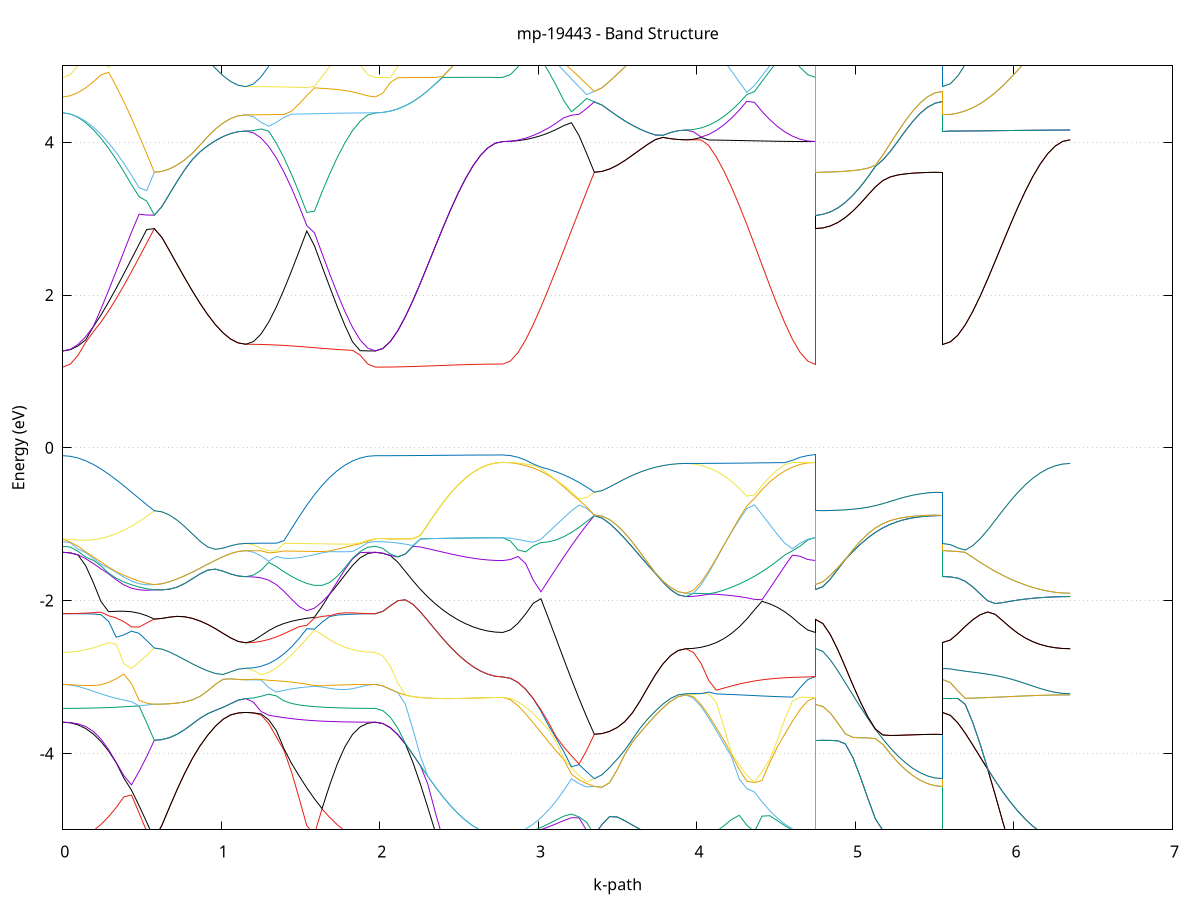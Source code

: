 set title 'mp-19443 - Band Structure'
set xlabel 'k-path'
set ylabel 'Energy (eV)'
set grid y
set yrange [-5:5]
set terminal png size 800,600
set output 'mp-19443_bands_gnuplot.png'
plot '-' using 1:2 with lines notitle, '-' using 1:2 with lines notitle, '-' using 1:2 with lines notitle, '-' using 1:2 with lines notitle, '-' using 1:2 with lines notitle, '-' using 1:2 with lines notitle, '-' using 1:2 with lines notitle, '-' using 1:2 with lines notitle, '-' using 1:2 with lines notitle, '-' using 1:2 with lines notitle, '-' using 1:2 with lines notitle, '-' using 1:2 with lines notitle, '-' using 1:2 with lines notitle, '-' using 1:2 with lines notitle, '-' using 1:2 with lines notitle, '-' using 1:2 with lines notitle, '-' using 1:2 with lines notitle, '-' using 1:2 with lines notitle, '-' using 1:2 with lines notitle, '-' using 1:2 with lines notitle, '-' using 1:2 with lines notitle, '-' using 1:2 with lines notitle, '-' using 1:2 with lines notitle, '-' using 1:2 with lines notitle, '-' using 1:2 with lines notitle, '-' using 1:2 with lines notitle, '-' using 1:2 with lines notitle, '-' using 1:2 with lines notitle, '-' using 1:2 with lines notitle, '-' using 1:2 with lines notitle, '-' using 1:2 with lines notitle, '-' using 1:2 with lines notitle, '-' using 1:2 with lines notitle, '-' using 1:2 with lines notitle, '-' using 1:2 with lines notitle, '-' using 1:2 with lines notitle, '-' using 1:2 with lines notitle, '-' using 1:2 with lines notitle, '-' using 1:2 with lines notitle, '-' using 1:2 with lines notitle, '-' using 1:2 with lines notitle, '-' using 1:2 with lines notitle, '-' using 1:2 with lines notitle, '-' using 1:2 with lines notitle, '-' using 1:2 with lines notitle, '-' using 1:2 with lines notitle, '-' using 1:2 with lines notitle, '-' using 1:2 with lines notitle, '-' using 1:2 with lines notitle, '-' using 1:2 with lines notitle, '-' using 1:2 with lines notitle, '-' using 1:2 with lines notitle, '-' using 1:2 with lines notitle, '-' using 1:2 with lines notitle, '-' using 1:2 with lines notitle, '-' using 1:2 with lines notitle, '-' using 1:2 with lines notitle, '-' using 1:2 with lines notitle, '-' using 1:2 with lines notitle, '-' using 1:2 with lines notitle, '-' using 1:2 with lines notitle, '-' using 1:2 with lines notitle, '-' using 1:2 with lines notitle, '-' using 1:2 with lines notitle
0.000000 -40.461530
0.048122 -40.461330
0.096244 -40.460730
0.144365 -40.459630
0.192487 -40.458230
0.240609 -40.456430
0.288731 -40.454230
0.336853 -40.451730
0.384974 -40.449030
0.433096 -40.446130
0.481218 -40.443130
0.529340 -40.440030
0.577462 -40.437130
0.577462 -40.437130
0.625584 -40.439830
0.673705 -40.443330
0.721827 -40.446730
0.769949 -40.450130
0.818071 -40.453130
0.866193 -40.455930
0.914314 -40.458430
0.962436 -40.460430
1.010558 -40.462130
1.058680 -40.463330
1.106802 -40.464030
1.154923 -40.464330
1.154923 -40.464330
1.202962 -40.464230
1.251000 -40.464230
1.299039 -40.464130
1.347077 -40.463930
1.395116 -40.463730
1.443154 -40.463530
1.491193 -40.463330
1.539231 -40.463030
1.587270 -40.462830
1.635308 -40.462530
1.683347 -40.462330
1.731385 -40.462130
1.779424 -40.461930
1.827462 -40.461730
1.875501 -40.461630
1.923539 -40.461630
1.971578 -40.461530
1.971578 -40.461530
2.018864 -40.461530
2.066151 -40.461530
2.113437 -40.461430
2.160724 -40.461230
2.208011 -40.461130
2.255297 -40.460930
2.302584 -40.460730
2.349871 -40.460530
2.397157 -40.460330
2.444444 -40.462830
2.491730 -40.466830
2.539017 -40.470530
2.586304 -40.473630
2.633590 -40.476230
2.680877 -40.478130
2.728164 -40.479330
2.775450 -40.479730
2.775450 -40.479730
2.823572 -40.479730
2.871694 -40.479730
2.919816 -40.479630
2.967937 -40.479530
3.016059 -40.479430
3.064181 -40.479230
3.112303 -40.479030
3.160425 -40.478830
3.208546 -40.478530
3.256668 -40.478330
3.304790 -40.478030
3.352912 -40.477630
3.352912 -40.477630
3.401034 -40.477630
3.449155 -40.477630
3.497277 -40.477630
3.545399 -40.477630
3.593521 -40.477630
3.641643 -40.477530
3.689765 -40.477530
3.737886 -40.477530
3.786008 -40.477430
3.834130 -40.477430
3.882252 -40.477430
3.930374 -40.477430
3.930374 -40.477430
3.978412 -40.477430
4.026451 -40.477530
4.074489 -40.477630
4.122528 -40.477730
4.170566 -40.477930
4.218604 -40.478130
4.266643 -40.478330
4.314681 -40.478630
4.362720 -40.478830
4.410758 -40.479030
4.458797 -40.479230
4.506835 -40.479430
4.554874 -40.479530
4.602912 -40.479630
4.650951 -40.479730
4.698989 -40.479730
4.747028 -40.479730
4.747028 -40.437130
4.794314 -40.437230
4.841601 -40.437430
4.888888 -40.438130
4.936174 -40.439430
4.983461 -40.441630
5.030747 -40.444830
5.078034 -40.448530
5.125321 -40.452630
5.172607 -40.456830
5.219894 -40.460930
5.267181 -40.464930
5.314467 -40.468530
5.361754 -40.471630
5.409040 -40.474230
5.456327 -40.476130
5.503614 -40.477230
5.550900 -40.477630
5.550900 -40.464330
5.598187 -40.464230
5.645474 -40.464230
5.692760 -40.464130
5.740047 -40.464030
5.787333 -40.463830
5.834620 -40.463630
5.881907 -40.463430
5.929193 -40.463230
5.976480 -40.463030
6.023767 -40.462830
6.071053 -40.464530
6.118340 -40.468230
6.165626 -40.471330
6.212913 -40.473930
6.260200 -40.475830
6.307486 -40.477030
6.354773 -40.477430
e
0.000000 -40.461530
0.048122 -40.461330
0.096244 -40.460630
0.144365 -40.459530
0.192487 -40.458030
0.240609 -40.456130
0.288731 -40.453930
0.336853 -40.451330
0.384974 -40.448430
0.433096 -40.445430
0.481218 -40.442130
0.529340 -40.438830
0.577462 -40.437130
0.577462 -40.437130
0.625584 -40.439830
0.673705 -40.443330
0.721827 -40.446730
0.769949 -40.450130
0.818071 -40.453130
0.866193 -40.455930
0.914314 -40.458430
0.962436 -40.460430
1.010558 -40.462130
1.058680 -40.463330
1.106802 -40.464030
1.154923 -40.464330
1.154923 -40.464330
1.202962 -40.463830
1.251000 -40.462430
1.299039 -40.460230
1.347077 -40.457230
1.395116 -40.453530
1.443154 -40.449230
1.491193 -40.444630
1.539231 -40.439830
1.587270 -40.437530
1.635308 -40.442130
1.683347 -40.446630
1.731385 -40.450830
1.779424 -40.454530
1.827462 -40.457530
1.875501 -40.459730
1.923539 -40.461130
1.971578 -40.461530
1.971578 -40.461530
2.018864 -40.461530
2.066151 -40.461530
2.113437 -40.461430
2.160724 -40.461230
2.208011 -40.461130
2.255297 -40.460930
2.302584 -40.460730
2.349871 -40.460530
2.397157 -40.460330
2.444444 -40.460130
2.491730 -40.462330
2.539017 -40.465930
2.586304 -40.469030
2.633590 -40.471630
2.680877 -40.473530
2.728164 -40.474730
2.775450 -40.475130
2.775450 -40.475130
2.823572 -40.475130
2.871694 -40.475230
2.919816 -40.475330
2.967937 -40.475430
3.016059 -40.475630
3.064181 -40.475830
3.112303 -40.476130
3.160425 -40.476430
3.208546 -40.476730
3.256668 -40.477030
3.304790 -40.477330
3.352912 -40.477630
3.352912 -40.477630
3.401034 -40.477630
3.449155 -40.477630
3.497277 -40.477630
3.545399 -40.477630
3.593521 -40.477630
3.641643 -40.477530
3.689765 -40.477530
3.737886 -40.477530
3.786008 -40.477430
3.834130 -40.477430
3.882252 -40.477430
3.930374 -40.477430
3.930374 -40.477430
3.978412 -40.477430
4.026451 -40.477330
4.074489 -40.477330
4.122528 -40.477230
4.170566 -40.477130
4.218604 -40.476930
4.266643 -40.476730
4.314681 -40.476530
4.362720 -40.476230
4.410758 -40.476030
4.458797 -40.475830
4.506835 -40.475630
4.554874 -40.475430
4.602912 -40.475330
4.650951 -40.475230
4.698989 -40.475130
4.747028 -40.475130
4.747028 -40.437130
4.794314 -40.437230
4.841601 -40.437430
4.888888 -40.438130
4.936174 -40.439430
4.983461 -40.441630
5.030747 -40.444830
5.078034 -40.448530
5.125321 -40.452630
5.172607 -40.456830
5.219894 -40.460930
5.267181 -40.464930
5.314467 -40.468530
5.361754 -40.471630
5.409040 -40.474230
5.456327 -40.476130
5.503614 -40.477230
5.550900 -40.477630
5.550900 -40.464330
5.598187 -40.464230
5.645474 -40.464230
5.692760 -40.464130
5.740047 -40.464030
5.787333 -40.463830
5.834620 -40.463630
5.881907 -40.463430
5.929193 -40.463230
5.976480 -40.463030
6.023767 -40.462830
6.071053 -40.464530
6.118340 -40.468230
6.165626 -40.471330
6.212913 -40.473930
6.260200 -40.475830
6.307486 -40.477030
6.354773 -40.477430
e
0.000000 -40.432930
0.048122 -40.432930
0.096244 -40.432830
0.144365 -40.432730
0.192487 -40.432530
0.240609 -40.432330
0.288731 -40.432030
0.336853 -40.431730
0.384974 -40.431430
0.433096 -40.431430
0.481218 -40.432630
0.529340 -40.434530
0.577462 -40.435330
0.577462 -40.435330
0.625584 -40.433230
0.673705 -40.431630
0.721827 -40.431130
0.769949 -40.430930
0.818071 -40.430930
0.866193 -40.430830
0.914314 -40.430830
0.962436 -40.430830
1.010558 -40.430830
1.058680 -40.430830
1.106802 -40.430730
1.154923 -40.430830
1.154923 -40.430830
1.202962 -40.430830
1.251000 -40.430930
1.299039 -40.431030
1.347077 -40.431230
1.395116 -40.431430
1.443154 -40.431730
1.491193 -40.432330
1.539231 -40.433930
1.587270 -40.435130
1.635308 -40.431630
1.683347 -40.432030
1.731385 -40.432330
1.779424 -40.432530
1.827462 -40.432730
1.875501 -40.432830
1.923539 -40.432930
1.971578 -40.432930
1.971578 -40.432930
2.018864 -40.433330
2.066151 -40.434530
2.113437 -40.436430
2.160724 -40.439030
2.208011 -40.442230
2.255297 -40.445930
2.302584 -40.450030
2.349871 -40.454230
2.397157 -40.458530
2.444444 -40.460130
2.491730 -40.459930
2.539017 -40.459730
2.586304 -40.459630
2.633590 -40.459430
2.680877 -40.459330
2.728164 -40.459330
2.775450 -40.459330
2.775450 -40.459330
2.823572 -40.459030
2.871694 -40.458430
2.919816 -40.457330
2.967937 -40.455830
3.016059 -40.453930
3.064181 -40.451630
3.112303 -40.449130
3.160425 -40.446230
3.208546 -40.443230
3.256668 -40.439930
3.304790 -40.436630
3.352912 -40.433130
3.352912 -40.433130
3.401034 -40.436930
3.449155 -40.440530
3.497277 -40.444130
3.545399 -40.447530
3.593521 -40.450630
3.641643 -40.453530
3.689765 -40.456030
3.737886 -40.458130
3.786008 -40.459730
3.834130 -40.461030
3.882252 -40.461730
3.930374 -40.462030
3.930374 -40.462030
3.978412 -40.461930
4.026451 -40.461930
4.074489 -40.461830
4.122528 -40.461630
4.170566 -40.461430
4.218604 -40.461230
4.266643 -40.461030
4.314681 -40.460730
4.362720 -40.460530
4.410758 -40.460230
4.458797 -40.460030
4.506835 -40.459830
4.554874 -40.459630
4.602912 -40.459530
4.650951 -40.459430
4.698989 -40.459330
4.747028 -40.459330
4.747028 -40.435330
4.794314 -40.435330
4.841601 -40.435330
4.888888 -40.435230
4.936174 -40.435030
4.983461 -40.434930
5.030747 -40.434730
5.078034 -40.434530
5.125321 -40.434330
5.172607 -40.434130
5.219894 -40.433930
5.267181 -40.433730
5.314467 -40.433630
5.361754 -40.433430
5.409040 -40.433330
5.456327 -40.433230
5.503614 -40.433230
5.550900 -40.433130
5.550900 -40.430830
5.598187 -40.431130
5.645474 -40.432330
5.692760 -40.434330
5.740047 -40.436930
5.787333 -40.440130
5.834620 -40.443730
5.881907 -40.447830
5.929193 -40.452030
5.976480 -40.456330
6.023767 -40.460530
6.071053 -40.462630
6.118340 -40.462430
6.165626 -40.462330
6.212913 -40.462130
6.260200 -40.462030
6.307486 -40.462030
6.354773 -40.462030
e
0.000000 -40.428630
0.048122 -40.428730
0.096244 -40.428730
0.144365 -40.428930
0.192487 -40.429130
0.240609 -40.429330
0.288731 -40.429730
0.336853 -40.430130
0.384974 -40.430630
0.433096 -40.431030
0.481218 -40.430530
0.529340 -40.431930
0.577462 -40.435330
0.577462 -40.435330
0.625584 -40.433230
0.673705 -40.431630
0.721827 -40.431130
0.769949 -40.430930
0.818071 -40.430930
0.866193 -40.430830
0.914314 -40.430830
0.962436 -40.430830
1.010558 -40.430830
1.058680 -40.430830
1.106802 -40.430730
1.154923 -40.430830
1.154923 -40.430830
1.202962 -40.430730
1.251000 -40.430730
1.299039 -40.430530
1.347077 -40.430430
1.395116 -40.430230
1.443154 -40.430030
1.491193 -40.429730
1.539231 -40.429430
1.587270 -40.431030
1.635308 -40.431530
1.683347 -40.430030
1.731385 -40.429430
1.779424 -40.429130
1.827462 -40.428930
1.875501 -40.428730
1.923539 -40.428730
1.971578 -40.428630
1.971578 -40.428630
2.018864 -40.429030
2.066151 -40.430230
2.113437 -40.432130
2.160724 -40.434730
2.208011 -40.437930
2.255297 -40.441630
2.302584 -40.445630
2.349871 -40.449830
2.397157 -40.454130
2.444444 -40.458330
2.491730 -40.459930
2.539017 -40.459730
2.586304 -40.459630
2.633590 -40.459430
2.680877 -40.459330
2.728164 -40.459330
2.775450 -40.459330
2.775450 -40.459330
2.823572 -40.459030
2.871694 -40.458330
2.919816 -40.457230
2.967937 -40.455730
3.016059 -40.453830
3.064181 -40.451530
3.112303 -40.448930
3.160425 -40.446130
3.208546 -40.443030
3.256668 -40.439830
3.304790 -40.436530
3.352912 -40.433130
3.352912 -40.433130
3.401034 -40.436930
3.449155 -40.440530
3.497277 -40.444130
3.545399 -40.447530
3.593521 -40.450630
3.641643 -40.453530
3.689765 -40.455930
3.737886 -40.458130
3.786008 -40.459730
3.834130 -40.461030
3.882252 -40.461730
3.930374 -40.462030
3.930374 -40.462030
3.978412 -40.461530
4.026451 -40.460130
4.074489 -40.457830
4.122528 -40.454730
4.170566 -40.451030
4.218604 -40.446730
4.266643 -40.441930
4.314681 -40.437030
4.362720 -40.434330
4.410758 -40.439330
4.458797 -40.444030
4.506835 -40.448330
4.554874 -40.452130
4.602912 -40.455130
4.650951 -40.457430
4.698989 -40.458830
4.747028 -40.459330
4.747028 -40.435330
4.794314 -40.435330
4.841601 -40.435330
4.888888 -40.435230
4.936174 -40.435030
4.983461 -40.434930
5.030747 -40.434730
5.078034 -40.434530
5.125321 -40.434330
5.172607 -40.434130
5.219894 -40.433930
5.267181 -40.433730
5.314467 -40.433630
5.361754 -40.433430
5.409040 -40.433330
5.456327 -40.433230
5.503614 -40.433230
5.550900 -40.433130
5.550900 -40.430830
5.598187 -40.431130
5.645474 -40.432330
5.692760 -40.434330
5.740047 -40.436930
5.787333 -40.440130
5.834620 -40.443730
5.881907 -40.447830
5.929193 -40.452030
5.976480 -40.456330
6.023767 -40.460530
6.071053 -40.462630
6.118340 -40.462430
6.165626 -40.462330
6.212913 -40.462130
6.260200 -40.462030
6.307486 -40.462030
6.354773 -40.462030
e
0.000000 -40.409030
0.048122 -40.409230
0.096244 -40.409930
0.144365 -40.411030
0.192487 -40.412530
0.240609 -40.414430
0.288731 -40.416730
0.336853 -40.419330
0.384974 -40.422230
0.433096 -40.425330
0.481218 -40.428530
0.529340 -40.429930
0.577462 -40.429230
0.577462 -40.429230
0.625584 -40.428630
0.673705 -40.426730
0.721827 -40.423730
0.769949 -40.420630
0.818071 -40.417630
0.866193 -40.414830
0.914314 -40.412330
0.962436 -40.410330
1.010558 -40.408630
1.058680 -40.407430
1.106802 -40.406730
1.154923 -40.406530
1.154923 -40.406530
1.202962 -40.406930
1.251000 -40.408330
1.299039 -40.410530
1.347077 -40.413630
1.395116 -40.417230
1.443154 -40.421430
1.491193 -40.425730
1.539231 -40.429330
1.587270 -40.428730
1.635308 -40.427130
1.683347 -40.423730
1.731385 -40.419730
1.779424 -40.416130
1.827462 -40.413130
1.875501 -40.410830
1.923539 -40.409430
1.971578 -40.409030
1.971578 -40.409030
2.018864 -40.409030
2.066151 -40.408930
2.113437 -40.408830
2.160724 -40.408730
2.208011 -40.408630
2.255297 -40.408430
2.302584 -40.408230
2.349871 -40.408030
2.397157 -40.407830
2.444444 -40.407730
2.491730 -40.407530
2.539017 -40.407330
2.586304 -40.407230
2.633590 -40.407130
2.680877 -40.407030
2.728164 -40.406930
2.775450 -40.406930
2.775450 -40.406930
2.823572 -40.407130
2.871694 -40.407830
2.919816 -40.408930
2.967937 -40.410430
3.016059 -40.412330
3.064181 -40.414630
3.112303 -40.417230
3.160425 -40.420030
3.208546 -40.423130
3.256668 -40.426430
3.304790 -40.429730
3.352912 -40.433130
3.352912 -40.433130
3.401034 -40.429430
3.449155 -40.425730
3.497277 -40.422130
3.545399 -40.418830
3.593521 -40.415630
3.641643 -40.412830
3.689765 -40.410330
3.737886 -40.408330
3.786008 -40.406630
3.834130 -40.405430
3.882252 -40.404630
3.930374 -40.404430
3.930374 -40.404430
3.978412 -40.404930
4.026451 -40.406330
4.074489 -40.408530
4.122528 -40.411630
4.170566 -40.415330
4.218604 -40.419630
4.266643 -40.424330
4.314681 -40.429330
4.362720 -40.431930
4.410758 -40.426930
4.458797 -40.422230
4.506835 -40.417930
4.554874 -40.414130
4.602912 -40.411030
4.650951 -40.408830
4.698989 -40.407430
4.747028 -40.406930
4.747028 -40.429230
4.794314 -40.429530
4.841601 -40.430330
4.888888 -40.431630
4.936174 -40.432730
4.983461 -40.433530
5.030747 -40.433830
5.078034 -40.434030
5.125321 -40.433930
5.172607 -40.433830
5.219894 -40.433730
5.267181 -40.433630
5.314467 -40.433530
5.361754 -40.433330
5.409040 -40.433230
5.456327 -40.433130
5.503614 -40.433130
5.550900 -40.433130
5.550900 -40.406530
5.598187 -40.406430
5.645474 -40.406430
5.692760 -40.406330
5.740047 -40.406230
5.787333 -40.406030
5.834620 -40.405930
5.881907 -40.405730
5.929193 -40.405530
5.976480 -40.405330
6.023767 -40.405130
6.071053 -40.405030
6.118340 -40.404830
6.165626 -40.404730
6.212913 -40.404630
6.260200 -40.404530
6.307486 -40.404430
6.354773 -40.404430
e
0.000000 -40.409030
0.048122 -40.409230
0.096244 -40.409930
0.144365 -40.410930
0.192487 -40.412430
0.240609 -40.414330
0.288731 -40.416430
0.336853 -40.418830
0.384974 -40.421430
0.433096 -40.424030
0.481218 -40.426330
0.529340 -40.428030
0.577462 -40.429230
0.577462 -40.429230
0.625584 -40.428630
0.673705 -40.426730
0.721827 -40.423730
0.769949 -40.420630
0.818071 -40.417630
0.866193 -40.414830
0.914314 -40.412330
0.962436 -40.410330
1.010558 -40.408630
1.058680 -40.407430
1.106802 -40.406730
1.154923 -40.406530
1.154923 -40.406530
1.202962 -40.406530
1.251000 -40.406530
1.299039 -40.406630
1.347077 -40.406830
1.395116 -40.407030
1.443154 -40.407230
1.491193 -40.407430
1.539231 -40.407630
1.587270 -40.407830
1.635308 -40.408130
1.683347 -40.408330
1.731385 -40.408530
1.779424 -40.408730
1.827462 -40.408830
1.875501 -40.408930
1.923539 -40.409030
1.971578 -40.409030
1.971578 -40.409030
2.018864 -40.409030
2.066151 -40.408930
2.113437 -40.408830
2.160724 -40.408730
2.208011 -40.408630
2.255297 -40.408430
2.302584 -40.408230
2.349871 -40.408030
2.397157 -40.407830
2.444444 -40.407730
2.491730 -40.407530
2.539017 -40.407330
2.586304 -40.407230
2.633590 -40.407130
2.680877 -40.407030
2.728164 -40.406930
2.775450 -40.406930
2.775450 -40.406930
2.823572 -40.407130
2.871694 -40.407830
2.919816 -40.408930
2.967937 -40.410430
3.016059 -40.412330
3.064181 -40.414630
3.112303 -40.417230
3.160425 -40.420030
3.208546 -40.423130
3.256668 -40.426330
3.304790 -40.429730
3.352912 -40.433130
3.352912 -40.433130
3.401034 -40.429430
3.449155 -40.425730
3.497277 -40.422130
3.545399 -40.418830
3.593521 -40.415630
3.641643 -40.412830
3.689765 -40.410330
3.737886 -40.408330
3.786008 -40.406630
3.834130 -40.405430
3.882252 -40.404630
3.930374 -40.404430
3.930374 -40.404430
3.978412 -40.404430
4.026451 -40.404530
4.074489 -40.404630
4.122528 -40.404730
4.170566 -40.404930
4.218604 -40.405130
4.266643 -40.405330
4.314681 -40.405530
4.362720 -40.405830
4.410758 -40.406030
4.458797 -40.406230
4.506835 -40.406430
4.554874 -40.406630
4.602912 -40.406730
4.650951 -40.406830
4.698989 -40.406930
4.747028 -40.406930
4.747028 -40.429230
4.794314 -40.429530
4.841601 -40.430330
4.888888 -40.431630
4.936174 -40.432730
4.983461 -40.433530
5.030747 -40.433830
5.078034 -40.434030
5.125321 -40.433930
5.172607 -40.433830
5.219894 -40.433730
5.267181 -40.433630
5.314467 -40.433530
5.361754 -40.433330
5.409040 -40.433230
5.456327 -40.433130
5.503614 -40.433130
5.550900 -40.433130
5.550900 -40.406530
5.598187 -40.406430
5.645474 -40.406430
5.692760 -40.406330
5.740047 -40.406230
5.787333 -40.406030
5.834620 -40.405930
5.881907 -40.405730
5.929193 -40.405530
5.976480 -40.405330
6.023767 -40.405130
6.071053 -40.405030
6.118340 -40.404830
6.165626 -40.404730
6.212913 -40.404630
6.260200 -40.404530
6.307486 -40.404430
6.354773 -40.404430
e
0.000000 -18.468530
0.048122 -18.463730
0.096244 -18.450030
0.144365 -18.427530
0.192487 -18.396730
0.240609 -18.358430
0.288731 -18.313630
0.336853 -18.263730
0.384974 -18.210230
0.433096 -18.155030
0.481218 -18.100230
0.529340 -18.047930
0.577462 -17.999930
0.577462 -17.999930
0.625584 -18.002230
0.673705 -18.009130
0.721827 -18.020230
0.769949 -18.034730
0.818071 -18.051530
0.866193 -18.069530
0.914314 -18.087330
0.962436 -18.103830
1.010558 -18.117830
1.058680 -18.128430
1.106802 -18.135030
1.154923 -18.137430
1.154923 -18.137430
1.202962 -18.138830
1.251000 -18.143330
1.299039 -18.150830
1.347077 -18.161630
1.395116 -18.175830
1.443154 -18.193830
1.491193 -18.215530
1.539231 -18.241130
1.587270 -18.270430
1.635308 -18.302530
1.683347 -18.336330
1.731385 -18.370130
1.779424 -18.401830
1.827462 -18.429330
1.875501 -18.450430
1.923539 -18.463830
1.971578 -18.468530
1.971578 -18.468530
2.018864 -18.464530
2.066151 -18.453130
2.113437 -18.434830
2.160724 -18.410830
2.208011 -18.383230
2.255297 -18.353730
2.302584 -18.323730
2.349871 -18.294930
2.397157 -18.268330
2.444444 -18.244630
2.491730 -18.224230
2.539017 -18.207430
2.586304 -18.193830
2.633590 -18.183230
2.680877 -18.175930
2.728164 -18.171530
2.775450 -18.170230
2.775450 -18.170230
2.823572 -18.164530
2.871694 -18.147630
2.919816 -18.119730
2.967937 -18.081030
3.016059 -18.032030
3.064181 -17.973030
3.112303 -17.904630
3.160425 -17.827730
3.208546 -17.743130
3.256668 -17.651830
3.304790 -17.554930
3.352912 -17.453830
3.352912 -17.453830
3.401034 -17.468830
3.449155 -17.506730
3.497277 -17.555630
3.545399 -17.607330
3.593521 -17.657630
3.641643 -17.704030
3.689765 -17.745030
3.737886 -17.779730
3.786008 -17.807230
3.834130 -17.827130
3.882252 -17.839230
3.930374 -17.843230
3.930374 -17.843230
3.978412 -17.844230
4.026451 -17.847230
4.074489 -17.852430
4.122528 -17.860030
4.170566 -17.870330
4.218604 -17.883730
4.266643 -17.901030
4.314681 -17.922630
4.362720 -17.949030
4.410758 -17.980530
4.458797 -18.015930
4.506835 -18.053430
4.554874 -18.090130
4.602912 -18.122830
4.650951 -18.148330
4.698989 -18.164630
4.747028 -18.170230
4.747028 -17.999930
4.794314 -17.992930
4.841601 -17.972130
4.888888 -17.938730
4.936174 -17.893930
4.983461 -17.840030
5.030747 -17.780130
5.078034 -17.718030
5.125321 -17.658530
5.172607 -17.605430
5.219894 -17.561230
5.267181 -17.526830
5.314467 -17.501130
5.361754 -17.482230
5.409040 -17.469030
5.456327 -17.460330
5.503614 -17.455430
5.550900 -17.453830
5.550900 -18.137430
5.598187 -18.132530
5.645474 -18.118430
5.692760 -18.096330
5.740047 -18.068030
5.787333 -18.036130
5.834620 -18.003230
5.881907 -17.971630
5.929193 -17.943330
5.976480 -17.918930
6.023767 -17.898730
6.071053 -17.882430
6.118340 -17.869530
6.165626 -17.859630
6.212913 -17.852130
6.260200 -17.847130
6.307486 -17.844130
6.354773 -17.843230
e
0.000000 -17.787130
0.048122 -17.788230
0.096244 -17.791230
0.144365 -17.796430
0.192487 -17.804030
0.240609 -17.814130
0.288731 -17.827230
0.336853 -17.843730
0.384974 -17.864530
0.433096 -17.889830
0.481218 -17.920630
0.529340 -17.957230
0.577462 -17.999930
0.577462 -17.999930
0.625584 -18.002230
0.673705 -18.009130
0.721827 -18.020230
0.769949 -18.034730
0.818071 -18.051530
0.866193 -18.069530
0.914314 -18.087330
0.962436 -18.103830
1.010558 -18.117830
1.058680 -18.128430
1.106802 -18.135030
1.154923 -18.137430
1.154923 -18.137430
1.202962 -18.131330
1.251000 -18.114030
1.299039 -18.086630
1.347077 -18.051430
1.395116 -18.011530
1.443154 -17.970630
1.491193 -17.931930
1.539231 -17.897930
1.587270 -17.869530
1.635308 -17.846630
1.683347 -17.828630
1.731385 -17.814730
1.779424 -17.804130
1.827462 -17.796430
1.875501 -17.791230
1.923539 -17.788230
1.971578 -17.787130
1.971578 -17.787130
2.018864 -17.778930
2.066151 -17.754130
2.113437 -17.713530
2.160724 -17.657930
2.208011 -17.588430
2.255297 -17.561930
2.302584 -17.560330
2.349871 -17.558930
2.397157 -17.557230
2.444444 -17.555630
2.491730 -17.554130
2.539017 -17.552830
2.586304 -17.551730
2.633590 -17.550730
2.680877 -17.550030
2.728164 -17.549630
2.775450 -17.549430
2.775450 -17.549430
2.823572 -17.545930
2.871694 -17.535330
2.919816 -17.517730
2.967937 -17.493330
3.016059 -17.462530
3.064181 -17.425530
3.112303 -17.382530
3.160425 -17.334330
3.208546 -17.281430
3.256668 -17.245030
3.304790 -17.349930
3.352912 -17.453830
3.352912 -17.453830
3.401034 -17.468830
3.449155 -17.506730
3.497277 -17.555630
3.545399 -17.607330
3.593521 -17.657630
3.641643 -17.704030
3.689765 -17.745030
3.737886 -17.779730
3.786008 -17.807230
3.834130 -17.827130
3.882252 -17.839230
3.930374 -17.843230
3.930374 -17.843230
3.978412 -17.834230
4.026451 -17.807330
4.074489 -17.762830
4.122528 -17.701830
4.170566 -17.625530
4.218604 -17.535830
4.266643 -17.434630
4.314681 -17.324530
4.362720 -17.248830
4.410758 -17.327830
4.458797 -17.394130
4.506835 -17.446730
4.554874 -17.486830
4.602912 -17.515630
4.650951 -17.534930
4.698989 -17.545830
4.747028 -17.549430
4.747028 -17.999930
4.794314 -17.992930
4.841601 -17.972130
4.888888 -17.938730
4.936174 -17.893930
4.983461 -17.840030
5.030747 -17.780130
5.078034 -17.718030
5.125321 -17.658530
5.172607 -17.605430
5.219894 -17.561230
5.267181 -17.526830
5.314467 -17.501130
5.361754 -17.482230
5.409040 -17.469030
5.456327 -17.460330
5.503614 -17.455430
5.550900 -17.453830
5.550900 -18.137430
5.598187 -18.132530
5.645474 -18.118430
5.692760 -18.096330
5.740047 -18.068030
5.787333 -18.036130
5.834620 -18.003230
5.881907 -17.971630
5.929193 -17.943330
5.976480 -17.918930
6.023767 -17.898730
6.071053 -17.882430
6.118340 -17.869530
6.165626 -17.859630
6.212913 -17.852130
6.260200 -17.847130
6.307486 -17.844130
6.354773 -17.843230
e
0.000000 -17.566430
0.048122 -17.562930
0.096244 -17.552330
0.144365 -17.534930
0.192487 -17.514430
0.240609 -17.502430
0.288731 -17.487030
0.336853 -17.467230
0.384974 -17.442330
0.433096 -17.411430
0.481218 -17.373230
0.529340 -17.327130
0.577462 -17.272630
0.577462 -17.272630
0.625584 -17.291030
0.673705 -17.328430
0.721827 -17.367930
0.769949 -17.403930
0.818071 -17.434730
0.866193 -17.460230
0.914314 -17.480630
0.962436 -17.496330
1.010558 -17.508030
1.058680 -17.515930
1.106802 -17.520530
1.154923 -17.522030
1.154923 -17.522030
1.202962 -17.522130
1.251000 -17.522730
1.299039 -17.523530
1.347077 -17.524630
1.395116 -17.526030
1.443154 -17.527630
1.491193 -17.529330
1.539231 -17.531130
1.587270 -17.533130
1.635308 -17.535030
1.683347 -17.537130
1.731385 -17.539230
1.779424 -17.542030
1.827462 -17.546230
1.875501 -17.554330
1.923539 -17.563030
1.971578 -17.566430
1.971578 -17.566430
2.018864 -17.566330
2.066151 -17.565830
2.113437 -17.565230
2.160724 -17.564430
2.208011 -17.563230
2.255297 -17.506730
2.302584 -17.414930
2.349871 -17.315530
2.397157 -17.211630
2.444444 -17.107430
2.491730 -17.009230
2.539017 -16.922930
2.586304 -16.847930
2.633590 -16.785030
2.680877 -16.737330
2.728164 -16.707430
2.775450 -16.697330
2.775450 -16.697330
2.823572 -16.697130
2.871694 -16.696730
2.919816 -16.697130
2.967937 -16.711630
3.016059 -16.773430
3.064181 -16.853230
3.112303 -16.942630
3.160425 -17.039330
3.208546 -17.140730
3.256668 -17.224430
3.304790 -17.164330
3.352912 -17.101830
3.352912 -17.101830
3.401034 -17.084830
3.449155 -17.041530
3.497277 -16.983930
3.545399 -16.920830
3.593521 -16.857330
3.641643 -16.796530
3.689765 -16.741130
3.737886 -16.693530
3.786008 -16.665830
3.834130 -16.663930
3.882252 -16.663630
3.930374 -16.663530
3.930374 -16.663530
3.978412 -16.663830
4.026451 -16.664630
4.074489 -16.706030
4.122528 -16.780530
4.170566 -16.868330
4.218604 -16.964230
4.266643 -17.063030
4.314681 -17.159330
4.362720 -17.208830
4.410758 -17.090930
4.458797 -16.975130
4.506835 -16.865830
4.554874 -16.768130
4.602912 -16.701430
4.650951 -16.696930
4.698989 -16.697130
4.747028 -16.697330
4.747028 -17.272630
4.794314 -17.271230
4.841601 -17.266730
4.888888 -17.259230
4.936174 -17.247730
4.983461 -17.231430
5.030747 -17.208830
5.078034 -17.178130
5.125321 -17.137330
5.172607 -17.111330
5.219894 -17.109430
5.267181 -17.107630
5.314467 -17.106030
5.361754 -17.104630
5.409040 -17.103430
5.456327 -17.102530
5.503614 -17.102030
5.550900 -17.101830
5.550900 -17.522030
5.598187 -17.518430
5.645474 -17.507630
5.692760 -17.488830
5.740047 -17.460930
5.787333 -17.422930
5.834620 -17.373630
5.881907 -17.312630
5.929193 -17.240830
5.976480 -17.160130
6.023767 -17.073830
6.071053 -16.985730
6.118340 -16.900530
6.165626 -16.822630
6.212913 -16.756430
6.260200 -16.705930
6.307486 -16.674330
6.354773 -16.663530
e
0.000000 -17.534030
0.048122 -17.532830
0.096244 -17.529230
0.144365 -17.523230
0.192487 -17.510630
0.240609 -17.479930
0.288731 -17.443330
0.336853 -17.400830
0.384974 -17.353130
0.433096 -17.300630
0.481218 -17.244230
0.529340 -17.210030
0.577462 -17.272630
0.577462 -17.272630
0.625584 -17.291030
0.673705 -17.328430
0.721827 -17.367930
0.769949 -17.403930
0.818071 -17.434730
0.866193 -17.460230
0.914314 -17.480630
0.962436 -17.496330
1.010558 -17.508030
1.058680 -17.515930
1.106802 -17.520530
1.154923 -17.522030
1.154923 -17.522030
1.202962 -17.518830
1.251000 -17.509030
1.299039 -17.491630
1.347077 -17.465330
1.395116 -17.428230
1.443154 -17.378830
1.491193 -17.315430
1.539231 -17.238830
1.587270 -17.238830
1.635308 -17.315930
1.683347 -17.382330
1.731385 -17.437630
1.779424 -17.480630
1.827462 -17.511030
1.875501 -17.527130
1.923539 -17.532730
1.971578 -17.534030
1.971578 -17.534030
2.018864 -17.529630
2.066151 -17.516430
2.113437 -17.494030
2.160724 -17.462030
2.208011 -17.420130
2.255297 -17.368230
2.302584 -17.306330
2.349871 -17.235630
2.397157 -17.157530
2.444444 -17.073730
2.491730 -16.984830
2.539017 -16.893130
2.586304 -16.807330
2.633590 -16.734330
2.680877 -16.678830
2.728164 -16.644130
2.775450 -16.632430
2.775450 -16.632430
2.823572 -16.632730
2.871694 -16.633430
2.919816 -16.640530
2.967937 -16.680930
3.016059 -16.686930
3.064181 -16.735330
3.112303 -16.789530
3.160425 -16.848030
3.208546 -16.909830
3.256668 -16.973430
3.304790 -17.037830
3.352912 -17.101830
3.352912 -17.101830
3.401034 -17.084830
3.449155 -17.041530
3.497277 -16.983930
3.545399 -16.920830
3.593521 -16.857330
3.641643 -16.796530
3.689765 -16.741130
3.737886 -16.693530
3.786008 -16.665830
3.834130 -16.663930
3.882252 -16.663630
3.930374 -16.663530
3.930374 -16.663530
3.978412 -16.663430
4.026451 -16.664230
4.074489 -16.665930
4.122528 -16.667830
4.170566 -16.670030
4.218604 -16.672630
4.266643 -16.675430
4.314681 -16.678330
4.362720 -16.681330
4.410758 -16.684130
4.458797 -16.686830
4.506835 -16.689030
4.554874 -16.690230
4.602912 -16.675830
4.650951 -16.633330
4.698989 -16.632730
4.747028 -16.632430
4.747028 -17.272630
4.794314 -17.271230
4.841601 -17.266730
4.888888 -17.259230
4.936174 -17.247730
4.983461 -17.231430
5.030747 -17.208830
5.078034 -17.178130
5.125321 -17.137330
5.172607 -17.111330
5.219894 -17.109430
5.267181 -17.107630
5.314467 -17.106030
5.361754 -17.104630
5.409040 -17.103430
5.456327 -17.102530
5.503614 -17.102030
5.550900 -17.101830
5.550900 -17.522030
5.598187 -17.518430
5.645474 -17.507630
5.692760 -17.488830
5.740047 -17.460930
5.787333 -17.422930
5.834620 -17.373630
5.881907 -17.312630
5.929193 -17.240830
5.976480 -17.160130
6.023767 -17.073830
6.071053 -16.985730
6.118340 -16.900530
6.165626 -16.822630
6.212913 -16.756430
6.260200 -16.705930
6.307486 -16.674330
6.354773 -16.663530
e
0.000000 -16.592730
0.048122 -16.600530
0.096244 -16.623130
0.144365 -16.659830
0.192487 -16.709130
0.240609 -16.769030
0.288731 -16.837330
0.336853 -16.911330
0.384974 -16.988530
0.433096 -17.065730
0.481218 -17.140330
0.529340 -17.184630
0.577462 -17.122630
0.577462 -17.122630
0.625584 -17.099930
0.673705 -17.050230
0.721827 -16.991330
0.769949 -16.929830
0.818071 -16.869130
0.866193 -16.811630
0.914314 -16.759330
0.962436 -16.713830
1.010558 -16.676830
1.058680 -16.649330
1.106802 -16.632430
1.154923 -16.626830
1.154923 -16.626830
1.202962 -16.638330
1.251000 -16.672230
1.299039 -16.726230
1.347077 -16.796730
1.395116 -16.879430
1.443154 -16.969530
1.491193 -17.062330
1.539231 -17.153330
1.587270 -17.150930
1.635308 -17.055630
1.683347 -16.957530
1.731385 -16.861630
1.779424 -16.773630
1.827462 -16.698630
1.875501 -16.641230
1.923539 -16.605130
1.971578 -16.592730
1.971578 -16.592730
2.018864 -16.592630
2.066151 -16.591930
2.113437 -16.590830
2.160724 -16.589430
2.208011 -16.587730
2.255297 -16.585730
2.302584 -16.583530
2.349871 -16.581230
2.397157 -16.578830
2.444444 -16.576430
2.491730 -16.574130
2.539017 -16.572130
2.586304 -16.570530
2.633590 -16.569030
2.680877 -16.567930
2.728164 -16.567230
2.775450 -16.567030
2.775450 -16.567030
2.823572 -16.575530
2.871694 -16.600630
2.919816 -16.634630
2.967937 -16.645430
3.016059 -16.686530
3.064181 -16.685030
3.112303 -16.682330
3.160425 -16.679030
3.208546 -16.675430
3.256668 -16.671530
3.304790 -16.667530
3.352912 -16.663430
3.352912 -16.663430
3.401034 -16.663430
3.449155 -16.663430
3.497277 -16.663330
3.545399 -16.663230
3.593521 -16.663130
3.641643 -16.663030
3.689765 -16.662730
3.737886 -16.661930
3.786008 -16.650130
3.834130 -16.622930
3.882252 -16.605230
3.930374 -16.599230
3.930374 -16.599230
3.978412 -16.611430
4.026451 -16.645930
4.074489 -16.660030
4.122528 -16.658730
4.170566 -16.656830
4.218604 -16.654530
4.266643 -16.651830
4.314681 -16.649030
4.362720 -16.646230
4.410758 -16.643530
4.458797 -16.640930
4.506835 -16.638530
4.554874 -16.636330
4.602912 -16.634630
4.650951 -16.618730
4.698989 -16.580230
4.747028 -16.567030
4.747028 -17.122630
4.794314 -17.122430
4.841601 -17.121830
4.888888 -17.121130
4.936174 -17.119930
4.983461 -17.118430
5.030747 -17.116830
5.078034 -17.115130
5.125321 -17.113230
5.172607 -17.085230
5.219894 -17.022430
5.267181 -16.952330
5.314467 -16.879930
5.361754 -16.810630
5.409040 -16.750230
5.456327 -16.703330
5.503614 -16.673630
5.550900 -16.663430
5.550900 -16.626830
5.598187 -16.626530
5.645474 -16.625830
5.692760 -16.624730
5.740047 -16.623230
5.787333 -16.621430
5.834620 -16.619230
5.881907 -16.616830
5.929193 -16.614430
5.976480 -16.611830
6.023767 -16.609330
6.071053 -16.606930
6.118340 -16.604730
6.165626 -16.602830
6.212913 -16.601330
6.260200 -16.600130
6.307486 -16.599430
6.354773 -16.599230
e
0.000000 -16.592730
0.048122 -16.597930
0.096244 -16.612830
0.144365 -16.637330
0.192487 -16.670530
0.240609 -16.711530
0.288731 -16.759430
0.336853 -16.813030
0.384974 -16.871130
0.433096 -16.932230
0.481218 -16.995230
0.529340 -17.059130
0.577462 -17.122630
0.577462 -17.122630
0.625584 -17.099930
0.673705 -17.050230
0.721827 -16.991330
0.769949 -16.929830
0.818071 -16.869130
0.866193 -16.811630
0.914314 -16.759330
0.962436 -16.713830
1.010558 -16.676830
1.058680 -16.649330
1.106802 -16.632430
1.154923 -16.626830
1.154923 -16.626830
1.202962 -16.626530
1.251000 -16.625730
1.299039 -16.624330
1.347077 -16.622530
1.395116 -16.620230
1.443154 -16.617530
1.491193 -16.614630
1.539231 -16.611530
1.587270 -16.608430
1.635308 -16.605330
1.683347 -16.602430
1.731385 -16.599730
1.779424 -16.597330
1.827462 -16.595430
1.875501 -16.594030
1.923539 -16.593130
1.971578 -16.592730
1.971578 -16.592730
2.018864 -16.592630
2.066151 -16.591930
2.113437 -16.590830
2.160724 -16.589430
2.208011 -16.587730
2.255297 -16.585730
2.302584 -16.583530
2.349871 -16.581230
2.397157 -16.578830
2.444444 -16.576430
2.491730 -16.574130
2.539017 -16.572130
2.586304 -16.570530
2.633590 -16.569030
2.680877 -16.567930
2.728164 -16.567230
2.775450 -16.567030
2.775450 -16.567030
2.823572 -16.572130
2.871694 -16.587130
2.919816 -16.611830
2.967937 -16.636530
3.016059 -16.638730
3.064181 -16.641430
3.112303 -16.644430
3.160425 -16.647830
3.208546 -16.651430
3.256668 -16.655330
3.304790 -16.659330
3.352912 -16.663430
3.352912 -16.663430
3.401034 -16.663430
3.449155 -16.663430
3.497277 -16.663330
3.545399 -16.663230
3.593521 -16.663130
3.641643 -16.663030
3.689765 -16.662730
3.737886 -16.661930
3.786008 -16.650130
3.834130 -16.622930
3.882252 -16.605230
3.930374 -16.599230
3.930374 -16.599230
3.978412 -16.599030
4.026451 -16.598330
4.074489 -16.596930
4.122528 -16.595130
4.170566 -16.592930
4.218604 -16.590430
4.266643 -16.587630
4.314681 -16.584730
4.362720 -16.581730
4.410758 -16.578730
4.458797 -16.576030
4.506835 -16.573530
4.554874 -16.571230
4.602912 -16.569430
4.650951 -16.568030
4.698989 -16.567330
4.747028 -16.567030
4.747028 -17.122630
4.794314 -17.122430
4.841601 -17.121830
4.888888 -17.121130
4.936174 -17.119930
4.983461 -17.118430
5.030747 -17.116830
5.078034 -17.115130
5.125321 -17.113230
5.172607 -17.085230
5.219894 -17.022430
5.267181 -16.952330
5.314467 -16.879930
5.361754 -16.810630
5.409040 -16.750230
5.456327 -16.703330
5.503614 -16.673630
5.550900 -16.663430
5.550900 -16.626830
5.598187 -16.626530
5.645474 -16.625830
5.692760 -16.624730
5.740047 -16.623230
5.787333 -16.621430
5.834620 -16.619230
5.881907 -16.616830
5.929193 -16.614430
5.976480 -16.611830
6.023767 -16.609330
6.071053 -16.606930
6.118340 -16.604730
6.165626 -16.602830
6.212913 -16.601330
6.260200 -16.600130
6.307486 -16.599430
6.354773 -16.599230
e
0.000000 -7.010130
0.048122 -6.995930
0.096244 -6.953330
0.144365 -6.882830
0.192487 -6.785630
0.240609 -6.662830
0.288731 -6.516230
0.336853 -6.347730
0.384974 -6.159430
0.433096 -5.953930
0.481218 -5.733830
0.529340 -5.502630
0.577462 -5.263530
0.577462 -5.263530
0.625584 -5.446430
0.673705 -5.677930
0.721827 -5.902030
0.769949 -6.113130
0.818071 -6.307430
0.866193 -6.482230
0.914314 -6.634830
0.962436 -6.763030
1.010558 -6.864830
1.058680 -6.938630
1.106802 -6.983530
1.154923 -6.998530
1.154923 -6.998530
1.202962 -6.998430
1.251000 -6.997930
1.299039 -6.997230
1.347077 -6.996230
1.395116 -6.995030
1.443154 -6.993630
1.491193 -6.992230
1.539231 -6.990630
1.587270 -6.989030
1.635308 -6.987530
1.683347 -6.986230
1.731385 -6.985230
1.779424 -6.984730
1.827462 -6.985230
1.875501 -6.988430
1.923539 -6.999330
1.971578 -7.010130
1.971578 -7.010130
2.018864 -7.010130
2.066151 -7.009930
2.113437 -7.009630
2.160724 -7.009030
2.208011 -7.008430
2.255297 -7.007830
2.302584 -7.007030
2.349871 -7.006230
2.397157 -7.005430
2.444444 -7.004630
2.491730 -7.003830
2.539017 -7.003230
2.586304 -7.002730
2.633590 -7.002230
2.680877 -7.001830
2.728164 -7.001630
2.775450 -7.001530
2.775450 -7.001530
2.823572 -6.987030
2.871694 -6.943630
2.919816 -6.872030
2.967937 -6.853330
3.016059 -6.847230
3.064181 -6.844130
3.112303 -6.842130
3.160425 -6.840630
3.208546 -6.839430
3.256668 -6.838330
3.304790 -6.837130
3.352912 -6.836030
3.352912 -6.836030
3.401034 -6.835930
3.449155 -6.835730
3.497277 -6.835530
3.545399 -6.835230
3.593521 -6.835030
3.641643 -6.835130
3.689765 -6.836230
3.737886 -6.841030
3.786008 -6.867830
3.834130 -6.925630
3.882252 -6.968030
3.930374 -6.982530
3.930374 -6.982530
3.978412 -6.982430
4.026451 -6.982130
4.074489 -6.981630
4.122528 -6.980830
4.170566 -6.979930
4.218604 -6.978930
4.266643 -6.977730
4.314681 -6.976630
4.362720 -6.975430
4.410758 -6.974430
4.458797 -6.973630
4.506835 -6.972930
4.554874 -6.972830
4.602912 -6.973830
4.650951 -6.977830
4.698989 -6.990230
4.747028 -7.001530
4.747028 -5.263530
4.794314 -5.263330
4.841601 -5.262830
4.888888 -5.262030
4.936174 -5.260830
4.983461 -5.259430
5.030747 -5.257730
5.078034 -5.255730
5.125321 -5.253530
5.172607 -5.365830
5.219894 -5.636430
5.267181 -5.917130
5.314467 -6.177230
5.361754 -6.403630
5.409040 -6.588130
5.456327 -6.724330
5.503614 -6.807830
5.550900 -6.836030
5.550900 -6.998530
5.598187 -6.998430
5.645474 -6.998030
5.692760 -6.997530
5.740047 -6.996730
5.787333 -6.995930
5.834620 -6.994830
5.881907 -6.993730
5.929193 -6.992430
5.976480 -6.991130
6.023767 -6.989930
6.071053 -6.988730
6.118340 -6.987530
6.165626 -6.986430
6.212913 -6.985330
6.260200 -6.984230
6.307486 -6.983130
6.354773 -6.982530
e
0.000000 -6.945730
0.048122 -6.929430
0.096244 -6.880730
0.144365 -6.800730
0.192487 -6.691330
0.240609 -6.554730
0.288731 -6.393730
0.336853 -6.211830
0.384974 -6.012530
0.433096 -5.799830
0.481218 -5.577930
0.529340 -5.351330
0.577462 -5.263530
0.577462 -5.263530
0.625584 -5.446430
0.673705 -5.677930
0.721827 -5.902030
0.769949 -6.113130
0.818071 -6.307430
0.866193 -6.482230
0.914314 -6.634830
0.962436 -6.763030
1.010558 -6.864830
1.058680 -6.938630
1.106802 -6.983530
1.154923 -6.998530
1.154923 -6.998530
1.202962 -6.968730
1.251000 -6.880530
1.299039 -6.736830
1.347077 -6.542130
1.395116 -6.302530
1.443154 -6.025330
1.491193 -5.718930
1.539231 -5.392930
1.587270 -5.303130
1.635308 -5.646730
1.683347 -5.967030
1.731385 -6.254830
1.779424 -6.502430
1.827462 -6.702130
1.875501 -6.846530
1.923539 -6.926130
1.971578 -6.945730
1.971578 -6.945730
2.018864 -6.945630
2.066151 -6.945230
2.113437 -6.944630
2.160724 -6.943830
2.208011 -6.942730
2.255297 -6.941530
2.302584 -6.940230
2.349871 -6.938830
2.397157 -6.937430
2.444444 -6.936130
2.491730 -6.934830
2.539017 -6.933830
2.586304 -6.933030
2.633590 -6.932630
2.680877 -6.933330
2.728164 -6.935830
2.775450 -6.938230
2.775450 -6.938230
2.823572 -6.925930
2.871694 -6.895130
2.919816 -6.866930
2.967937 -6.826430
3.016059 -6.827430
3.064181 -6.828530
3.112303 -6.829730
3.160425 -6.831030
3.208546 -6.832330
3.256668 -6.833630
3.304790 -6.834830
3.352912 -6.836030
3.352912 -6.836030
3.401034 -6.835930
3.449155 -6.835730
3.497277 -6.835530
3.545399 -6.835230
3.593521 -6.835030
3.641643 -6.835130
3.689765 -6.836230
3.737886 -6.841030
3.786008 -6.867830
3.834130 -6.925630
3.882252 -6.968030
3.930374 -6.982530
3.930374 -6.982530
3.978412 -6.953830
4.026451 -6.877430
4.074489 -6.837630
4.122528 -6.832730
4.170566 -6.831330
4.218604 -6.830630
4.266643 -6.830130
4.314681 -6.829630
4.362720 -6.829130
4.410758 -6.829930
4.458797 -6.830930
4.506835 -6.832430
4.554874 -6.835330
4.602912 -6.843330
4.650951 -6.873830
4.698989 -6.923230
4.747028 -6.938230
4.747028 -5.263530
4.794314 -5.263330
4.841601 -5.262830
4.888888 -5.262030
4.936174 -5.260830
4.983461 -5.259430
5.030747 -5.257730
5.078034 -5.255730
5.125321 -5.253530
5.172607 -5.365830
5.219894 -5.636430
5.267181 -5.917130
5.314467 -6.177230
5.361754 -6.403630
5.409040 -6.588130
5.456327 -6.724330
5.503614 -6.807830
5.550900 -6.836030
5.550900 -6.998530
5.598187 -6.998430
5.645474 -6.998030
5.692760 -6.997530
5.740047 -6.996730
5.787333 -6.995930
5.834620 -6.994830
5.881907 -6.993730
5.929193 -6.992430
5.976480 -6.991130
6.023767 -6.989930
6.071053 -6.988730
6.118340 -6.987530
6.165626 -6.986430
6.212913 -6.985330
6.260200 -6.984230
6.307486 -6.983130
6.354773 -6.982530
e
0.000000 -5.160730
0.048122 -5.151630
0.096244 -5.123930
0.144365 -5.077830
0.192487 -5.013330
0.240609 -4.930330
0.288731 -4.828830
0.336853 -4.708730
0.384974 -4.570030
0.433096 -4.544430
0.481218 -4.779130
0.529340 -5.020730
0.577462 -5.124130
0.577462 -5.124130
0.625584 -4.938930
0.673705 -4.701630
0.721827 -4.470630
0.769949 -4.255630
0.818071 -4.064130
0.866193 -3.900030
0.914314 -3.761630
0.962436 -3.645330
1.010558 -3.553830
1.058680 -3.496530
1.106802 -3.470830
1.154923 -3.463930
1.154923 -3.463930
1.202962 -3.471330
1.251000 -3.497630
1.299039 -3.610030
1.347077 -3.782930
1.395116 -3.958930
1.443154 -4.245430
1.491193 -4.588630
1.539231 -4.946430
1.587270 -5.058230
1.635308 -4.727730
1.683347 -4.836630
1.731385 -4.934330
1.779424 -5.015130
1.827462 -5.078530
1.875501 -5.124230
1.923539 -5.151630
1.971578 -5.160730
1.971578 -5.160730
2.018864 -5.160030
2.066151 -5.157830
2.113437 -5.154230
2.160724 -5.149430
2.208011 -5.143430
2.255297 -5.136630
2.302584 -5.129030
2.349871 -5.120930
2.397157 -5.349430
2.444444 -5.658630
2.491730 -5.947130
2.539017 -6.206130
2.586304 -6.428330
2.633590 -6.606530
2.680877 -6.734630
2.728164 -6.806630
2.775450 -6.824430
2.775450 -6.824430
2.823572 -6.824630
2.871694 -6.824930
2.919816 -6.825530
2.967937 -6.773130
3.016059 -6.648430
3.064181 -6.499330
3.112303 -6.327830
3.160425 -6.136330
3.208546 -5.927430
3.256668 -5.704230
3.304790 -5.471130
3.352912 -5.235230
3.352912 -5.235230
3.401034 -5.400530
3.449155 -5.629530
3.497277 -5.855630
3.545399 -6.069930
3.593521 -6.267730
3.641643 -6.445230
3.689765 -6.599230
3.737886 -6.724630
3.786008 -6.801230
3.834130 -6.818430
3.882252 -6.821530
3.930374 -6.822230
3.930374 -6.822230
3.978412 -6.822430
4.026451 -6.822830
4.074489 -6.823630
4.122528 -6.824530
4.170566 -6.825530
4.218604 -6.826530
4.266643 -6.827430
4.314681 -6.828330
4.362720 -6.829030
4.410758 -6.828430
4.458797 -6.827730
4.506835 -6.826930
4.554874 -6.826230
4.602912 -6.825530
4.650951 -6.824930
4.698989 -6.824630
4.747028 -6.824430
4.747028 -5.124130
4.794314 -5.124130
4.841601 -5.124330
4.888888 -5.124730
4.936174 -5.125730
4.983461 -5.128130
5.030747 -5.133630
5.078034 -5.148230
5.125321 -5.197330
5.172607 -5.251030
5.219894 -5.248430
5.267181 -5.245730
5.314467 -5.243130
5.361754 -5.240630
5.409040 -5.238430
5.456327 -5.236730
5.503614 -5.235630
5.550900 -5.235230
5.550900 -3.463930
5.598187 -3.501130
5.645474 -3.600030
5.692760 -3.736230
5.740047 -3.890030
5.787333 -4.049530
5.834620 -4.207630
5.881907 -4.545330
5.929193 -4.893230
5.976480 -5.236330
6.023767 -5.564830
6.071053 -5.869530
6.118340 -6.142630
6.165626 -6.377230
6.212913 -6.567030
6.260200 -6.706930
6.307486 -6.793030
6.354773 -6.822230
e
0.000000 -3.591630
0.048122 -3.600330
0.096244 -3.627130
0.144365 -3.674630
0.192487 -3.746030
0.240609 -3.843830
0.288731 -3.968530
0.336853 -4.122230
0.384974 -4.323030
0.433096 -4.479830
0.481218 -4.684630
0.529340 -4.900630
0.577462 -5.124130
0.577462 -5.124130
0.625584 -4.938930
0.673705 -4.701630
0.721827 -4.470630
0.769949 -4.255630
0.818071 -4.064130
0.866193 -3.900030
0.914314 -3.761630
0.962436 -3.645330
1.010558 -3.553830
1.058680 -3.496530
1.106802 -3.470830
1.154923 -3.463930
1.154923 -3.463930
1.202962 -3.469530
1.251000 -3.483430
1.299039 -3.560630
1.347077 -3.700330
1.395116 -3.938430
1.443154 -4.131630
1.491193 -4.296730
1.539231 -4.451730
1.587270 -4.594330
1.635308 -4.723030
1.683347 -4.415930
1.731385 -4.139230
1.779424 -3.913930
1.827462 -3.751830
1.875501 -3.653530
1.923539 -3.605530
1.971578 -3.591630
1.971578 -3.591630
2.018864 -3.609230
2.066151 -3.663730
2.113437 -3.755230
2.160724 -3.876030
2.208011 -4.115330
2.255297 -4.399430
2.302584 -4.708230
2.349871 -5.029030
2.397157 -5.134430
2.444444 -5.478930
2.491730 -5.797430
2.539017 -6.082530
2.586304 -6.327730
2.633590 -6.526930
2.680877 -6.675730
2.728164 -6.771030
2.775450 -6.808030
2.775450 -6.808030
2.823572 -6.803630
2.871694 -6.784530
2.919816 -6.730730
2.967937 -6.632230
3.016059 -6.498130
3.064181 -6.336130
3.112303 -6.151330
3.160425 -5.948130
3.208546 -5.731230
3.256668 -5.506330
3.304790 -5.280830
3.352912 -5.235230
3.352912 -5.235230
3.401034 -5.400530
3.449155 -5.629530
3.497277 -5.855630
3.545399 -6.069930
3.593521 -6.267730
3.641643 -6.445230
3.689765 -6.599230
3.737886 -6.724630
3.786008 -6.801230
3.834130 -6.818430
3.882252 -6.821530
3.930374 -6.822230
3.930374 -6.822230
3.978412 -6.820630
4.026451 -6.806830
4.074489 -6.699630
4.122528 -6.505530
4.170566 -6.261830
4.218604 -5.979030
4.266643 -5.667230
4.314681 -5.340030
4.362720 -5.256430
4.410758 -5.596930
4.458797 -5.920430
4.506835 -6.211930
4.554874 -6.461130
4.602912 -6.656430
4.650951 -6.772530
4.698989 -6.803330
4.747028 -6.808030
4.747028 -5.124130
4.794314 -5.124130
4.841601 -5.124330
4.888888 -5.124730
4.936174 -5.125730
4.983461 -5.128130
5.030747 -5.133630
5.078034 -5.148230
5.125321 -5.197330
5.172607 -5.251030
5.219894 -5.248430
5.267181 -5.245730
5.314467 -5.243130
5.361754 -5.240630
5.409040 -5.238430
5.456327 -5.236730
5.503614 -5.235630
5.550900 -5.235230
5.550900 -3.463930
5.598187 -3.501130
5.645474 -3.600030
5.692760 -3.736230
5.740047 -3.890030
5.787333 -4.049530
5.834620 -4.207630
5.881907 -4.545330
5.929193 -4.893230
5.976480 -5.236330
6.023767 -5.564830
6.071053 -5.869530
6.118340 -6.142630
6.165626 -6.377230
6.212913 -6.567030
6.260200 -6.706930
6.307486 -6.793030
6.354773 -6.822230
e
0.000000 -3.591630
0.048122 -3.596430
0.096244 -3.613030
0.144365 -3.648330
0.192487 -3.711930
0.240609 -3.811630
0.288731 -3.949630
0.336853 -4.118230
0.384974 -4.289830
0.433096 -4.412430
0.481218 -4.236230
0.529340 -4.041330
0.577462 -3.828730
0.577462 -3.828730
0.625584 -3.819830
0.673705 -3.793030
0.721827 -3.748530
0.769949 -3.687230
0.818071 -3.613630
0.866193 -3.539530
0.914314 -3.480030
0.962436 -3.436930
1.010558 -3.397630
1.058680 -3.349630
1.106802 -3.302430
1.154923 -3.282630
1.154923 -3.282630
1.202962 -3.330730
1.251000 -3.451930
1.299039 -3.500430
1.347077 -3.517230
1.395116 -3.532430
1.443154 -3.545430
1.491193 -3.556230
1.539231 -3.565030
1.587270 -3.572130
1.635308 -3.577730
1.683347 -3.582030
1.731385 -3.585330
1.779424 -3.587830
1.827462 -3.589530
1.875501 -3.590730
1.923539 -3.591430
1.971578 -3.591630
1.971578 -3.591630
2.018864 -3.609230
2.066151 -3.663730
2.113437 -3.755230
2.160724 -3.876030
2.208011 -4.013730
2.255297 -4.157730
2.302584 -4.401730
2.349871 -4.772330
2.397157 -5.112730
2.444444 -5.104630
2.491730 -5.096930
2.539017 -5.089930
2.586304 -5.083830
2.633590 -5.078730
2.680877 -5.075030
2.728164 -5.073530
2.775450 -5.082030
2.775450 -5.082030
2.823572 -5.078530
2.871694 -5.068230
2.919816 -5.051230
2.967937 -5.027630
3.016059 -4.997630
3.064181 -4.961930
3.112303 -4.921530
3.160425 -4.879230
3.208546 -4.842230
3.256668 -4.843830
3.304790 -5.011630
3.352912 -5.068430
3.352912 -5.068430
3.401034 -4.931630
3.449155 -4.827230
3.497277 -4.832630
3.545399 -4.881630
3.593521 -4.939130
3.641643 -4.994530
3.689765 -5.044130
3.737886 -5.085930
3.786008 -5.119230
3.834130 -5.143330
3.882252 -5.157930
3.930374 -5.162830
3.930374 -5.162830
3.978412 -5.162230
4.026451 -5.160230
4.074489 -5.157130
4.122528 -5.152830
4.170566 -5.147530
4.218604 -5.141430
4.266643 -5.134530
4.314681 -5.127330
4.362720 -5.119830
4.410758 -5.112430
4.458797 -5.105330
4.506835 -5.098730
4.554874 -5.093030
4.602912 -5.088330
4.650951 -5.084830
4.698989 -5.082730
4.747028 -5.082030
4.747028 -3.828730
4.794314 -3.828930
4.841601 -3.829930
4.888888 -3.835530
4.936174 -3.876130
4.983461 -4.052430
5.030747 -4.305930
5.078034 -4.587830
5.125321 -4.855130
5.172607 -5.007930
5.219894 -5.050230
5.267181 -5.062830
5.314467 -5.067330
5.361754 -5.068830
5.409040 -5.069130
5.456327 -5.068830
5.503614 -5.068530
5.550900 -5.068430
5.550900 -3.282630
5.598187 -3.282230
5.645474 -3.280930
5.692760 -3.358830
5.740047 -3.596730
5.787333 -3.883330
5.834620 -4.204230
5.881907 -4.359730
5.929193 -4.503030
5.976480 -4.635330
6.023767 -4.754930
6.071053 -4.860630
6.118340 -4.951630
6.165626 -5.026930
6.212913 -5.086030
6.260200 -5.128630
6.307486 -5.154230
6.354773 -5.162830
e
0.000000 -3.410930
0.048122 -3.410630
0.096244 -3.409730
0.144365 -3.408230
0.192487 -3.406130
0.240609 -3.403330
0.288731 -3.399730
0.336853 -3.395330
0.384974 -3.390130
0.433096 -3.383730
0.481218 -3.379630
0.529340 -3.600630
0.577462 -3.828730
0.577462 -3.828730
0.625584 -3.819830
0.673705 -3.793030
0.721827 -3.748530
0.769949 -3.687230
0.818071 -3.613630
0.866193 -3.539530
0.914314 -3.480030
0.962436 -3.436930
1.010558 -3.397630
1.058680 -3.349630
1.106802 -3.302430
1.154923 -3.282630
1.154923 -3.282630
1.202962 -3.274030
1.251000 -3.252430
1.299039 -3.225030
1.347077 -3.247530
1.395116 -3.312730
1.443154 -3.346630
1.491193 -3.366030
1.539231 -3.378730
1.587270 -3.387630
1.635308 -3.394230
1.683347 -3.399230
1.731385 -3.403130
1.779424 -3.406030
1.827462 -3.408230
1.875501 -3.409730
1.923539 -3.410630
1.971578 -3.410930
1.971578 -3.410930
2.018864 -3.439730
2.066151 -3.526330
2.113437 -3.670330
2.160724 -3.868830
2.208011 -4.013730
2.255297 -4.157730
2.302584 -4.300630
2.349871 -4.437530
2.397157 -4.565330
2.444444 -4.681630
2.491730 -4.785030
2.539017 -4.874130
2.586304 -4.948230
2.633590 -5.006330
2.680877 -5.048230
2.728164 -5.073530
2.775450 -5.082030
2.775450 -5.082030
2.823572 -5.077330
2.871694 -5.063430
2.919816 -5.040430
2.967937 -5.008730
3.016059 -4.968930
3.064181 -4.922230
3.112303 -4.871230
3.160425 -4.821830
3.208546 -4.793530
3.256668 -4.832330
3.304790 -4.901930
3.352912 -5.068430
3.352912 -5.068430
3.401034 -4.931630
3.449155 -4.827230
3.497277 -4.832630
3.545399 -4.881630
3.593521 -4.939130
3.641643 -4.994530
3.689765 -5.044130
3.737886 -5.085930
3.786008 -5.119230
3.834130 -5.143330
3.882252 -5.157930
3.930374 -5.162830
3.930374 -5.162830
3.978412 -5.153730
4.026451 -5.126730
4.074489 -5.082130
4.122528 -5.021330
4.170566 -4.946730
4.218604 -4.865330
4.266643 -4.810330
4.314681 -4.939730
4.362720 -5.026230
4.410758 -4.821530
4.458797 -4.815730
4.506835 -4.879330
4.554874 -4.947030
4.602912 -5.004430
4.650951 -5.047130
4.698989 -5.073230
4.747028 -5.082030
4.747028 -3.828730
4.794314 -3.828930
4.841601 -3.829930
4.888888 -3.835530
4.936174 -3.876130
4.983461 -4.052430
5.030747 -4.305930
5.078034 -4.587830
5.125321 -4.855130
5.172607 -5.007930
5.219894 -5.050230
5.267181 -5.062830
5.314467 -5.067330
5.361754 -5.068830
5.409040 -5.069130
5.456327 -5.068830
5.503614 -5.068530
5.550900 -5.068430
5.550900 -3.282630
5.598187 -3.282230
5.645474 -3.280930
5.692760 -3.358830
5.740047 -3.596730
5.787333 -3.883330
5.834620 -4.204230
5.881907 -4.359730
5.929193 -4.503030
5.976480 -4.635330
6.023767 -4.754930
6.071053 -4.860630
6.118340 -4.951630
6.165626 -5.026930
6.212913 -5.086030
6.260200 -5.128630
6.307486 -5.154230
6.354773 -5.162830
e
0.000000 -3.096930
0.048122 -3.103930
0.096244 -3.123830
0.144365 -3.153030
0.192487 -3.186930
0.240609 -3.220930
0.288731 -3.251830
0.336853 -3.278830
0.384974 -3.302230
0.433096 -3.324130
0.481218 -3.376230
0.529340 -3.367330
0.577462 -3.356430
0.577462 -3.356430
0.625584 -3.355030
0.673705 -3.350330
0.721827 -3.341430
0.769949 -3.325930
0.818071 -3.298930
0.866193 -3.252230
0.914314 -3.181030
0.962436 -3.097030
1.010558 -3.030530
1.058680 -3.023930
1.106802 -3.032830
1.154923 -3.036430
1.154923 -3.036430
1.202962 -3.037130
1.251000 -3.039530
1.299039 -3.138230
1.347077 -3.197830
1.395116 -3.174430
1.443154 -3.155630
1.491193 -3.141130
1.539231 -3.130130
1.587270 -3.121530
1.635308 -3.130230
1.683347 -3.148130
1.731385 -3.161430
1.779424 -3.164730
1.827462 -3.153530
1.875501 -3.130030
1.923539 -3.106630
1.971578 -3.096930
1.971578 -3.096930
2.018864 -3.116630
2.066151 -3.160730
2.113437 -3.204530
2.160724 -3.356230
2.208011 -3.680230
2.255297 -4.033630
2.302584 -4.300630
2.349871 -4.437530
2.397157 -4.565330
2.444444 -4.681630
2.491730 -4.785030
2.539017 -4.874130
2.586304 -4.948230
2.633590 -5.006330
2.680877 -5.048230
2.728164 -5.072730
2.775450 -5.071930
2.775450 -5.071930
2.823572 -5.062730
2.871694 -5.035130
2.919816 -4.989030
2.967937 -4.924730
3.016059 -4.842030
3.064181 -4.741130
3.112303 -4.622030
3.160425 -4.485130
3.208546 -4.332930
3.256668 -4.395430
3.304790 -4.439530
3.352912 -4.432230
3.352912 -4.432230
3.401034 -4.444130
3.449155 -4.383530
3.497277 -4.213330
3.545399 -4.012530
3.593521 -3.851530
3.641643 -3.729230
3.689765 -3.613130
3.737886 -3.503430
3.786008 -3.403530
3.834130 -3.318930
3.882252 -3.258230
3.930374 -3.233930
3.930374 -3.233930
3.978412 -3.278330
4.026451 -3.387130
4.074489 -3.535130
4.122528 -3.701930
4.170566 -3.874530
4.218604 -4.045330
4.266643 -4.334830
4.314681 -4.460930
4.362720 -4.506030
4.410758 -4.634530
4.458797 -4.748130
4.506835 -4.845530
4.554874 -4.926330
4.602912 -4.989730
4.650951 -5.035230
4.698989 -5.062830
4.747028 -5.071930
4.747028 -3.356430
4.794314 -3.386230
4.841601 -3.471830
4.888888 -3.602930
4.936174 -3.743830
4.983461 -3.790430
5.030747 -3.796130
5.078034 -3.797330
5.125321 -3.806530
5.172607 -3.881330
5.219894 -4.003630
5.267181 -4.115830
5.314467 -4.211830
5.361754 -4.290730
5.409040 -4.352430
5.456327 -4.396730
5.503614 -4.423330
5.550900 -4.432230
5.550900 -3.036430
5.598187 -3.072930
5.645474 -3.181630
5.692760 -3.279030
5.740047 -3.276330
5.787333 -3.273030
5.834620 -3.269230
5.881907 -3.265030
5.929193 -3.260630
5.976480 -3.256130
6.023767 -3.251730
6.071053 -3.247530
6.118340 -3.243730
6.165626 -3.240330
6.212913 -3.237630
6.260200 -3.235630
6.307486 -3.234330
6.354773 -3.233930
e
0.000000 -3.096930
0.048122 -3.100130
0.096244 -3.108130
0.144365 -3.115830
0.192487 -3.115830
0.240609 -3.101530
0.288731 -3.070330
0.336853 -3.023230
0.384974 -2.962030
0.433096 -3.085630
0.481218 -3.304030
0.529340 -3.342330
0.577462 -3.356430
0.577462 -3.356430
0.625584 -3.355030
0.673705 -3.350330
0.721827 -3.341430
0.769949 -3.325930
0.818071 -3.298930
0.866193 -3.252230
0.914314 -3.181030
0.962436 -3.097030
1.010558 -3.030530
1.058680 -3.023930
1.106802 -3.032830
1.154923 -3.036430
1.154923 -3.036430
1.202962 -3.029030
1.251000 -3.032630
1.299039 -3.043630
1.347077 -3.049430
1.395116 -3.057130
1.443154 -3.067130
1.491193 -3.079430
1.539231 -3.094430
1.587270 -3.111630
1.635308 -3.114930
1.683347 -3.109730
1.731385 -3.105530
1.779424 -3.102330
1.827462 -3.099930
1.875501 -3.098230
1.923539 -3.097230
1.971578 -3.096930
1.971578 -3.096930
2.018864 -3.116630
2.066151 -3.160730
2.113437 -3.204530
2.160724 -3.236230
2.208011 -3.256430
2.255297 -3.268730
2.302584 -3.276030
2.349871 -3.280130
2.397157 -3.282030
2.444444 -3.282330
2.491730 -3.281430
2.539017 -3.279530
2.586304 -3.276930
2.633590 -3.273730
2.680877 -3.270530
2.728164 -3.268130
2.775450 -3.267230
2.775450 -3.267230
2.823572 -3.297230
2.871694 -3.375930
2.919816 -3.482530
2.967937 -3.601930
3.016059 -3.725530
3.064181 -3.848430
3.112303 -3.967730
3.160425 -4.081030
3.208546 -4.271730
3.256668 -4.346830
3.304790 -4.395730
3.352912 -4.432230
3.352912 -4.432230
3.401034 -4.444130
3.449155 -4.383530
3.497277 -4.213330
3.545399 -4.012530
3.593521 -3.851530
3.641643 -3.729230
3.689765 -3.613130
3.737886 -3.503430
3.786008 -3.403530
3.834130 -3.318930
3.882252 -3.258230
3.930374 -3.233930
3.930374 -3.233930
3.978412 -3.258130
4.026451 -3.360730
4.074489 -3.502730
4.122528 -3.663730
4.170566 -3.830530
4.218604 -4.012030
4.266643 -4.209430
4.314681 -4.363730
4.362720 -4.383730
4.410758 -4.355330
4.458797 -4.122130
4.506835 -3.916930
4.554874 -3.745930
4.602912 -3.578330
4.650951 -3.426330
4.698989 -3.311830
4.747028 -3.267230
4.747028 -3.356430
4.794314 -3.386230
4.841601 -3.471830
4.888888 -3.602930
4.936174 -3.743830
4.983461 -3.790430
5.030747 -3.796130
5.078034 -3.797330
5.125321 -3.806530
5.172607 -3.881330
5.219894 -4.003630
5.267181 -4.115830
5.314467 -4.211830
5.361754 -4.290730
5.409040 -4.352430
5.456327 -4.396730
5.503614 -4.423330
5.550900 -4.432230
5.550900 -3.036430
5.598187 -3.072930
5.645474 -3.181630
5.692760 -3.279030
5.740047 -3.276330
5.787333 -3.273030
5.834620 -3.269230
5.881907 -3.265030
5.929193 -3.260630
5.976480 -3.256130
6.023767 -3.251730
6.071053 -3.247530
6.118340 -3.243730
6.165626 -3.240330
6.212913 -3.237630
6.260200 -3.235630
6.307486 -3.234330
6.354773 -3.233930
e
0.000000 -2.677730
0.048122 -2.673830
0.096244 -2.662430
0.144365 -2.643730
0.192487 -2.618230
0.240609 -2.586730
0.288731 -2.551430
0.336853 -2.571130
0.384974 -2.823230
0.433096 -2.889030
0.481218 -2.806430
0.529340 -2.716130
0.577462 -2.620630
0.577462 -2.620630
0.625584 -2.635130
0.673705 -2.672530
0.721827 -2.722030
0.769949 -2.775430
0.818071 -2.827930
0.866193 -2.876630
0.914314 -2.919530
0.962436 -2.953830
1.010558 -2.967630
1.058680 -2.932030
1.106802 -2.897730
1.154923 -2.886130
1.154923 -2.886130
1.202962 -2.914430
1.251000 -2.969530
1.299039 -2.940730
1.347077 -2.880030
1.395116 -2.802630
1.443154 -2.711230
1.491193 -2.608430
1.539231 -2.497730
1.587270 -2.385530
1.635308 -2.446030
1.683347 -2.512930
1.731385 -2.567930
1.779424 -2.610330
1.827462 -2.641230
1.875501 -2.661930
1.923539 -2.673830
1.971578 -2.677730
1.971578 -2.677730
2.018864 -2.724830
2.066151 -2.862030
2.113437 -3.077830
2.160724 -3.236230
2.208011 -3.256430
2.255297 -3.268730
2.302584 -3.276030
2.349871 -3.280130
2.397157 -3.282030
2.444444 -3.282330
2.491730 -3.281430
2.539017 -3.279530
2.586304 -3.276930
2.633590 -3.273730
2.680877 -3.270530
2.728164 -3.268130
2.775450 -3.267230
2.775450 -3.267230
2.823572 -3.282330
2.871694 -3.326130
2.919816 -3.394130
2.967937 -3.480830
3.016059 -3.580830
3.064181 -3.689330
3.112303 -3.848330
3.160425 -4.068330
3.208546 -4.184030
3.256668 -4.292930
3.304790 -4.372730
3.352912 -4.330830
3.352912 -4.330830
3.401034 -4.279730
3.449155 -4.184430
3.497277 -4.075330
3.545399 -3.957330
3.593521 -3.814230
3.641643 -3.669430
3.689765 -3.550130
3.737886 -3.445730
3.786008 -3.353830
3.834130 -3.280230
3.882252 -3.233730
3.930374 -3.219730
3.930374 -3.219730
3.978412 -3.229530
4.026451 -3.216830
4.074489 -3.218530
4.122528 -3.332230
4.170566 -3.662130
4.218604 -3.994630
4.266643 -4.149230
4.314681 -4.286030
4.362720 -4.377730
4.410758 -4.240630
4.458797 -4.083930
4.506835 -3.826530
4.554874 -3.547830
4.602912 -3.314130
4.650951 -3.265430
4.698989 -3.266730
4.747028 -3.267230
4.747028 -2.620630
4.794314 -2.664930
4.841601 -2.775730
4.888888 -2.919430
4.936174 -3.075830
4.983461 -3.234830
5.030747 -3.390830
5.078034 -3.540230
5.125321 -3.684130
5.172607 -3.810230
5.219894 -3.927530
5.267181 -4.031530
5.314467 -4.121130
5.361754 -4.195630
5.409040 -4.254330
5.456327 -4.296730
5.503614 -4.322230
5.550900 -4.330830
5.550900 -2.886130
5.598187 -2.894530
5.645474 -2.910030
5.692760 -2.924030
5.740047 -2.936430
5.787333 -2.948930
5.834620 -2.962930
5.881907 -2.979630
5.929193 -2.999930
5.976480 -3.024430
6.023767 -3.053030
6.071053 -3.085030
6.118340 -3.118430
6.165626 -3.150730
6.212913 -3.179030
6.260200 -3.200930
6.307486 -3.214930
6.354773 -3.219730
e
0.000000 -2.171430
0.048122 -2.171530
0.096244 -2.171730
0.144365 -2.172730
0.192487 -2.175830
0.240609 -2.183230
0.288731 -2.271630
0.336853 -2.478830
0.384974 -2.449530
0.433096 -2.399830
0.481218 -2.428430
0.529340 -2.523230
0.577462 -2.620630
0.577462 -2.620630
0.625584 -2.635130
0.673705 -2.672530
0.721827 -2.722030
0.769949 -2.775430
0.818071 -2.827930
0.866193 -2.876630
0.914314 -2.919530
0.962436 -2.953830
1.010558 -2.967630
1.058680 -2.932030
1.106802 -2.897730
1.154923 -2.886130
1.154923 -2.886130
1.202962 -2.879730
1.251000 -2.859730
1.299039 -2.824130
1.347077 -2.770530
1.395116 -2.697530
1.443154 -2.605130
1.491193 -2.494730
1.539231 -2.368230
1.587270 -2.373630
1.635308 -2.283630
1.683347 -2.208930
1.731385 -2.189130
1.779424 -2.182730
1.827462 -2.177830
1.875501 -2.174330
1.923539 -2.172130
1.971578 -2.171430
1.971578 -2.171430
2.018864 -2.141030
2.066151 -2.068730
2.113437 -2.000930
2.160724 -1.989530
2.208011 -2.047530
2.255297 -2.146630
2.302584 -2.262330
2.349871 -2.381530
2.397157 -2.497330
2.444444 -2.605530
2.491730 -2.703530
2.539017 -2.789530
2.586304 -2.862330
2.633590 -2.920630
2.680877 -2.963630
2.728164 -2.990030
2.775450 -2.999030
2.775450 -2.999030
2.823572 -3.017630
2.871694 -3.072830
2.919816 -3.162130
2.967937 -3.286130
3.016059 -3.446930
3.064181 -3.637030
3.112303 -3.802330
3.160425 -3.978130
3.208546 -4.174630
3.256668 -4.147030
3.304790 -4.240930
3.352912 -4.330830
3.352912 -4.330830
3.401034 -4.279730
3.449155 -4.184430
3.497277 -4.075330
3.545399 -3.957330
3.593521 -3.814230
3.641643 -3.669430
3.689765 -3.550130
3.737886 -3.445730
3.786008 -3.353830
3.834130 -3.280230
3.882252 -3.233730
3.930374 -3.219730
3.930374 -3.219730
3.978412 -3.216330
4.026451 -3.216630
4.074489 -3.197030
4.122528 -3.221430
4.170566 -3.225030
4.218604 -3.229130
4.266643 -3.233730
4.314681 -3.238530
4.362720 -3.243430
4.410758 -3.248130
4.458797 -3.252630
4.506835 -3.256830
4.554874 -3.260330
4.602912 -3.263230
4.650951 -3.140430
4.698989 -3.034430
4.747028 -2.999030
4.747028 -2.620630
4.794314 -2.664930
4.841601 -2.775730
4.888888 -2.919430
4.936174 -3.075830
4.983461 -3.234830
5.030747 -3.390830
5.078034 -3.540230
5.125321 -3.684130
5.172607 -3.810230
5.219894 -3.927530
5.267181 -4.031530
5.314467 -4.121130
5.361754 -4.195630
5.409040 -4.254330
5.456327 -4.296730
5.503614 -4.322230
5.550900 -4.330830
5.550900 -2.886130
5.598187 -2.894530
5.645474 -2.910030
5.692760 -2.924030
5.740047 -2.936430
5.787333 -2.948930
5.834620 -2.962930
5.881907 -2.979630
5.929193 -2.999930
5.976480 -3.024430
6.023767 -3.053030
6.071053 -3.085030
6.118340 -3.118430
6.165626 -3.150730
6.212913 -3.179030
6.260200 -3.200930
6.307486 -3.214930
6.354773 -3.219730
e
0.000000 -2.171430
0.048122 -2.170530
0.096244 -2.167830
0.144365 -2.163430
0.192487 -2.157730
0.240609 -2.151230
0.288731 -2.198330
0.336853 -2.226830
0.384974 -2.274330
0.433096 -2.343030
0.481218 -2.346630
0.529340 -2.292830
0.577462 -2.241730
0.577462 -2.241730
0.625584 -2.233230
0.673705 -2.216330
0.721827 -2.206230
0.769949 -2.211830
0.818071 -2.233130
0.866193 -2.267330
0.914314 -2.312430
0.962436 -2.367030
1.010558 -2.428030
1.058680 -2.488130
1.106802 -2.534530
1.154923 -2.552330
1.154923 -2.552330
1.202962 -2.547430
1.251000 -2.532830
1.299039 -2.508630
1.347077 -2.475530
1.395116 -2.434230
1.443154 -2.386830
1.491193 -2.340330
1.539231 -2.324230
1.587270 -2.227930
1.635308 -2.206430
1.683347 -2.196930
1.731385 -2.170730
1.779424 -2.159430
1.827462 -2.160730
1.875501 -2.165630
1.923539 -2.169930
1.971578 -2.171430
1.971578 -2.171430
2.018864 -2.141030
2.066151 -2.068730
2.113437 -2.000930
2.160724 -1.989530
2.208011 -2.047530
2.255297 -2.146630
2.302584 -2.262330
2.349871 -2.381530
2.397157 -2.497330
2.444444 -2.605530
2.491730 -2.703530
2.539017 -2.789530
2.586304 -2.862330
2.633590 -2.920630
2.680877 -2.963630
2.728164 -2.990030
2.775450 -2.999030
2.775450 -2.999030
2.823572 -3.016630
2.871694 -3.069830
2.919816 -3.159730
2.967937 -3.282130
3.016059 -3.428630
3.064181 -3.596930
3.112303 -3.782130
3.160425 -3.916730
3.208546 -4.029830
3.256668 -4.138930
3.304790 -3.958730
3.352912 -3.749830
3.352912 -3.749830
3.401034 -3.740430
3.449155 -3.711730
3.497277 -3.661430
3.545399 -3.583530
3.593521 -3.468230
3.641643 -3.313130
3.689765 -3.139030
3.737886 -2.971630
3.786008 -2.828230
3.834130 -2.719630
3.882252 -2.652630
3.930374 -2.630030
3.930374 -2.630030
3.978412 -2.679230
4.026451 -2.822030
4.074489 -3.045630
4.122528 -3.172230
4.170566 -3.144930
4.218604 -3.117630
4.266643 -3.092430
4.314681 -3.070430
4.362720 -3.052130
4.410758 -3.037330
4.458797 -3.025730
4.506835 -3.016730
4.554874 -3.009930
4.602912 -3.004930
4.650951 -3.001530
4.698989 -2.999630
4.747028 -2.999030
4.747028 -2.241730
4.794314 -2.299230
4.841601 -2.444830
4.888888 -2.643430
4.936174 -2.870330
4.983461 -3.103130
5.030747 -3.323630
5.078034 -3.520730
5.125321 -3.680630
5.172607 -3.758930
5.219894 -3.765630
5.267181 -3.763730
5.314467 -3.760430
5.361754 -3.757030
5.409040 -3.754030
5.456327 -3.751730
5.503614 -3.750330
5.550900 -3.749830
5.550900 -2.552330
5.598187 -2.516630
5.645474 -2.432930
5.692760 -2.337230
5.740047 -2.250930
5.787333 -2.184730
5.834620 -2.148730
5.881907 -2.180330
5.929193 -2.264230
5.976480 -2.350430
6.023767 -2.426230
6.071053 -2.488630
6.118340 -2.537530
6.165626 -2.574030
6.212913 -2.599930
6.260200 -2.617130
6.307486 -2.626830
6.354773 -2.630030
e
0.000000 -1.367530
0.048122 -1.375730
0.096244 -1.402730
0.144365 -1.542730
0.192487 -1.763930
0.240609 -2.011230
0.288731 -2.144630
0.336853 -2.139730
0.384974 -2.138930
0.433096 -2.145930
0.481218 -2.164830
0.529340 -2.197530
0.577462 -2.241730
0.577462 -2.241730
0.625584 -2.233230
0.673705 -2.216330
0.721827 -2.206230
0.769949 -2.211830
0.818071 -2.233130
0.866193 -2.267330
0.914314 -2.312430
0.962436 -2.367030
1.010558 -2.428030
1.058680 -2.488130
1.106802 -2.534530
1.154923 -2.552330
1.154923 -2.552330
1.202962 -2.523230
1.251000 -2.458830
1.299039 -2.392730
1.347077 -2.339330
1.395116 -2.299730
1.443154 -2.270630
1.491193 -2.248730
1.539231 -2.231530
1.587270 -2.217730
1.635308 -2.076230
1.683347 -1.916530
1.731385 -1.794230
1.779424 -1.665530
1.827462 -1.540330
1.875501 -1.440230
1.923539 -1.383830
1.971578 -1.367530
1.971578 -1.367530
2.018864 -1.380330
2.066151 -1.410030
2.113437 -1.497430
2.160724 -1.618030
2.208011 -1.738530
2.255297 -1.851030
2.302584 -1.952330
2.349871 -2.042230
2.397157 -2.121230
2.444444 -2.190430
2.491730 -2.250130
2.539017 -2.300630
2.586304 -2.342230
2.633590 -2.374730
2.680877 -2.398030
2.728164 -2.412130
2.775450 -2.416830
2.775450 -2.416830
2.823572 -2.383630
2.871694 -2.295630
2.919816 -2.173830
2.967937 -2.033730
3.016059 -1.975830
3.064181 -2.234530
3.112303 -2.500430
3.160425 -2.767230
3.208546 -3.029530
3.256668 -3.282930
3.304790 -3.523830
3.352912 -3.749830
3.352912 -3.749830
3.401034 -3.740430
3.449155 -3.711730
3.497277 -3.661430
3.545399 -3.583530
3.593521 -3.468230
3.641643 -3.313130
3.689765 -3.139030
3.737886 -2.971630
3.786008 -2.828230
3.834130 -2.719630
3.882252 -2.652630
3.930374 -2.630030
3.930374 -2.630030
3.978412 -2.625430
4.026451 -2.611230
4.074489 -2.586430
4.122528 -2.549230
4.170566 -2.497530
4.218604 -2.429630
4.266643 -2.344330
4.314681 -2.241530
4.362720 -2.122330
4.410758 -2.008830
4.458797 -2.042330
4.506835 -2.087130
4.554874 -2.147030
4.602912 -2.223030
4.650951 -2.309030
4.698989 -2.384730
4.747028 -2.416830
4.747028 -2.241730
4.794314 -2.299230
4.841601 -2.444830
4.888888 -2.643430
4.936174 -2.870330
4.983461 -3.103130
5.030747 -3.323630
5.078034 -3.520730
5.125321 -3.680630
5.172607 -3.758930
5.219894 -3.765630
5.267181 -3.763730
5.314467 -3.760430
5.361754 -3.757030
5.409040 -3.754030
5.456327 -3.751730
5.503614 -3.750330
5.550900 -3.749830
5.550900 -2.552330
5.598187 -2.516630
5.645474 -2.432930
5.692760 -2.337230
5.740047 -2.250930
5.787333 -2.184730
5.834620 -2.148730
5.881907 -2.180330
5.929193 -2.264230
5.976480 -2.350430
6.023767 -2.426230
6.071053 -2.488630
6.118340 -2.537530
6.165626 -2.574030
6.212913 -2.599930
6.260200 -2.617130
6.307486 -2.626830
6.354773 -2.630030
e
0.000000 -1.367530
0.048122 -1.375430
0.096244 -1.400330
0.144365 -1.450830
0.192487 -1.514530
0.240609 -1.583530
0.288731 -1.649330
0.336853 -1.726830
0.384974 -1.794130
0.433096 -1.837530
0.481218 -1.859130
0.529340 -1.864730
0.577462 -1.858930
0.577462 -1.858930
0.625584 -1.858830
0.673705 -1.850530
0.721827 -1.823130
0.769949 -1.775030
0.818071 -1.713630
0.866193 -1.650330
0.914314 -1.600830
0.962436 -1.587930
1.010558 -1.615130
1.058680 -1.651630
1.106802 -1.677630
1.154923 -1.686630
1.154923 -1.686630
1.202962 -1.690030
1.251000 -1.702530
1.299039 -1.732330
1.347077 -1.790330
1.395116 -1.877730
1.443154 -1.980730
1.491193 -2.078630
1.539231 -2.132030
1.587270 -2.099030
1.635308 -2.017630
1.683347 -1.913830
1.731385 -1.753030
1.779424 -1.592230
1.827462 -1.455230
1.875501 -1.371930
1.923539 -1.367930
1.971578 -1.367530
1.971578 -1.367530
2.018864 -1.380330
2.066151 -1.410030
2.113437 -1.427230
2.160724 -1.390030
2.208011 -1.289330
2.255297 -1.298130
2.302584 -1.319730
2.349871 -1.342430
2.397157 -1.365330
2.444444 -1.387730
2.491730 -1.408830
2.539017 -1.427930
2.586304 -1.444530
2.633590 -1.457930
2.680877 -1.467830
2.728164 -1.473930
2.775450 -1.475930
2.775450 -1.475930
2.823572 -1.462130
2.871694 -1.422530
2.919816 -1.514930
2.967937 -1.732430
3.016059 -1.884530
3.064181 -1.731630
3.112303 -1.578530
3.160425 -1.428030
3.208546 -1.282030
3.256668 -1.142330
3.304790 -1.010230
3.352912 -0.886830
3.352912 -0.886830
3.401034 -0.919030
3.449155 -0.990930
3.497277 -1.084030
3.545399 -1.189130
3.593521 -1.301430
3.641643 -1.417130
3.689765 -1.532730
3.737886 -1.643930
3.786008 -1.757830
3.834130 -1.857530
3.882252 -1.923830
3.930374 -1.947230
3.930374 -1.947230
3.978412 -1.943930
4.026451 -1.933430
4.074489 -1.916130
4.122528 -1.917130
4.170566 -1.925130
4.218604 -1.935230
4.266643 -1.947830
4.314681 -1.963530
4.362720 -1.983330
4.410758 -1.989130
4.458797 -1.845130
4.506835 -1.695130
4.554874 -1.545330
4.602912 -1.405130
4.650951 -1.419530
4.698989 -1.462030
4.747028 -1.475930
4.747028 -1.858930
4.794314 -1.818030
4.841601 -1.717430
4.888888 -1.591230
4.936174 -1.461830
4.983461 -1.358630
5.030747 -1.263530
5.078034 -1.179330
5.125321 -1.107530
5.172607 -1.048230
5.219894 -1.000830
5.267181 -0.964130
5.314467 -0.936530
5.361754 -0.916530
5.409040 -0.902530
5.456327 -0.893530
5.503614 -0.888430
5.550900 -0.886830
5.550900 -1.686630
5.598187 -1.689730
5.645474 -1.705130
5.692760 -1.747330
5.740047 -1.820630
5.787333 -1.913130
5.834620 -2.002430
5.881907 -2.038530
5.929193 -2.026430
5.976480 -2.008730
6.023767 -1.993030
6.071053 -1.980130
6.118340 -1.969730
6.165626 -1.961430
6.212913 -1.955130
6.260200 -1.950730
6.307486 -1.948130
6.354773 -1.947230
e
0.000000 -1.289430
0.048122 -1.299130
0.096244 -1.355730
0.144365 -1.429330
0.192487 -1.473230
0.240609 -1.544130
0.288731 -1.640430
0.336853 -1.707030
0.384974 -1.754730
0.433096 -1.792930
0.481218 -1.822630
0.529340 -1.844530
0.577462 -1.858930
0.577462 -1.858930
0.625584 -1.858830
0.673705 -1.850530
0.721827 -1.823130
0.769949 -1.775030
0.818071 -1.713630
0.866193 -1.650330
0.914314 -1.600830
0.962436 -1.587930
1.010558 -1.615130
1.058680 -1.651630
1.106802 -1.677630
1.154923 -1.686630
1.154923 -1.686630
1.202962 -1.665330
1.251000 -1.601630
1.299039 -1.499130
1.347077 -1.554530
1.395116 -1.622530
1.443154 -1.683130
1.491193 -1.734630
1.539231 -1.775130
1.587270 -1.800330
1.635308 -1.800730
1.683347 -1.762630
1.731385 -1.680630
1.779424 -1.570430
1.827462 -1.445330
1.875501 -1.357330
1.923539 -1.301630
1.971578 -1.289430
1.971578 -1.289430
2.018864 -1.316330
2.066151 -1.390930
2.113437 -1.427230
2.160724 -1.390030
2.208011 -1.289330
2.255297 -1.193430
2.302584 -1.189230
2.349871 -1.187230
2.397157 -1.185530
2.444444 -1.183830
2.491730 -1.182330
2.539017 -1.180830
2.586304 -1.179630
2.633590 -1.178630
2.680877 -1.177930
2.728164 -1.177430
2.775450 -1.177330
2.775450 -1.177330
2.823572 -1.219430
2.871694 -1.337830
2.919816 -1.361430
2.967937 -1.284430
3.016059 -1.241030
3.064181 -1.231130
3.112303 -1.204930
3.160425 -1.163230
3.208546 -1.107630
3.256668 -1.040330
3.304790 -0.963630
3.352912 -0.886830
3.352912 -0.886830
3.401034 -0.919030
3.449155 -0.990930
3.497277 -1.084030
3.545399 -1.189130
3.593521 -1.301430
3.641643 -1.417130
3.689765 -1.532730
3.737886 -1.643930
3.786008 -1.757830
3.834130 -1.857530
3.882252 -1.923830
3.930374 -1.947230
3.930374 -1.947230
3.978412 -1.904730
4.026451 -1.906830
4.074489 -1.911030
4.122528 -1.892230
4.170566 -1.861830
4.218604 -1.825430
4.266643 -1.783130
4.314681 -1.735130
4.362720 -1.681230
4.410758 -1.621330
4.458797 -1.554830
4.506835 -1.481430
4.554874 -1.402430
4.602912 -1.348130
4.650951 -1.287030
4.698989 -1.206230
4.747028 -1.177330
4.747028 -1.858930
4.794314 -1.818030
4.841601 -1.717430
4.888888 -1.591230
4.936174 -1.461830
4.983461 -1.358630
5.030747 -1.263530
5.078034 -1.179330
5.125321 -1.107530
5.172607 -1.048230
5.219894 -1.000830
5.267181 -0.964130
5.314467 -0.936530
5.361754 -0.916530
5.409040 -0.902530
5.456327 -0.893530
5.503614 -0.888430
5.550900 -0.886830
5.550900 -1.686630
5.598187 -1.689730
5.645474 -1.705130
5.692760 -1.747330
5.740047 -1.820630
5.787333 -1.913130
5.834620 -2.002430
5.881907 -2.038530
5.929193 -2.026430
5.976480 -2.008730
6.023767 -1.993030
6.071053 -1.980130
6.118340 -1.969730
6.165626 -1.961430
6.212913 -1.955130
6.260200 -1.950730
6.307486 -1.948130
6.354773 -1.947230
e
0.000000 -1.227430
0.048122 -1.243430
0.096244 -1.327230
0.144365 -1.371330
0.192487 -1.447630
0.240609 -1.521430
0.288731 -1.571430
0.336853 -1.629030
0.384974 -1.691730
0.433096 -1.743330
0.481218 -1.778230
0.529340 -1.793530
0.577462 -1.790530
0.577462 -1.790530
0.625584 -1.779430
0.673705 -1.752230
0.721827 -1.716030
0.769949 -1.673830
0.818071 -1.626830
0.866193 -1.575830
0.914314 -1.523330
0.962436 -1.472630
1.010558 -1.425130
1.058680 -1.384530
1.106802 -1.356730
1.154923 -1.346930
1.154923 -1.346930
1.202962 -1.365930
1.251000 -1.416030
1.299039 -1.483030
1.347077 -1.422130
1.395116 -1.445030
1.443154 -1.447430
1.491193 -1.437330
1.539231 -1.419930
1.587270 -1.398430
1.635308 -1.375030
1.683347 -1.359230
1.731385 -1.360230
1.779424 -1.360630
1.827462 -1.358030
1.875501 -1.305630
1.923539 -1.240630
1.971578 -1.227430
1.971578 -1.227430
2.018864 -1.229630
2.066151 -1.236130
2.113437 -1.246730
2.160724 -1.260930
2.208011 -1.278230
2.255297 -1.193430
2.302584 -1.189230
2.349871 -1.187230
2.397157 -1.185530
2.444444 -1.183830
2.491730 -1.182330
2.539017 -1.180830
2.586304 -1.179630
2.633590 -1.178630
2.680877 -1.177930
2.728164 -1.177430
2.775450 -1.177330
2.775450 -1.177330
2.823572 -1.183630
2.871694 -1.200030
2.919816 -1.220230
2.967937 -1.236030
3.016059 -1.197130
3.064181 -1.104130
3.112303 -1.009330
3.160425 -0.915730
3.208546 -0.825930
3.256668 -0.748830
3.304790 -0.793330
3.352912 -0.880130
3.352912 -0.880130
3.401034 -0.892730
3.449155 -0.939630
3.497277 -1.016230
3.545399 -1.117030
3.593521 -1.236230
3.641643 -1.367130
3.689765 -1.503030
3.737886 -1.636130
3.786008 -1.744730
3.834130 -1.827830
3.882252 -1.883630
3.930374 -1.903430
3.930374 -1.903430
3.978412 -1.904330
4.026451 -1.791630
4.074489 -1.635430
4.122528 -1.458530
4.170566 -1.275030
4.218604 -1.103030
4.266643 -0.942530
4.314681 -0.794930
4.362720 -0.747430
4.410758 -0.872830
4.458797 -1.003330
4.506835 -1.132030
4.554874 -1.250030
4.602912 -1.321830
4.650951 -1.248830
4.698989 -1.196530
4.747028 -1.177330
4.747028 -1.790530
4.794314 -1.754130
4.841601 -1.670130
4.888888 -1.568130
4.936174 -1.460230
4.983461 -1.335230
5.030747 -1.222730
5.078034 -1.126630
5.125321 -1.049630
5.172607 -0.992430
5.219894 -0.952730
5.267181 -0.926230
5.314467 -0.908630
5.361754 -0.896830
5.409040 -0.888930
5.456327 -0.883930
5.503614 -0.881030
5.550900 -0.880130
5.550900 -1.346930
5.598187 -1.352030
5.645474 -1.357030
5.692760 -1.368630
5.740047 -1.434430
5.787333 -1.499730
5.834620 -1.561030
5.881907 -1.617530
5.929193 -1.669030
5.976480 -1.715730
6.023767 -1.757730
6.071053 -1.795030
6.118340 -1.827230
6.165626 -1.854130
6.212913 -1.875530
6.260200 -1.890930
6.307486 -1.900330
6.354773 -1.903430
e
0.000000 -1.193130
0.048122 -1.236430
0.096244 -1.289430
0.144365 -1.359930
0.192487 -1.427730
0.240609 -1.492330
0.288731 -1.560930
0.336853 -1.620630
0.384974 -1.667030
0.433096 -1.709030
0.481218 -1.745030
0.529340 -1.773130
0.577462 -1.790530
0.577462 -1.790530
0.625584 -1.779430
0.673705 -1.752230
0.721827 -1.716030
0.769949 -1.673830
0.818071 -1.626830
0.866193 -1.575830
0.914314 -1.523330
0.962436 -1.472630
1.010558 -1.425130
1.058680 -1.384530
1.106802 -1.356730
1.154923 -1.346930
1.154923 -1.346930
1.202962 -1.347030
1.251000 -1.347530
1.299039 -1.375230
1.347077 -1.366430
1.395116 -1.350430
1.443154 -1.351830
1.491193 -1.353330
1.539231 -1.354830
1.587270 -1.356430
1.635308 -1.357930
1.683347 -1.350830
1.731385 -1.326730
1.779424 -1.302530
1.827462 -1.276430
1.875501 -1.255430
1.923539 -1.223630
1.971578 -1.193130
1.971578 -1.193130
2.018864 -1.193130
2.066151 -1.193030
2.113437 -1.192530
2.160724 -1.191530
2.208011 -1.189630
2.255297 -1.147430
2.302584 -1.002630
2.349871 -0.857530
2.397157 -0.721230
2.444444 -0.597730
2.491730 -0.489430
2.539017 -0.397530
2.586304 -0.322530
2.633590 -0.264530
2.680877 -0.223330
2.728164 -0.198730
2.775450 -0.190530
2.775450 -0.190530
2.823572 -0.195230
2.871694 -0.209230
2.919816 -0.232530
2.967937 -0.265030
3.016059 -0.307130
3.064181 -0.359030
3.112303 -0.426030
3.160425 -0.512230
3.208546 -0.601630
3.256668 -0.684830
3.304790 -0.772930
3.352912 -0.880130
3.352912 -0.880130
3.401034 -0.892730
3.449155 -0.939630
3.497277 -1.016230
3.545399 -1.117030
3.593521 -1.236230
3.641643 -1.367130
3.689765 -1.503030
3.737886 -1.636130
3.786008 -1.744730
3.834130 -1.827830
3.882252 -1.883630
3.930374 -1.903430
3.930374 -1.903430
3.978412 -1.863830
4.026451 -1.757930
4.074489 -1.611230
4.122528 -1.444730
4.170566 -1.272330
4.218604 -1.094030
4.266643 -0.921530
4.314681 -0.761830
4.362720 -0.662630
4.410758 -0.546930
4.458797 -0.448530
4.506835 -0.367030
4.554874 -0.302030
4.602912 -0.252530
4.650951 -0.217830
4.698989 -0.197330
4.747028 -0.190530
4.747028 -1.790530
4.794314 -1.754130
4.841601 -1.670130
4.888888 -1.568130
4.936174 -1.460230
4.983461 -1.335230
5.030747 -1.222730
5.078034 -1.126630
5.125321 -1.049630
5.172607 -0.992430
5.219894 -0.952730
5.267181 -0.926230
5.314467 -0.908630
5.361754 -0.896830
5.409040 -0.888930
5.456327 -0.883930
5.503614 -0.881030
5.550900 -0.880130
5.550900 -1.346930
5.598187 -1.352030
5.645474 -1.357030
5.692760 -1.368630
5.740047 -1.434430
5.787333 -1.499730
5.834620 -1.561030
5.881907 -1.617530
5.929193 -1.669030
5.976480 -1.715730
6.023767 -1.757730
6.071053 -1.795030
6.118340 -1.827230
6.165626 -1.854130
6.212913 -1.875530
6.260200 -1.890930
6.307486 -1.900330
6.354773 -1.903430
e
0.000000 -1.193130
0.048122 -1.197830
0.096244 -1.206630
0.144365 -1.209830
0.192487 -1.202830
0.240609 -1.185630
0.288731 -1.159130
0.336853 -1.123730
0.384974 -1.079430
0.433096 -1.026630
0.481218 -0.965730
0.529340 -0.897630
0.577462 -0.823330
0.577462 -0.823330
0.625584 -0.838030
0.673705 -0.880830
0.721827 -0.947830
0.769949 -1.033030
0.818071 -1.128230
0.866193 -1.222430
0.914314 -1.298030
0.962436 -1.329030
1.010558 -1.313230
1.058680 -1.282930
1.106802 -1.259630
1.154923 -1.251230
1.154923 -1.251230
1.202962 -1.269230
1.251000 -1.316630
1.299039 -1.348230
1.347077 -1.349230
1.395116 -1.248930
1.443154 -1.250230
1.491193 -1.251830
1.539231 -1.253530
1.587270 -1.255230
1.635308 -1.256930
1.683347 -1.258530
1.731385 -1.259730
1.779424 -1.260330
1.827462 -1.259630
1.875501 -1.244630
1.923539 -1.209630
1.971578 -1.193130
1.971578 -1.193130
2.018864 -1.193130
2.066151 -1.193030
2.113437 -1.192530
2.160724 -1.191530
2.208011 -1.189630
2.255297 -1.147430
2.302584 -1.002630
2.349871 -0.857530
2.397157 -0.721230
2.444444 -0.597730
2.491730 -0.489430
2.539017 -0.397530
2.586304 -0.322530
2.633590 -0.264530
2.680877 -0.223330
2.728164 -0.198730
2.775450 -0.190530
2.775450 -0.190530
2.823572 -0.192930
2.871694 -0.200130
2.919816 -0.212230
2.967937 -0.229430
3.016059 -0.273530
3.064181 -0.345730
3.112303 -0.420930
3.160425 -0.493230
3.208546 -0.575930
3.256668 -0.669230
3.304790 -0.651730
3.352912 -0.580130
3.352912 -0.580130
3.401034 -0.559730
3.449155 -0.513230
3.497277 -0.459430
3.545399 -0.407230
3.593521 -0.359730
3.641643 -0.318230
3.689765 -0.283230
3.737886 -0.254630
3.786008 -0.232630
3.834130 -0.216930
3.882252 -0.207630
3.930374 -0.204430
3.930374 -0.204430
3.978412 -0.210830
4.026451 -0.229830
4.074489 -0.261830
4.122528 -0.307230
4.170566 -0.366630
4.218604 -0.440530
4.266643 -0.529130
4.314681 -0.631930
4.362720 -0.617630
4.410758 -0.490730
4.458797 -0.382030
4.506835 -0.291430
4.554874 -0.218830
4.602912 -0.192430
4.650951 -0.191530
4.698989 -0.190830
4.747028 -0.190530
4.747028 -0.823330
4.794314 -0.822630
4.841601 -0.820530
4.888888 -0.816930
4.936174 -0.811530
4.983461 -0.803730
5.030747 -0.792830
5.078034 -0.777730
5.125321 -0.757230
5.172607 -0.731230
5.219894 -0.701330
5.267181 -0.671030
5.314467 -0.643430
5.361754 -0.620330
5.409040 -0.602530
5.456327 -0.589930
5.503614 -0.582530
5.550900 -0.580130
5.550900 -1.251230
5.598187 -1.266830
5.645474 -1.309330
5.692760 -1.338330
5.740047 -1.280930
5.787333 -1.188930
5.834620 -1.074230
5.881907 -0.948430
5.929193 -0.820930
5.976480 -0.698330
6.023767 -0.585430
6.071053 -0.485230
6.118340 -0.399430
6.165626 -0.329030
6.212913 -0.274330
6.260200 -0.235430
6.307486 -0.212230
6.354773 -0.204430
e
0.000000 -0.103130
0.048122 -0.110730
0.096244 -0.133130
0.144365 -0.169230
0.192487 -0.217430
0.240609 -0.276230
0.288731 -0.343730
0.336853 -0.418030
0.384974 -0.497330
0.433096 -0.579430
0.481218 -0.662530
0.529340 -0.744430
0.577462 -0.823330
0.577462 -0.823330
0.625584 -0.838030
0.673705 -0.880830
0.721827 -0.947830
0.769949 -1.033030
0.818071 -1.128230
0.866193 -1.222430
0.914314 -1.298030
0.962436 -1.329030
1.010558 -1.313230
1.058680 -1.282930
1.106802 -1.259630
1.154923 -1.251230
1.154923 -1.251230
1.202962 -1.250030
1.251000 -1.248430
1.299039 -1.247730
1.347077 -1.248030
1.395116 -1.215230
1.443154 -1.056930
1.491193 -0.900230
1.539231 -0.751430
1.587270 -0.614730
1.635308 -0.492930
1.683347 -0.387430
1.731385 -0.298930
1.779424 -0.227430
1.827462 -0.172530
1.875501 -0.133830
1.923539 -0.110730
1.971578 -0.103130
1.971578 -0.103130
2.018864 -0.103030
2.066151 -0.102830
2.113437 -0.102430
2.160724 -0.101930
2.208011 -0.101230
2.255297 -0.100530
2.302584 -0.099730
2.349871 -0.098930
2.397157 -0.098030
2.444444 -0.097130
2.491730 -0.096330
2.539017 -0.095630
2.586304 -0.095030
2.633590 -0.094430
2.680877 -0.094130
2.728164 -0.093830
2.775450 -0.093730
2.775450 -0.093730
2.823572 -0.101430
2.871694 -0.124030
2.919816 -0.161130
2.967937 -0.211430
3.016059 -0.251930
3.064181 -0.279930
3.112303 -0.313830
3.160425 -0.353830
3.208546 -0.400330
3.256668 -0.453530
3.304790 -0.513530
3.352912 -0.580130
3.352912 -0.580130
3.401034 -0.559730
3.449155 -0.513230
3.497277 -0.459430
3.545399 -0.407230
3.593521 -0.359730
3.641643 -0.318230
3.689765 -0.283230
3.737886 -0.254630
3.786008 -0.232630
3.834130 -0.216930
3.882252 -0.207630
3.930374 -0.204430
3.930374 -0.204430
3.978412 -0.204330
4.026451 -0.204130
4.074489 -0.203630
4.122528 -0.202930
4.170566 -0.202130
4.218604 -0.201230
4.266643 -0.200230
4.314681 -0.199130
4.362720 -0.197930
4.410758 -0.196830
4.458797 -0.195630
4.506835 -0.194530
4.554874 -0.193430
4.602912 -0.163430
4.650951 -0.124430
4.698989 -0.101430
4.747028 -0.093730
4.747028 -0.823330
4.794314 -0.822630
4.841601 -0.820530
4.888888 -0.816930
4.936174 -0.811530
4.983461 -0.803730
5.030747 -0.792830
5.078034 -0.777730
5.125321 -0.757230
5.172607 -0.731230
5.219894 -0.701330
5.267181 -0.671030
5.314467 -0.643430
5.361754 -0.620330
5.409040 -0.602530
5.456327 -0.589930
5.503614 -0.582530
5.550900 -0.580130
5.550900 -1.251230
5.598187 -1.266830
5.645474 -1.309330
5.692760 -1.338330
5.740047 -1.280930
5.787333 -1.188930
5.834620 -1.074230
5.881907 -0.948430
5.929193 -0.820930
5.976480 -0.698330
6.023767 -0.585430
6.071053 -0.485230
6.118340 -0.399430
6.165626 -0.329030
6.212913 -0.274330
6.260200 -0.235430
6.307486 -0.212230
6.354773 -0.204430
e
0.000000 1.056570
0.048122 1.097470
0.096244 1.211770
0.144365 1.381070
0.192487 1.518270
0.240609 1.645870
0.288731 1.791670
0.336853 1.952270
0.384974 2.124270
0.433096 2.304970
0.481218 2.491170
0.529340 2.680470
0.577462 2.868970
0.577462 2.868970
0.625584 2.752970
0.673705 2.577870
0.721827 2.398270
0.769949 2.221270
0.818071 2.050770
0.866193 1.890070
0.914314 1.742770
0.962436 1.613070
1.010558 1.505370
1.058680 1.424070
1.106802 1.373270
1.154923 1.355970
1.154923 1.355970
1.202962 1.355370
1.251000 1.353370
1.299039 1.350170
1.347077 1.345870
1.395116 1.340370
1.443154 1.333970
1.491193 1.326870
1.539231 1.319070
1.587270 1.310970
1.635308 1.302870
1.683347 1.294970
1.731385 1.287570
1.779424 1.281070
1.827462 1.275670
1.875501 1.213270
1.923539 1.097570
1.971578 1.056570
1.971578 1.056570
2.018864 1.056870
2.066151 1.057970
2.113437 1.059570
2.160724 1.061870
2.208011 1.064670
2.255297 1.067770
2.302584 1.071170
2.349871 1.074870
2.397157 1.078570
2.444444 1.082170
2.491730 1.085670
2.539017 1.088770
2.586304 1.091470
2.633590 1.093670
2.680877 1.095370
2.728164 1.096370
2.775450 1.096570
2.775450 1.096570
2.823572 1.136370
2.871694 1.247670
2.919816 1.413170
2.967937 1.615470
3.016059 1.841670
3.064181 2.082670
3.112303 2.332670
3.160425 2.587770
3.208546 2.844870
3.256668 3.101970
3.304790 3.356870
3.352912 3.607670
3.352912 3.607670
3.401034 3.618470
3.449155 3.649970
3.497277 3.698870
3.545399 3.760970
3.593521 3.830770
3.641643 3.902970
3.689765 3.972570
3.737886 4.034570
3.786008 4.063970
3.834130 4.046970
3.882252 4.035870
3.930374 4.032170
3.930374 4.032170
3.978412 4.031870
4.026451 4.031070
4.074489 3.957370
4.122528 3.807370
4.170566 3.623370
4.218604 3.410970
4.266643 3.175870
4.314681 2.924070
4.362720 2.661470
4.410758 2.394170
4.458797 2.128470
4.506835 1.871470
4.554874 1.631670
4.602912 1.419570
4.650951 1.248970
4.698989 1.136370
4.747028 1.096570
4.747028 2.868970
4.794314 2.877770
4.841601 2.904570
4.888888 2.949970
4.936174 3.014670
4.983461 3.098070
5.030747 3.197470
5.078034 3.307270
5.125321 3.414770
5.172607 3.498370
5.219894 3.546570
5.267181 3.571770
5.314467 3.586070
5.361754 3.595070
5.409040 3.600970
5.456327 3.604770
5.503614 3.606970
5.550900 3.607670
5.550900 1.355970
5.598187 1.386070
5.645474 1.473370
5.692760 1.609670
5.740047 1.784770
5.787333 1.988270
5.834620 2.211070
5.881907 2.445070
5.929193 2.683070
5.976480 2.918570
6.023767 3.145370
6.071053 3.357570
6.118340 3.549370
6.165626 3.715270
6.212913 3.850370
6.260200 3.950270
6.307486 4.011470
6.354773 4.032170
e
0.000000 1.268170
0.048122 1.284870
0.096244 1.334070
0.144365 1.412970
0.192487 1.585270
0.240609 1.738270
0.288731 1.907870
0.336853 2.089070
0.384974 2.277770
0.433096 2.470670
0.481218 2.664670
0.529340 2.857370
0.577462 2.868970
0.577462 2.868970
0.625584 2.752970
0.673705 2.577870
0.721827 2.398270
0.769949 2.221270
0.818071 2.050770
0.866193 1.890070
0.914314 1.742770
0.962436 1.613070
1.010558 1.505370
1.058680 1.424070
1.106802 1.373270
1.154923 1.355970
1.154923 1.355970
1.202962 1.390870
1.251000 1.491270
1.299039 1.646470
1.347077 1.843670
1.395116 2.070870
1.443154 2.317770
1.491193 2.576070
1.539231 2.838270
1.587270 2.645470
1.635308 2.376170
1.683347 2.107770
1.731385 1.847570
1.779424 1.603870
1.827462 1.387670
1.875501 1.271570
1.923539 1.269070
1.971578 1.268170
1.971578 1.268170
2.018864 1.299870
2.066151 1.391570
2.113437 1.533870
2.160724 1.715570
2.208011 1.925770
2.255297 2.154770
2.302584 2.394370
2.349871 2.637470
2.397157 2.877670
2.444444 3.108570
2.491730 3.324270
2.539017 3.519070
2.586304 3.687370
2.633590 3.824470
2.680877 3.925770
2.728164 3.987870
2.775450 4.008870
2.775450 4.008870
2.823572 4.011870
2.871694 4.020870
2.919816 4.036070
2.967937 4.057970
3.016059 4.086870
3.064181 4.123170
3.112303 4.167270
3.160425 4.218070
3.208546 4.255670
3.256668 4.086170
3.304790 3.852170
3.352912 3.607670
3.352912 3.607670
3.401034 3.618470
3.449155 3.649970
3.497277 3.698870
3.545399 3.760970
3.593521 3.830770
3.641643 3.902970
3.689765 3.972570
3.737886 4.034570
3.786008 4.063970
3.834130 4.046970
3.882252 4.035870
3.930374 4.032170
3.930374 4.032170
3.978412 4.039870
4.026451 4.063070
4.074489 4.029970
4.122528 4.028470
4.170566 4.026870
4.218604 4.024970
4.266643 4.022970
4.314681 4.020870
4.362720 4.018770
4.410758 4.016870
4.458797 4.014970
4.506835 4.013170
4.554874 4.011670
4.602912 4.010470
4.650951 4.009570
4.698989 4.009070
4.747028 4.008870
4.747028 2.868970
4.794314 2.877770
4.841601 2.904570
4.888888 2.949970
4.936174 3.014670
4.983461 3.098070
5.030747 3.197470
5.078034 3.307270
5.125321 3.414770
5.172607 3.498370
5.219894 3.546570
5.267181 3.571770
5.314467 3.586070
5.361754 3.595070
5.409040 3.600970
5.456327 3.604770
5.503614 3.606970
5.550900 3.607670
5.550900 1.355970
5.598187 1.386070
5.645474 1.473370
5.692760 1.609670
5.740047 1.784770
5.787333 1.988270
5.834620 2.211070
5.881907 2.445070
5.929193 2.683070
5.976480 2.918570
6.023767 3.145370
6.071053 3.357570
6.118340 3.549370
6.165626 3.715270
6.212913 3.850370
6.260200 3.950270
6.307486 4.011470
6.354773 4.032170
e
0.000000 1.268170
0.048122 1.290270
0.096244 1.354370
0.144365 1.454970
0.192487 1.587170
0.240609 1.816470
0.288731 2.060070
0.336853 2.311770
0.384974 2.567070
0.433096 2.821770
0.481218 3.058170
0.529340 3.047070
0.577462 3.046270
0.577462 3.046270
0.625584 3.159370
0.673705 3.325570
0.721827 3.489670
0.769949 3.643070
0.818071 3.775270
0.866193 3.875670
0.914314 3.954570
0.962436 4.020870
1.010558 4.074570
1.058680 4.114370
1.106802 4.138570
1.154923 4.146770
1.154923 4.146770
1.202962 4.123670
1.251000 4.055170
1.299039 3.944170
1.347077 3.794470
1.395116 3.610670
1.443154 3.398070
1.491193 3.162470
1.539231 2.909670
1.587270 2.814570
1.635308 2.544970
1.683347 2.278370
1.731385 2.022370
1.779424 1.785370
1.827462 1.577970
1.875501 1.413270
1.923539 1.305770
1.971578 1.268170
1.971578 1.268170
2.018864 1.299870
2.066151 1.391570
2.113437 1.533870
2.160724 1.715570
2.208011 1.925770
2.255297 2.154770
2.302584 2.394370
2.349871 2.637470
2.397157 2.877670
2.444444 3.108570
2.491730 3.324270
2.539017 3.519070
2.586304 3.687370
2.633590 3.824470
2.680877 3.925770
2.728164 3.987870
2.775450 4.008870
2.775450 4.008870
2.823572 4.013870
2.871694 4.029070
2.919816 4.054170
2.967937 4.089170
3.016059 4.133670
3.064181 4.187470
3.112303 4.250170
3.160425 4.320870
3.208546 4.353770
3.256668 4.366370
3.304790 4.442470
3.352912 4.529470
3.352912 4.529470
3.401034 4.487070
3.449155 4.415870
3.497277 4.345070
3.545399 4.279870
3.593521 4.221770
3.641643 4.171370
3.689765 4.128870
3.737886 4.094870
3.786008 4.090970
3.834130 4.127970
3.882252 4.151770
3.930374 4.159870
3.930374 4.159870
3.978412 4.136770
4.026451 4.068470
4.074489 4.102170
4.122528 4.157270
4.170566 4.228670
4.218604 4.316270
4.266643 4.419270
4.314681 4.535870
4.362720 4.522470
4.410758 4.403270
4.458797 4.298070
4.506835 4.208770
4.554874 4.135970
4.602912 4.079870
4.650951 4.040270
4.698989 4.016670
4.747028 4.008870
4.747028 3.046270
4.794314 3.056770
4.841601 3.088170
4.888888 3.140270
4.936174 3.212870
4.983461 3.305270
5.030747 3.416170
5.078034 3.543170
5.125321 3.683370
5.172607 3.769070
5.219894 3.879970
5.267181 4.012470
5.314467 4.147470
5.361754 4.272870
5.409040 4.379670
5.456327 4.461070
5.503614 4.512070
5.550900 4.529470
5.550900 4.146770
5.598187 4.146870
5.645474 4.147170
5.692760 4.147770
5.740047 4.148470
5.787333 4.149370
5.834620 4.150370
5.881907 4.151470
5.929193 4.152670
5.976480 4.153870
6.023767 4.155070
6.071053 4.156170
6.118340 4.157170
6.165626 4.158070
6.212913 4.158870
6.260200 4.159370
6.307486 4.159770
6.354773 4.159870
e
0.000000 4.384970
0.048122 4.369570
0.096244 4.325770
0.144365 4.256970
0.192487 4.165370
0.240609 4.053070
0.288731 3.922070
0.336853 3.775170
0.384974 3.615370
0.433096 3.447070
0.481218 3.288070
0.529340 3.229470
0.577462 3.046270
0.577462 3.046270
0.625584 3.159370
0.673705 3.325570
0.721827 3.489670
0.769949 3.643070
0.818071 3.775270
0.866193 3.875670
0.914314 3.954570
0.962436 4.020870
1.010558 4.074570
1.058680 4.114370
1.106802 4.138570
1.154923 4.146770
1.154923 4.146770
1.202962 4.153770
1.251000 4.174770
1.299039 4.144770
1.347077 3.988270
1.395116 3.797470
1.443154 3.578570
1.491193 3.337670
1.539231 3.080970
1.587270 3.097970
1.635308 3.349070
1.683347 3.585470
1.731385 3.801570
1.779424 3.991970
1.827462 4.151570
1.875501 4.275070
1.923539 4.355970
1.971578 4.384970
1.971578 4.384970
2.018864 4.390670
2.066151 4.407970
2.113437 4.436970
2.160724 4.478070
2.208011 4.531570
2.255297 4.597270
2.302584 4.674870
2.349871 4.763370
2.397157 4.848570
2.444444 4.849070
2.491730 4.849570
2.539017 4.849970
2.586304 4.850270
2.633590 4.850570
2.680877 4.850770
2.728164 4.850870
2.775450 4.850870
2.775450 4.850870
2.823572 4.886170
2.871694 4.988070
2.919816 5.141170
2.967937 5.226770
3.016059 5.088370
3.064181 4.926170
3.112303 4.743670
3.160425 4.545170
3.208546 4.398970
3.256668 4.483170
3.304790 4.572570
3.352912 4.529470
3.352912 4.529470
3.401034 4.487070
3.449155 4.415870
3.497277 4.345070
3.545399 4.279870
3.593521 4.221770
3.641643 4.171370
3.689765 4.128870
3.737886 4.094870
3.786008 4.090970
3.834130 4.127970
3.882252 4.151770
3.930374 4.159870
3.930374 4.159870
3.978412 4.166870
4.026451 4.187970
4.074489 4.223470
4.122528 4.273670
4.170566 4.338970
4.218604 4.419370
4.266643 4.514470
4.314681 4.623070
4.362720 4.663170
4.410758 4.796970
4.458797 4.931170
4.506835 5.056370
4.554874 5.146170
4.602912 5.102770
4.650951 4.980070
4.698989 4.885570
4.747028 4.850870
4.747028 3.046270
4.794314 3.056770
4.841601 3.088170
4.888888 3.140270
4.936174 3.212870
4.983461 3.305270
5.030747 3.416170
5.078034 3.543170
5.125321 3.683370
5.172607 3.769070
5.219894 3.879970
5.267181 4.012470
5.314467 4.147470
5.361754 4.272870
5.409040 4.379670
5.456327 4.461070
5.503614 4.512070
5.550900 4.529470
5.550900 4.146770
5.598187 4.146870
5.645474 4.147170
5.692760 4.147770
5.740047 4.148470
5.787333 4.149370
5.834620 4.150370
5.881907 4.151470
5.929193 4.152670
5.976480 4.153870
6.023767 4.155070
6.071053 4.156170
6.118340 4.157170
6.165626 4.158070
6.212913 4.158870
6.260200 4.159370
6.307486 4.159770
6.354773 4.159870
e
0.000000 4.384970
0.048122 4.371170
0.096244 4.332870
0.144365 4.274470
0.192487 4.197870
0.240609 4.103770
0.288731 3.992870
0.336853 3.866170
0.384974 3.724870
0.433096 3.570670
0.481218 3.404870
0.529340 3.368270
0.577462 3.607670
0.577462 3.607670
0.625584 3.618970
0.673705 3.651670
0.721827 3.703370
0.769949 3.771470
0.818071 3.857570
0.866193 3.964570
0.914314 4.074570
0.962436 4.172270
1.010558 4.251770
1.058680 4.310470
1.106802 4.346370
1.154923 4.358470
1.154923 4.358470
1.202962 4.333970
1.251000 4.261570
1.299039 4.210170
1.347077 4.260570
1.395116 4.326170
1.443154 4.366870
1.491193 4.369070
1.539231 4.371270
1.587270 4.373570
1.635308 4.375770
1.683347 4.377970
1.731385 4.379970
1.779424 4.381670
1.827462 4.383070
1.875501 4.384070
1.923539 4.384770
1.971578 4.384970
1.971578 4.384970
2.018864 4.390670
2.066151 4.407970
2.113437 4.436970
2.160724 4.478070
2.208011 4.531570
2.255297 4.597270
2.302584 4.674870
2.349871 4.763370
2.397157 4.860870
2.444444 4.964570
2.491730 5.070770
2.539017 5.174370
2.586304 5.270370
2.633590 5.352970
2.680877 5.416670
2.728164 5.456870
2.775450 5.470670
2.775450 5.470670
2.823572 5.460170
2.871694 5.420070
2.919816 5.338270
2.967937 5.265070
3.016059 5.231570
3.064181 5.139470
3.112303 5.039670
3.160425 4.935270
3.208546 4.829470
3.256668 4.724970
3.304790 4.624270
3.352912 4.665470
3.352912 4.665470
3.401034 4.712570
3.449155 4.797870
3.497277 4.891070
3.545399 4.985670
3.593521 5.078270
3.641643 5.165970
3.689765 5.246270
3.737886 5.316670
3.786008 5.374670
3.834130 5.418270
3.882252 5.445670
3.930374 5.454870
3.930374 5.454870
3.978412 5.436370
4.026451 5.382870
4.074489 5.299570
4.122528 5.192070
4.170566 5.066870
4.218604 4.930870
4.266643 4.790870
4.314681 4.652970
4.362720 4.742670
4.410758 4.869670
4.458797 4.999570
4.506835 5.126370
4.554874 5.243470
4.602912 5.343970
4.650951 5.409770
4.698989 5.454670
4.747028 5.470670
4.747028 3.607670
4.794314 3.608470
4.841601 3.610870
4.888888 3.614770
4.936174 3.620570
4.983461 3.628970
5.030747 3.641370
5.078034 3.661270
5.125321 3.698170
5.172607 3.832470
5.219894 3.985470
5.267181 4.136670
5.314467 4.279670
5.361754 4.408170
5.409040 4.515870
5.456327 4.597370
5.503614 4.648170
5.550900 4.665470
5.550900 4.358470
5.598187 4.364270
5.645474 4.381470
5.692760 4.410470
5.740047 4.451670
5.787333 4.505270
5.834620 4.571370
5.881907 4.649570
5.929193 4.738770
5.976480 4.837370
6.023767 4.942170
6.071053 5.049670
6.118340 5.154770
6.165626 5.252070
6.212913 5.335770
6.260200 5.400270
6.307486 5.440970
6.354773 5.454870
e
0.000000 4.593970
0.048122 4.608770
0.096244 4.650270
0.144365 4.712770
0.192487 4.791470
0.240609 4.881570
0.288731 4.916770
0.336853 4.733270
0.384974 4.531970
0.433096 4.315970
0.481218 4.087970
0.529340 3.850770
0.577462 3.607670
0.577462 3.607670
0.625584 3.618970
0.673705 3.651670
0.721827 3.703370
0.769949 3.771470
0.818071 3.857570
0.866193 3.964570
0.914314 4.074570
0.962436 4.172270
1.010558 4.251770
1.058680 4.310470
1.106802 4.346370
1.154923 4.358470
1.154923 4.358470
1.202962 4.358970
1.251000 4.359970
1.299039 4.361370
1.347077 4.362970
1.395116 4.364870
1.443154 4.406970
1.491193 4.502670
1.539231 4.611770
1.587270 4.711570
1.635308 4.706270
1.683347 4.699470
1.731385 4.690270
1.779424 4.677570
1.827462 4.659670
1.875501 4.635070
1.923539 4.607570
1.971578 4.593970
1.971578 4.593970
2.018864 4.642870
2.066151 4.782570
2.113437 4.845870
2.160724 4.846270
2.208011 4.846670
2.255297 4.847070
2.302584 4.847570
2.349871 4.848070
2.397157 4.860870
2.444444 4.964570
2.491730 5.070770
2.539017 5.174370
2.586304 5.270370
2.633590 5.352970
2.680877 5.416670
2.728164 5.456870
2.775450 5.470670
2.775450 5.470670
2.823572 5.464870
2.871694 5.429370
2.919816 5.379470
2.967937 5.312570
3.016059 5.254270
3.064181 5.195970
3.112303 5.121870
3.160425 5.038470
3.208546 4.948870
3.256668 4.855470
3.304790 4.760370
3.352912 4.665470
3.352912 4.665470
3.401034 4.712570
3.449155 4.797870
3.497277 4.891070
3.545399 4.985670
3.593521 5.078270
3.641643 5.165970
3.689765 5.246270
3.737886 5.316670
3.786008 5.374670
3.834130 5.418270
3.882252 5.445670
3.930374 5.454870
3.930374 5.454870
3.978412 5.455070
4.026451 5.455470
4.074489 5.456170
4.122528 5.457170
4.170566 5.458170
4.218604 5.459470
4.266643 5.460870
4.314681 5.462270
4.362720 5.463670
4.410758 5.465070
4.458797 5.466370
4.506835 5.467670
4.554874 5.367770
4.602912 5.351570
4.650951 5.421370
4.698989 5.470170
4.747028 5.470670
4.747028 3.607670
4.794314 3.608470
4.841601 3.610870
4.888888 3.614770
4.936174 3.620570
4.983461 3.628970
5.030747 3.641370
5.078034 3.661270
5.125321 3.698170
5.172607 3.832470
5.219894 3.985470
5.267181 4.136670
5.314467 4.279670
5.361754 4.408170
5.409040 4.515870
5.456327 4.597370
5.503614 4.648170
5.550900 4.665470
5.550900 4.358470
5.598187 4.364270
5.645474 4.381470
5.692760 4.410470
5.740047 4.451670
5.787333 4.505270
5.834620 4.571370
5.881907 4.649570
5.929193 4.738770
5.976480 4.837370
6.023767 4.942170
6.071053 5.049670
6.118340 5.154770
6.165626 5.252070
6.212913 5.335770
6.260200 5.400270
6.307486 5.440970
6.354773 5.454870
e
0.000000 4.845470
0.048122 4.885870
0.096244 5.001770
0.144365 5.183270
0.192487 5.217870
0.240609 5.079370
0.288731 4.978470
0.336853 5.078170
0.384974 5.177770
0.433096 5.274770
0.481218 5.367670
0.529340 5.455370
0.577462 5.536970
0.577462 5.536970
0.625584 5.526670
0.673705 5.495770
0.721827 5.444370
0.769949 5.373370
0.818071 5.285070
0.866193 5.183570
0.914314 5.075170
0.962436 4.968270
1.010558 4.871870
1.058680 4.795170
1.106802 4.745770
1.154923 4.728670
1.154923 4.728670
1.202962 4.728470
1.251000 4.727970
1.299039 4.726970
1.347077 4.725670
1.395116 4.723970
1.443154 4.721770
1.491193 4.719070
1.539231 4.715770
1.587270 4.731970
1.635308 4.859670
1.683347 4.990070
1.731385 5.117170
1.779424 5.234370
1.827462 5.209970
1.875501 5.011170
1.923539 4.886670
1.971578 4.845470
1.971578 4.845470
2.018864 4.845470
2.066151 4.845670
2.113437 4.994170
2.160724 5.252170
2.208011 5.479470
2.255297 5.480170
2.302584 5.480970
2.349871 5.481770
2.397157 5.482670
2.444444 5.483570
2.491730 5.484270
2.539017 5.485070
2.586304 5.485570
2.633590 5.486170
2.680877 5.486570
2.728164 5.486770
2.775450 5.486770
2.775450 5.486770
2.823572 5.469970
2.871694 5.449270
2.919816 5.434070
2.967937 5.492270
3.016059 5.721370
3.064181 6.026270
3.112303 6.368770
3.160425 6.736470
3.208546 7.121370
3.256668 7.517170
3.304790 7.918570
3.352912 8.320170
3.352912 8.320170
3.401034 8.243370
3.449155 8.051270
3.497277 7.801670
3.545399 7.529670
3.593521 7.254870
3.641643 6.990070
3.689765 6.745470
3.737886 6.530070
3.786008 6.351970
3.834130 6.218370
3.882252 6.135270
3.930374 6.107070
3.930374 6.107070
3.978412 6.104570
4.026451 6.097270
4.074489 6.084770
4.122528 6.066370
4.170566 6.041170
4.218604 6.007770
4.266643 5.964270
4.314681 5.908170
4.362720 5.835970
4.410758 5.744070
4.458797 5.629770
4.506835 5.495870
4.554874 5.468670
4.602912 5.469470
4.650951 5.470170
4.698989 5.470570
4.747028 5.486770
4.747028 5.536970
4.794314 5.591070
4.841601 5.747970
4.888888 5.993370
4.936174 6.308370
4.983461 6.672270
5.030747 7.065170
5.078034 7.468270
5.125321 7.863170
5.172607 8.231070
5.219894 8.333770
5.267181 8.331370
5.314467 8.328670
5.361754 8.326070
5.409040 8.323770
5.456327 8.321870
5.503614 8.320570
5.550900 8.320170
5.550900 4.728670
5.598187 4.765070
5.645474 4.867370
5.692760 5.017770
5.740047 5.192270
5.787333 5.368070
5.834620 5.528270
5.881907 5.664370
5.929193 5.775070
5.976480 5.862870
6.023767 5.931570
6.071053 5.984870
6.118340 6.025870
6.165626 6.056870
6.212913 6.079570
6.260200 6.095070
6.307486 6.104070
6.354773 6.107070
e
0.000000 5.477770
0.048122 5.460870
0.096244 5.410970
0.144365 5.329270
0.192487 5.420670
0.240609 5.704670
0.288731 5.885670
0.336853 5.844670
0.384974 5.796870
0.433096 5.742270
0.481218 5.680670
0.529340 5.612170
0.577462 5.536970
0.577462 5.536970
0.625584 5.526670
0.673705 5.495770
0.721827 5.444370
0.769949 5.373370
0.818071 5.285070
0.866193 5.183570
0.914314 5.075170
0.962436 4.968270
1.010558 4.871870
1.058680 4.795170
1.106802 4.745770
1.154923 4.728670
1.154923 4.728670
1.202962 4.762570
1.251000 4.857270
1.299039 4.994770
1.347077 5.152570
1.395116 5.309970
1.443154 5.453170
1.491193 5.575670
1.539231 5.676670
1.587270 5.758170
1.635308 5.823170
1.683347 5.874670
1.731385 5.724970
1.779424 5.457870
1.827462 5.334870
1.875501 5.412170
1.923539 5.460970
1.971578 5.477770
1.971578 5.477770
2.018864 5.477770
2.066151 5.477970
2.113437 5.478370
2.160724 5.478870
2.208011 5.529670
2.255297 5.803170
2.302584 6.056670
2.349871 6.284370
2.397157 6.487970
2.444444 6.671070
2.491730 6.835670
2.539017 6.981870
2.586304 7.107770
2.633590 7.210770
2.680877 7.287270
2.728164 7.334470
2.775450 7.350370
2.775450 7.350370
2.823572 7.373870
2.871694 7.443270
2.919816 7.555770
2.967937 7.706770
3.016059 7.890570
3.064181 8.100970
3.112303 8.331070
3.160425 8.573470
3.208546 8.819970
3.256668 9.059970
3.304790 8.717470
3.352912 8.320170
3.352912 8.320170
3.401034 8.243370
3.449155 8.051270
3.497277 7.801670
3.545399 7.529670
3.593521 7.254870
3.641643 6.990070
3.689765 6.745470
3.737886 6.530070
3.786008 6.351970
3.834130 6.218370
3.882252 6.135270
3.930374 6.107070
3.930374 6.107070
3.978412 6.165370
4.026451 6.334470
4.074489 6.599570
4.122528 6.942070
4.170566 7.342470
4.218604 7.781770
4.266643 8.242270
4.314681 8.705870
4.362720 9.001270
4.410758 8.635970
4.458797 8.296170
4.506835 7.998870
4.554874 7.755870
4.602912 7.572270
4.650951 7.446570
4.698989 7.374070
4.747028 7.350370
4.747028 5.536970
4.794314 5.591070
4.841601 5.747970
4.888888 5.993370
4.936174 6.308370
4.983461 6.672270
5.030747 7.065170
5.078034 7.468270
5.125321 7.863170
5.172607 8.231070
5.219894 8.333770
5.267181 8.331370
5.314467 8.328670
5.361754 8.326070
5.409040 8.323770
5.456327 8.321870
5.503614 8.320570
5.550900 8.320170
5.550900 4.728670
5.598187 4.765070
5.645474 4.867370
5.692760 5.017770
5.740047 5.192270
5.787333 5.368070
5.834620 5.528270
5.881907 5.664370
5.929193 5.775070
5.976480 5.862870
6.023767 5.931570
6.071053 5.984870
6.118340 6.025870
6.165626 6.056870
6.212913 6.079570
6.260200 6.095070
6.307486 6.104070
6.354773 6.107070
e
0.000000 5.996770
0.048122 5.993670
0.096244 5.984570
0.144365 5.969270
0.192487 5.947770
0.240609 5.919970
0.288731 6.026270
0.336853 6.377470
0.384974 6.750770
0.433096 7.139570
0.481218 7.538070
0.529340 7.940970
0.577462 8.266370
0.577462 8.266370
0.625584 8.186670
0.673705 8.075770
0.721827 7.963470
0.769949 7.855470
0.818071 7.756170
0.866193 7.668970
0.914314 7.595870
0.962436 7.537470
1.010558 7.493570
1.058680 7.463170
1.106802 7.445370
1.154923 7.439470
1.154923 7.439470
1.202962 7.424370
1.251000 7.379670
1.299039 7.306970
1.347077 7.209370
1.395116 7.089770
1.443154 6.951470
1.491193 6.796370
1.539231 6.625170
1.587270 6.435770
1.635308 6.223870
1.683347 5.985670
1.731385 5.914970
1.779424 5.945870
1.827462 5.968770
1.875501 5.984470
1.923539 5.993670
1.971578 5.996770
1.971578 5.996770
2.018864 6.050070
2.066151 6.204370
2.113437 6.431570
2.160724 6.611870
2.208011 6.778270
2.255297 6.979770
2.302584 7.217170
2.349871 7.480670
2.397157 7.755870
2.444444 8.028270
2.491730 8.287470
2.539017 8.526570
2.586304 8.741270
2.633590 8.927370
2.680877 9.059670
2.728164 9.030770
2.775450 9.021070
2.775450 9.021070
2.823572 9.031070
2.871694 9.060670
2.919816 9.108770
2.967937 9.173370
3.016059 9.251470
3.064181 9.339270
3.112303 9.431970
3.160425 9.480270
3.208546 9.481270
3.256668 9.105970
3.304790 9.276070
3.352912 9.437870
3.352912 9.437870
3.401034 9.483070
3.449155 9.577570
3.497277 9.671270
3.545399 9.757970
3.593521 9.845670
3.641643 9.939170
3.689765 10.038770
3.737886 10.141770
3.786008 10.242470
3.834130 10.331670
3.882252 10.395670
3.930374 10.419370
3.930374 10.419370
3.978412 10.386770
4.026451 10.304070
4.074489 10.196670
4.122528 10.081770
4.170566 9.968370
4.218604 9.860870
4.266643 9.737770
4.314681 9.374370
4.362720 9.143070
4.410758 9.398870
4.458797 9.359870
4.506835 9.260970
4.554874 9.176970
4.602912 9.109770
4.650951 9.060870
4.698989 9.031070
4.747028 9.021070
4.747028 8.266370
4.794314 8.274670
4.841601 8.299570
4.888888 8.340470
4.936174 8.342270
4.983461 8.341570
5.030747 8.340670
5.078034 8.339370
5.125321 8.337870
5.172607 8.335970
5.219894 8.550370
5.267181 8.802570
5.314467 8.991070
5.361754 9.137970
5.409040 9.257770
5.456327 9.352270
5.503614 9.415370
5.550900 9.437870
5.550900 7.439470
5.598187 7.460970
5.645474 7.526970
5.692760 7.641170
5.740047 7.808470
5.787333 8.031370
5.834620 8.307870
5.881907 8.629070
5.929193 8.980670
5.976480 9.345970
6.023767 9.707470
6.071053 9.929970
6.118340 10.030770
6.165626 10.134870
6.212913 10.237170
6.260200 10.328570
6.307486 10.394670
6.354773 10.419370
e
0.000000 6.367570
0.048122 6.383470
0.096244 6.430770
0.144365 6.508970
0.192487 6.617270
0.240609 6.754170
0.288731 6.917470
0.336853 7.104270
0.384974 7.311270
0.433096 7.534770
0.481218 7.770970
0.529340 8.016070
0.577462 8.266370
0.577462 8.266370
0.625584 8.186670
0.673705 8.075770
0.721827 7.963470
0.769949 7.855470
0.818071 7.756170
0.866193 7.668970
0.914314 7.595870
0.962436 7.537470
1.010558 7.493570
1.058680 7.463170
1.106802 7.445370
1.154923 7.439470
1.154923 7.439470
1.202962 7.466470
1.251000 7.548170
1.299039 7.686970
1.347077 7.884770
1.395116 8.140470
1.443154 8.336570
1.491193 8.069270
1.539231 7.789770
1.587270 7.507470
1.635308 7.236570
1.683347 6.993570
1.731385 6.790670
1.779424 6.631370
1.827462 6.512970
1.875501 6.431370
1.923539 6.383470
1.971578 6.367570
1.971578 6.367570
2.018864 6.384570
2.066151 6.437270
2.113437 6.543270
2.160724 6.808370
2.208011 7.184470
2.255297 7.606770
2.302584 8.054770
2.349871 8.513170
2.397157 8.968070
2.444444 9.406870
2.491730 9.352670
2.539017 9.255170
2.586304 9.172770
2.633590 9.107270
2.680877 9.077470
2.728164 9.178570
2.775450 9.214870
2.775450 9.214870
2.823572 9.220270
2.871694 9.236270
2.919816 9.262270
2.967937 9.297070
3.016059 9.339070
3.064181 9.385870
3.112303 9.434470
3.160425 9.524270
3.208546 9.517370
3.256668 9.536070
3.304790 9.519170
3.352912 9.437870
3.352912 9.437870
3.401034 9.483070
3.449155 9.577570
3.497277 9.671270
3.545399 9.757970
3.593521 9.845670
3.641643 9.939170
3.689765 10.038770
3.737886 10.141770
3.786008 10.242470
3.834130 10.331670
3.882252 10.395670
3.930374 10.419370
3.930374 10.419370
3.978412 10.404970
4.026451 10.362670
4.074489 10.294670
4.122528 10.204670
4.170566 10.097070
4.218604 9.977070
4.266643 9.762170
4.314681 9.676170
4.362720 9.592570
4.410758 9.471370
4.458797 9.388270
4.506835 9.342270
4.554874 9.298570
4.602912 9.262670
4.650951 9.236370
4.698989 9.220270
4.747028 9.214870
4.747028 8.266370
4.794314 8.274670
4.841601 8.299570
4.888888 8.340470
4.936174 8.342270
4.983461 8.341570
5.030747 8.340670
5.078034 8.339370
5.125321 8.337870
5.172607 8.335970
5.219894 8.550370
5.267181 8.802570
5.314467 8.991070
5.361754 9.137970
5.409040 9.257770
5.456327 9.352270
5.503614 9.415370
5.550900 9.437870
5.550900 7.439470
5.598187 7.460970
5.645474 7.526970
5.692760 7.641170
5.740047 7.808470
5.787333 8.031370
5.834620 8.307870
5.881907 8.629070
5.929193 8.980670
5.976480 9.345970
6.023767 9.707470
6.071053 9.929970
6.118340 10.030770
6.165626 10.134870
6.212913 10.237170
6.260200 10.328570
6.307486 10.394670
6.354773 10.419370
e
0.000000 10.466070
0.048122 10.437370
0.096244 10.356170
0.144365 10.232570
0.192487 10.076770
0.240609 9.896570
0.288731 9.696970
0.336853 9.481570
0.384974 9.253270
0.433096 9.014870
0.481218 8.768970
0.529340 8.518370
0.577462 8.343270
0.577462 8.343270
0.625584 8.418870
0.673705 8.518870
0.721827 8.617570
0.769949 8.714970
0.818071 8.812370
0.866193 8.910570
0.914314 9.009170
0.962436 9.106170
1.010558 9.197370
1.058680 9.275270
1.106802 9.329370
1.154923 9.348970
1.154923 9.348970
1.202962 9.305170
1.251000 9.186670
1.299039 9.017370
1.347077 8.814370
1.395116 8.586070
1.443154 8.447970
1.491193 8.795770
1.539231 9.169270
1.587270 9.552970
1.635308 9.840970
1.683347 9.939170
1.731385 10.044470
1.779424 10.154470
1.827462 10.264370
1.875501 10.364270
1.923539 10.438070
1.971578 10.466070
1.971578 10.466070
2.018864 10.449470
2.066151 10.401170
2.113437 10.324570
2.160724 10.224970
2.208011 10.108370
2.255297 9.980670
2.302584 9.847670
2.349871 9.714270
2.397157 9.584970
2.444444 9.463470
2.491730 9.817370
2.539017 10.186270
2.586304 10.497470
2.633590 10.711970
2.680877 10.737570
2.728164 10.671870
2.775450 10.641470
2.775450 10.641470
2.823572 10.650370
2.871694 10.676870
2.919816 10.720370
2.967937 10.779770
3.016059 10.760770
3.064181 10.483170
3.112303 10.174370
3.160425 9.838870
3.208546 9.611170
3.256668 9.690970
3.304790 9.770670
3.352912 9.874070
3.352912 9.874070
3.401034 9.904270
3.449155 9.997870
3.497277 10.147570
3.545399 10.325170
3.593521 10.504070
3.641643 10.667570
3.689765 10.806070
3.737886 10.913270
3.786008 10.986570
3.834130 11.027370
3.882252 11.043270
3.930374 11.046470
3.930374 11.046470
3.978412 11.021770
4.026451 10.945770
4.074489 10.813870
4.122528 10.622870
4.170566 10.374570
4.218604 10.075770
4.266643 9.849670
4.314681 9.720070
4.362720 9.618770
4.410758 9.732470
4.458797 10.090570
4.506835 10.451370
4.554874 10.764970
4.602912 10.719870
4.650951 10.676670
4.698989 10.650370
4.747028 10.641470
4.747028 8.343270
4.794314 8.343170
4.841601 8.343070
4.888888 8.342770
4.936174 8.396770
4.983461 8.467670
5.030747 8.552270
5.078034 8.650270
5.125321 8.762170
5.172607 8.890970
5.219894 9.043170
5.267181 9.223770
5.314467 9.417470
5.361754 9.592670
5.409040 9.727070
5.456327 9.814770
5.503614 9.860570
5.550900 9.874070
5.550900 9.348970
5.598187 9.354270
5.645474 9.369870
5.692760 9.395670
5.740047 9.431370
5.787333 9.476670
5.834620 9.531370
5.881907 9.594870
5.929193 9.666870
5.976480 9.747170
6.023767 9.835070
6.071053 10.048170
6.118340 10.352470
6.165626 10.607270
6.212913 10.804170
6.260200 10.940970
6.307486 11.020470
6.354773 11.046470
e
0.000000 11.478070
0.048122 11.440870
0.096244 11.339470
0.144365 11.187170
0.192487 10.991570
0.240609 10.756870
0.288731 10.486470
0.336853 10.184070
0.384974 9.853770
0.433096 9.500170
0.481218 9.127470
0.529340 8.740270
0.577462 8.343270
0.577462 8.343270
0.625584 8.418870
0.673705 8.518870
0.721827 8.617570
0.769949 8.714970
0.818071 8.812370
0.866193 8.910570
0.914314 9.009170
0.962436 9.106170
1.010558 9.197370
1.058680 9.275270
1.106802 9.329370
1.154923 9.348970
1.154923 9.348970
1.202962 9.354270
1.251000 9.369770
1.299039 9.395570
1.347077 9.431370
1.395116 9.476970
1.443154 9.531870
1.491193 9.595970
1.539231 9.668970
1.587270 9.750770
1.635308 9.931770
1.683347 10.292270
1.731385 10.622570
1.779424 10.911670
1.827462 11.150170
1.875501 11.328870
1.923539 11.440070
1.971578 11.478070
1.971578 11.478070
2.018864 11.477870
2.066151 11.477770
2.113437 11.477570
2.160724 11.477270
2.208011 11.477070
2.255297 11.476870
2.302584 11.476770
2.349871 11.476870
2.397157 11.476970
2.444444 11.477270
2.491730 11.477570
2.539017 11.387470
2.586304 11.202170
2.633590 11.073870
2.680877 11.097370
2.728164 11.183370
2.775450 11.218070
2.775450 11.218070
2.823572 11.208070
2.871694 11.178070
2.919816 11.127570
2.967937 11.001970
3.016059 10.853670
3.064181 10.849670
3.112303 10.714770
3.160425 10.559670
3.208546 10.387370
3.256668 10.203970
3.304790 10.023970
3.352912 9.874070
3.352912 9.874070
3.401034 9.904270
3.449155 9.997870
3.497277 10.147570
3.545399 10.325170
3.593521 10.504070
3.641643 10.667570
3.689765 10.806070
3.737886 10.913270
3.786008 10.986570
3.834130 11.027370
3.882252 11.043270
3.930374 11.046470
3.930374 11.046470
3.978412 11.064370
4.026451 11.104570
4.074489 11.146670
4.122528 11.181170
4.170566 11.207170
4.218604 11.226370
4.266643 11.240770
4.314681 11.244670
4.362720 11.136170
4.410758 11.032870
4.458797 10.937270
4.506835 10.851970
4.554874 10.778870
4.602912 11.008970
4.650951 11.154670
4.698989 11.206870
4.747028 11.218070
4.747028 8.343270
4.794314 8.343170
4.841601 8.343070
4.888888 8.342770
4.936174 8.396770
4.983461 8.467670
5.030747 8.552270
5.078034 8.650270
5.125321 8.762170
5.172607 8.890970
5.219894 9.043170
5.267181 9.223770
5.314467 9.417470
5.361754 9.592670
5.409040 9.727070
5.456327 9.814770
5.503614 9.860570
5.550900 9.874070
5.550900 9.348970
5.598187 9.354270
5.645474 9.369870
5.692760 9.395670
5.740047 9.431370
5.787333 9.476670
5.834620 9.531370
5.881907 9.594870
5.929193 9.666870
5.976480 9.747170
6.023767 9.835070
6.071053 10.048170
6.118340 10.352470
6.165626 10.607270
6.212913 10.804170
6.260200 10.940970
6.307486 11.020470
6.354773 11.046470
e
0.000000 11.913970
0.048122 11.931370
0.096244 11.974870
0.144365 12.031770
0.192487 12.096870
0.240609 12.168470
0.288731 12.246170
0.336853 12.329670
0.384974 12.418570
0.433096 12.512670
0.481218 12.611170
0.529340 12.713870
0.577462 12.798370
0.577462 12.798370
0.625584 12.546170
0.673705 12.296370
0.721827 12.058670
0.769949 11.832770
0.818071 11.618470
0.866193 11.416170
0.914314 11.227170
0.962436 11.054870
1.010558 10.904370
1.058680 10.783770
1.106802 10.703770
1.154923 10.675570
1.154923 10.675570
1.202962 10.685670
1.251000 10.715670
1.299039 10.764470
1.347077 10.830670
1.395116 10.911970
1.443154 11.005870
1.491193 11.109470
1.539231 11.219470
1.587270 11.332570
1.635308 11.445070
1.683347 11.553270
1.731385 11.653470
1.779424 11.741670
1.827462 11.814570
1.875501 11.868970
1.923539 11.902470
1.971578 11.913970
1.971578 11.913970
2.018864 11.920970
2.066151 11.942170
2.113437 11.976970
2.160724 12.024870
2.208011 12.085070
2.255297 12.156370
2.302584 12.238070
2.349871 12.226970
2.397157 12.018970
2.444444 11.805470
2.491730 11.592670
2.539017 11.477770
2.586304 11.477770
2.633590 11.478170
2.680877 11.478470
2.728164 11.478570
2.775450 11.478570
2.775450 11.478570
2.823572 11.446170
2.871694 11.351770
2.919816 11.201270
2.967937 11.056070
3.016059 10.963670
3.064181 10.940770
3.112303 11.039370
3.160425 11.147670
3.208546 11.264270
3.256668 11.387970
3.304790 11.517270
3.352912 11.651170
3.352912 11.651170
3.401034 11.655270
3.449155 11.667470
3.497277 11.687070
3.545399 11.713170
3.593521 11.744270
3.641643 11.778870
3.689765 11.814870
3.737886 11.849970
3.786008 11.881670
3.834130 11.907070
3.882252 11.923770
3.930374 11.929670
3.930374 11.929670
3.978412 11.910970
4.026451 11.857970
4.074489 11.778970
4.122528 11.683070
4.170566 11.577870
4.218604 11.467970
4.266643 11.355970
4.314681 11.251970
4.362720 11.261170
4.410758 11.269170
4.458797 11.276670
4.506835 11.285070
4.554874 11.297170
4.602912 11.320870
4.650951 11.375670
4.698989 11.447570
4.747028 11.478570
4.747028 12.798370
4.794314 12.796170
4.841601 12.789270
4.888888 12.776970
4.936174 12.758170
4.983461 12.730770
5.030747 12.691570
5.078034 12.635970
5.125321 12.558470
5.172607 12.455370
5.219894 12.328670
5.267181 12.187670
5.314467 12.045270
5.361754 11.913570
5.409040 11.802470
5.456327 11.719270
5.503614 11.668270
5.550900 11.651170
5.550900 10.675570
5.598187 10.684070
5.645474 10.709270
5.692760 10.750670
5.740047 10.807370
5.787333 10.877970
5.834620 10.961070
5.881907 11.054970
5.929193 11.157970
5.976480 11.268570
6.023767 11.385570
6.071053 11.508170
6.118340 11.635770
6.165626 11.765970
6.212913 11.892370
6.260200 12.001970
6.307486 11.973070
6.354773 11.929670
e
0.000000 11.913970
0.048122 11.932370
0.096244 11.983070
0.144365 12.054870
0.192487 12.136970
0.240609 12.222170
0.288731 12.307070
0.336853 12.390770
0.384974 12.473370
0.433096 12.555870
0.481218 12.638170
0.529340 12.719470
0.577462 12.798370
0.577462 12.798370
0.625584 12.546170
0.673705 12.296370
0.721827 12.058670
0.769949 11.832770
0.818071 11.618470
0.866193 11.416170
0.914314 11.227170
0.962436 11.054870
1.010558 10.904370
1.058680 10.783770
1.106802 10.703770
1.154923 10.675570
1.154923 10.675570
1.202962 10.721170
1.251000 10.844170
1.299039 11.017970
1.347077 11.222070
1.395116 11.443770
1.443154 11.675270
1.491193 11.910870
1.539231 12.145670
1.587270 12.373970
1.635308 12.587570
1.683347 12.770870
1.731385 12.798670
1.779424 12.529070
1.827462 12.289870
1.875501 12.094270
1.923539 11.961670
1.971578 11.913970
1.971578 11.913970
2.018864 11.920970
2.066151 11.942170
2.113437 11.976970
2.160724 12.024870
2.208011 12.085070
2.255297 12.156370
2.302584 12.238070
2.349871 12.328870
2.397157 12.427870
2.444444 12.533770
2.491730 12.645770
2.539017 12.762170
2.586304 12.880770
2.633590 12.997070
2.680877 13.102070
2.728164 13.179570
2.775450 13.209070
2.775450 13.209070
2.823572 13.174070
2.871694 13.081070
2.919816 12.953670
2.967937 12.810170
3.016059 12.660870
3.064181 12.510770
3.112303 12.362070
3.160425 12.215470
3.208546 12.070970
3.256668 11.928670
3.304790 11.788570
3.352912 11.651170
3.352912 11.651170
3.401034 11.655270
3.449155 11.667470
3.497277 11.687070
3.545399 11.713170
3.593521 11.744270
3.641643 11.778870
3.689765 11.814870
3.737886 11.849970
3.786008 11.881670
3.834130 11.907070
3.882252 11.923770
3.930374 11.929670
3.930374 11.929670
3.978412 11.936770
4.026451 11.957970
4.074489 11.992870
4.122528 12.040970
4.170566 12.101370
4.218604 12.173070
4.266643 12.255070
4.314681 12.346170
4.362720 12.445270
4.410758 12.551170
4.458797 12.662470
4.506835 12.777770
4.554874 12.894370
4.602912 13.007370
4.650951 13.108170
4.698989 13.181470
4.747028 13.209070
4.747028 12.798370
4.794314 12.796170
4.841601 12.789270
4.888888 12.776970
4.936174 12.758170
4.983461 12.730770
5.030747 12.691570
5.078034 12.635970
5.125321 12.558470
5.172607 12.455370
5.219894 12.328670
5.267181 12.187670
5.314467 12.045270
5.361754 11.913570
5.409040 11.802470
5.456327 11.719270
5.503614 11.668270
5.550900 11.651170
5.550900 10.675570
5.598187 10.684070
5.645474 10.709270
5.692760 10.750670
5.740047 10.807370
5.787333 10.877970
5.834620 10.961070
5.881907 11.054970
5.929193 11.157970
5.976480 11.268570
6.023767 11.385570
6.071053 11.508170
6.118340 11.635770
6.165626 11.765970
6.212913 11.892370
6.260200 12.001970
6.307486 11.973070
6.354773 11.929670
e
0.000000 12.861670
0.048122 12.870970
0.096244 12.897270
0.144365 12.936470
0.192487 12.981270
0.240609 13.021770
0.288731 13.047670
0.336853 13.052070
0.384974 13.033470
0.433096 12.994370
0.481218 12.939270
0.529340 12.872670
0.577462 12.820370
0.577462 12.820370
0.625584 13.085670
0.673705 13.374270
0.721827 13.673770
0.769949 13.981370
0.818071 14.293370
0.866193 14.603870
0.914314 14.904770
0.962436 15.182470
1.010558 15.410070
1.058680 15.551870
1.106802 15.618170
1.154923 15.637770
1.154923 15.637770
1.202962 15.603470
1.251000 15.503870
1.299039 15.348470
1.347077 15.150070
1.395116 14.922970
1.443154 14.680870
1.491193 14.364570
1.539231 14.038070
1.587270 13.713870
1.635308 13.396470
1.683347 13.089870
1.731385 12.896570
1.779424 12.941570
1.827462 12.927370
1.875501 12.895870
1.923539 12.870770
1.971578 12.861670
1.971578 12.861670
2.018864 12.862670
2.066151 12.862670
2.113437 12.851870
2.160724 12.812770
2.208011 12.727470
2.255297 12.593170
2.302584 12.421770
2.349871 12.328870
2.397157 12.427870
2.444444 12.533770
2.491730 12.645770
2.539017 12.762170
2.586304 12.880770
2.633590 12.997070
2.680877 13.102070
2.728164 13.179570
2.775450 13.209070
2.775450 13.209070
2.823572 13.229270
2.871694 13.287470
2.919816 13.265370
2.967937 13.124970
3.016059 12.995570
3.064181 12.885370
3.112303 12.801270
3.160425 12.750370
3.208546 12.739370
3.256668 12.774970
3.304790 12.861870
3.352912 13.001970
3.352912 13.001970
3.401034 12.989570
3.449155 12.952770
3.497277 12.892870
3.545399 12.812270
3.593521 12.713970
3.641643 12.602670
3.689765 12.484670
3.737886 12.367970
3.786008 12.262370
3.834130 12.178070
3.882252 12.123870
3.930374 12.105170
3.930374 12.105170
3.978412 12.109570
4.026451 12.123570
4.074489 12.148970
4.122528 12.187970
4.170566 12.241770
4.218604 12.310370
4.266643 12.393070
4.314681 12.488670
4.362720 12.595870
4.410758 12.713770
4.458797 12.841070
4.506835 12.976770
4.554874 13.119270
4.602912 13.264870
4.650951 13.257170
4.698989 13.221570
4.747028 13.209070
4.747028 12.820370
4.794314 12.828870
4.841601 12.854170
4.888888 12.895870
4.936174 12.953170
4.983461 13.025470
5.030747 13.111570
5.078034 13.210570
5.125321 13.321470
5.172607 13.318270
5.219894 13.206670
5.267181 13.129070
5.314467 13.077070
5.361754 13.043370
5.409040 13.022270
5.456327 13.009970
5.503614 13.003870
5.550900 13.001970
5.550900 15.637770
5.598187 15.635070
5.645474 15.626070
5.692760 15.428270
5.740047 15.160370
5.787333 14.869670
5.834620 14.564870
5.881907 14.253070
5.929193 13.939670
5.976480 13.629270
6.023767 13.325770
6.071053 13.033270
6.118340 12.756370
6.165626 12.501370
6.212913 12.276670
6.260200 12.094870
6.307486 12.077870
6.354773 12.105170
e
0.000000 13.885770
0.048122 13.888070
0.096244 13.895770
0.144365 13.831070
0.192487 13.736270
0.240609 13.628970
0.288731 13.514470
0.336853 13.396470
0.384974 13.277670
0.433096 13.159670
0.481218 13.043770
0.529340 12.930470
0.577462 12.820370
0.577462 12.820370
0.625584 13.085670
0.673705 13.374270
0.721827 13.673770
0.769949 13.981370
0.818071 14.293370
0.866193 14.603870
0.914314 14.904770
0.962436 15.182470
1.010558 15.410070
1.058680 15.551870
1.106802 15.618170
1.154923 15.637770
1.154923 15.637770
1.202962 15.633970
1.251000 15.619770
1.299039 15.551070
1.347077 15.293870
1.395116 15.001370
1.443154 14.688070
1.491193 14.436770
1.539231 14.202270
1.587270 13.987970
1.635308 13.805570
1.683347 13.670870
1.731385 13.609470
1.779424 13.639970
1.827462 13.732570
1.875501 13.831370
1.923539 13.883170
1.971578 13.885770
1.971578 13.885770
2.018864 13.859370
2.066151 13.792670
2.113437 13.713770
2.160724 13.655470
2.208011 13.645970
2.255297 13.695070
2.302584 13.794770
2.349871 13.922770
2.397157 13.951970
2.444444 13.890770
2.491730 13.822870
2.539017 13.756670
2.586304 13.695470
2.633590 13.642270
2.680877 13.600070
2.728164 13.572670
2.775450 13.563170
2.775450 13.563170
2.823572 13.516770
2.871694 13.404070
2.919816 13.378070
2.967937 13.495070
3.016059 13.633470
3.064181 13.789370
3.112303 13.959070
3.160425 14.039570
3.208546 13.718970
3.256668 13.435070
3.304790 13.194270
3.352912 13.001970
3.352912 13.001970
3.401034 12.989570
3.449155 12.952770
3.497277 12.892870
3.545399 12.812270
3.593521 12.713970
3.641643 12.602670
3.689765 12.484670
3.737886 12.367970
3.786008 12.262370
3.834130 12.178070
3.882252 12.123870
3.930374 12.105170
3.930374 12.105170
3.978412 12.138170
4.026451 12.235070
4.074489 12.388870
4.122528 12.588570
4.170566 12.822070
4.218604 13.077670
4.266643 13.341070
4.314681 13.575470
4.362720 13.666070
4.410758 13.619270
4.458797 13.539870
4.506835 13.457270
4.554874 13.379570
4.602912 13.311370
4.650951 13.404470
4.698989 13.516970
4.747028 13.563170
4.747028 12.820370
4.794314 12.828870
4.841601 12.854170
4.888888 12.895870
4.936174 12.953170
4.983461 13.025470
5.030747 13.111570
5.078034 13.210570
5.125321 13.321470
5.172607 13.318270
5.219894 13.206670
5.267181 13.129070
5.314467 13.077070
5.361754 13.043370
5.409040 13.022270
5.456327 13.009970
5.503614 13.003870
5.550900 13.001970
5.550900 15.637770
5.598187 15.635070
5.645474 15.626070
5.692760 15.428270
5.740047 15.160370
5.787333 14.869670
5.834620 14.564870
5.881907 14.253070
5.929193 13.939670
5.976480 13.629270
6.023767 13.325770
6.071053 13.033270
6.118340 12.756370
6.165626 12.501370
6.212913 12.276670
6.260200 12.094870
6.307486 12.077870
6.354773 12.105170
e
0.000000 13.973370
0.048122 13.956170
0.096244 13.906770
0.144365 13.911770
0.192487 13.941370
0.240609 13.991870
0.288731 14.070970
0.336853 14.183170
0.384974 14.327470
0.433096 14.498470
0.481218 14.688470
0.529340 14.888470
0.577462 15.086170
0.577462 15.086170
0.625584 15.096370
0.673705 15.126170
0.721827 15.173670
0.769949 15.236070
0.818071 15.309670
0.866193 15.390870
0.914314 15.476370
0.962436 15.566170
1.010558 15.668370
1.058680 15.791870
1.106802 15.892870
1.154923 15.927270
1.154923 15.927270
1.202962 15.883170
1.251000 15.753770
1.299039 15.588070
1.347077 15.532270
1.395116 15.438970
1.443154 15.264070
1.491193 15.080970
1.539231 14.896370
1.587270 14.716170
1.635308 14.545470
1.683347 14.388770
1.731385 14.249970
1.779424 14.132670
1.827462 14.040070
1.875501 13.977270
1.923539 13.961470
1.971578 13.973370
1.971578 13.973370
2.018864 13.986570
2.066151 14.025670
2.113437 14.090070
2.160724 14.178370
2.208011 14.233570
2.255297 14.180770
2.302584 14.121270
2.349871 14.069270
2.397157 14.145070
2.444444 14.333970
2.491730 14.544570
2.539017 14.592870
2.586304 14.612770
2.633590 14.628670
2.680877 14.640070
2.728164 14.599870
2.775450 14.549970
2.775450 14.549970
2.823572 14.550270
2.871694 14.551570
2.919816 14.553870
2.967937 14.557570
3.016059 14.563270
3.064181 14.571370
3.112303 14.389770
3.160425 14.139070
3.208546 14.323670
3.256668 14.499770
3.304790 14.629470
3.352912 14.668970
3.352912 14.668970
3.401034 14.663070
3.449155 14.645570
3.497277 14.616970
3.545399 14.579870
3.593521 14.539870
3.641643 14.502870
3.689765 14.473570
3.737886 14.453670
3.786008 14.442770
3.834130 14.437970
3.882252 14.435770
3.930374 14.434470
3.930374 14.434470
3.978412 14.424070
4.026451 14.393370
4.074489 14.344170
4.122528 14.278970
4.170566 14.201770
4.218604 14.117870
4.266643 14.038070
4.314681 13.996670
4.362720 14.106670
4.410758 14.360070
4.458797 14.503470
4.506835 14.516170
4.554874 14.527570
4.602912 14.536970
4.650951 14.544170
4.698989 14.548470
4.747028 14.549970
4.747028 15.086170
4.794314 15.018570
4.841601 14.847270
4.888888 14.620970
4.936174 14.372270
4.983461 14.120670
5.030747 13.879370
5.078034 13.659070
5.125321 13.469570
5.172607 13.443470
5.219894 13.575870
5.267181 13.718670
5.314467 13.871670
5.361754 14.035170
5.409040 14.209270
5.456327 14.391570
5.503614 14.569470
5.550900 14.668970
5.550900 15.927270
5.598187 15.844970
5.645474 15.662170
5.692760 15.608770
5.740047 15.580170
5.787333 15.536870
5.834620 15.476670
5.881907 15.398670
5.929193 15.304070
5.976480 15.178070
6.023767 15.015070
6.071053 14.870870
6.118340 14.746670
6.165626 14.643770
6.212913 14.562970
6.260200 14.504770
6.307486 14.455270
6.354773 14.434470
e
0.000000 14.239070
0.048122 14.251170
0.096244 14.287470
0.144365 14.347470
0.192487 14.429970
0.240609 14.533770
0.288731 14.656770
0.336853 14.796070
0.384974 14.947970
0.433096 15.107470
0.481218 15.267770
0.529340 15.259970
0.577462 15.086170
0.577462 15.086170
0.625584 15.096370
0.673705 15.126170
0.721827 15.173670
0.769949 15.236070
0.818071 15.309670
0.866193 15.390870
0.914314 15.476370
0.962436 15.566170
1.010558 15.668370
1.058680 15.791870
1.106802 15.892870
1.154923 15.927270
1.154923 15.927270
1.202962 15.904670
1.251000 15.838570
1.299039 15.734070
1.347077 15.598170
1.395116 15.452170
1.443154 15.353170
1.491193 15.241970
1.539231 15.123070
1.587270 14.973270
1.635308 14.809570
1.683347 14.663170
1.731385 14.536370
1.779424 14.430770
1.827462 14.347470
1.875501 14.287470
1.923539 14.251170
1.971578 14.239070
1.971578 14.239070
2.018864 14.245070
2.066151 14.262370
2.113437 14.288970
2.160724 14.274970
2.208011 14.288870
2.255297 14.398670
2.302584 14.437370
2.349871 14.474470
2.397157 14.509170
2.444444 14.540670
2.491730 14.568770
2.539017 14.759570
2.586304 14.965370
2.633590 14.937770
2.680877 14.737470
2.728164 14.599870
2.775450 14.549970
2.775450 14.549970
2.823572 14.612870
2.871694 14.774470
2.919816 14.988170
2.967937 15.200970
3.016059 15.141470
3.064181 14.761270
3.112303 14.582570
3.160425 14.597270
3.208546 14.615570
3.256668 14.636970
3.304790 14.658470
3.352912 14.668970
3.352912 14.668970
3.401034 14.663070
3.449155 14.645570
3.497277 14.616970
3.545399 14.579870
3.593521 14.539870
3.641643 14.502870
3.689765 14.473570
3.737886 14.453670
3.786008 14.442770
3.834130 14.437970
3.882252 14.435770
3.930374 14.434470
3.930374 14.434470
3.978412 14.447770
4.026451 14.452270
4.074489 14.447570
4.122528 14.444370
4.170566 14.444270
4.218604 14.447770
4.266643 14.454970
4.314681 14.464970
4.362720 14.477070
4.410758 14.490170
4.458797 14.648970
4.506835 14.940470
4.554874 15.193970
4.602912 14.994070
4.650951 14.779270
4.698989 14.614370
4.747028 14.549970
4.747028 15.086170
4.794314 15.018570
4.841601 14.847270
4.888888 14.620970
4.936174 14.372270
4.983461 14.120670
5.030747 13.879370
5.078034 13.659070
5.125321 13.469570
5.172607 13.443470
5.219894 13.575870
5.267181 13.718670
5.314467 13.871670
5.361754 14.035170
5.409040 14.209270
5.456327 14.391570
5.503614 14.569470
5.550900 14.668970
5.550900 15.927270
5.598187 15.844970
5.645474 15.662170
5.692760 15.608770
5.740047 15.580170
5.787333 15.536870
5.834620 15.476670
5.881907 15.398670
5.929193 15.304070
5.976480 15.178070
6.023767 15.015070
6.071053 14.870870
6.118340 14.746670
6.165626 14.643770
6.212913 14.562970
6.260200 14.504770
6.307486 14.455270
6.354773 14.434470
e
0.000000 14.310870
0.048122 14.326470
0.096244 14.374670
0.144365 14.455270
0.192487 14.567570
0.240609 14.709170
0.288731 14.873870
0.336853 15.050270
0.384974 15.218070
0.433096 15.340970
0.481218 15.362570
0.529340 15.420370
0.577462 15.554770
0.577462 15.554770
0.625584 15.563570
0.673705 15.589570
0.721827 15.632170
0.769949 15.690370
0.818071 15.762270
0.866193 15.844970
0.914314 15.934070
0.962436 16.021970
1.010558 16.099370
1.058680 16.161270
1.106802 16.213270
1.154923 16.239270
1.154923 16.239270
1.202962 16.208870
1.251000 16.130970
1.299039 16.021470
1.347077 15.882770
1.395116 15.715870
1.443154 15.530570
1.491193 15.339170
1.539231 15.151270
1.587270 15.000170
1.635308 14.876370
1.683347 14.754970
1.731385 14.639470
1.779424 14.533870
1.827462 14.442870
1.875501 14.371870
1.923539 14.326270
1.971578 14.310870
1.971578 14.310870
2.018864 14.312670
2.066151 14.312970
2.113437 14.301670
2.160724 14.322370
2.208011 14.359670
2.255297 14.419170
2.302584 14.566670
2.349871 14.727470
2.397157 14.897470
2.444444 15.072070
2.491730 15.245170
2.539017 15.410470
2.586304 15.177770
2.633590 14.937770
2.680877 14.737470
2.728164 14.646970
2.775450 14.649270
2.775450 14.649270
2.823572 14.697870
2.871694 14.829670
2.919816 15.014570
2.967937 15.218670
3.016059 15.314870
3.064181 15.231570
3.112303 15.133170
3.160425 15.048470
3.208546 14.980770
3.256668 14.940270
3.304790 14.962270
3.352912 15.087570
3.352912 15.087570
3.401034 15.050570
3.449155 14.972470
3.497277 14.888470
3.545399 14.810070
3.593521 14.738570
3.641643 14.672770
3.689765 14.612370
3.737886 14.558970
3.786008 14.514770
3.834130 14.482270
3.882252 14.463570
3.930374 14.457970
3.930374 14.457970
3.978412 14.456370
4.026451 14.486770
4.074489 14.548170
4.122528 14.627270
4.170566 14.719570
4.218604 14.819870
4.266643 14.922770
4.314681 15.023170
4.362720 15.114970
4.410758 15.192270
4.458797 15.247770
4.506835 15.267470
4.554874 15.219770
4.602912 15.034170
4.650951 14.833970
4.698989 14.698070
4.747028 14.649270
4.747028 15.554770
4.794314 15.558870
4.841601 15.559270
4.888888 15.545870
4.936174 15.520470
4.983461 15.487670
5.030747 15.452170
5.078034 15.418270
5.125321 15.389870
5.172607 15.370070
5.219894 15.361170
5.267181 15.363870
5.314467 15.376970
5.361754 15.398070
5.409040 15.422770
5.456327 15.436270
5.503614 15.205270
5.550900 15.087570
5.550900 16.239270
5.598187 16.288270
5.645474 16.374870
5.692760 16.369770
5.740047 16.174470
5.787333 15.966270
5.834620 15.756170
5.881907 15.551670
5.929193 15.357770
5.976480 15.196170
6.023767 15.078270
6.071053 14.954870
6.118340 14.830470
6.165626 14.710770
6.212913 14.602470
6.260200 14.514170
6.307486 14.469670
6.354773 14.457970
e
0.000000 16.278270
0.048122 16.289170
0.096244 16.322170
0.144365 16.326570
0.192487 16.300370
0.240609 16.261070
0.288731 16.202970
0.336853 16.119770
0.384974 16.008770
0.433096 15.879970
0.481218 15.761270
0.529340 15.663870
0.577462 15.554770
0.577462 15.554770
0.625584 15.563570
0.673705 15.589570
0.721827 15.632170
0.769949 15.690370
0.818071 15.762270
0.866193 15.844970
0.914314 15.934070
0.962436 16.021970
1.010558 16.099370
1.058680 16.161270
1.106802 16.213270
1.154923 16.239270
1.154923 16.239270
1.202962 16.214270
1.251000 16.159070
1.299039 16.106870
1.347077 16.077670
1.395116 16.075470
1.443154 16.093670
1.491193 16.123970
1.539231 16.159570
1.587270 16.195770
1.635308 16.205170
1.683347 16.217570
1.731385 16.231970
1.779424 16.246470
1.827462 16.259370
1.875501 16.269670
1.923539 16.276070
1.971578 16.278270
1.971578 16.278270
2.018864 16.275270
2.066151 16.266370
2.113437 16.252170
2.160724 16.233370
2.208011 16.210370
2.255297 16.183970
2.302584 16.153570
2.349871 16.114270
2.397157 16.049170
2.444444 15.915270
2.491730 15.696370
2.539017 15.438170
2.586304 15.177770
2.633590 15.148070
2.680877 15.292970
2.728164 15.386870
2.775450 15.419370
2.775450 15.419370
2.823572 15.420170
2.871694 15.423970
2.919816 15.437170
2.967937 15.462470
3.016059 15.341870
3.064181 15.347170
3.112303 15.361470
3.160425 15.373670
3.208546 15.388870
3.256668 15.409170
3.304790 15.273170
3.352912 15.087570
3.352912 15.087570
3.401034 15.050570
3.449155 14.972470
3.497277 14.888470
3.545399 14.810070
3.593521 14.738570
3.641643 14.672770
3.689765 14.612370
3.737886 14.558970
3.786008 14.514770
3.834130 14.482270
3.882252 14.463570
3.930374 14.457970
3.930374 14.457970
3.978412 14.469970
4.026451 14.505770
4.074489 14.564970
4.122528 14.646970
4.170566 14.750970
4.218604 14.875770
4.266643 15.019670
4.314681 15.180770
4.362720 15.356370
4.410758 15.542670
4.458797 15.725270
4.506835 15.546870
4.554874 15.277870
4.602912 15.432470
4.650951 15.422870
4.698989 15.420170
4.747028 15.419370
4.747028 15.554770
4.794314 15.558870
4.841601 15.559270
4.888888 15.545870
4.936174 15.520470
4.983461 15.487670
5.030747 15.452170
5.078034 15.418270
5.125321 15.389870
5.172607 15.370070
5.219894 15.361170
5.267181 15.363870
5.314467 15.376970
5.361754 15.398070
5.409040 15.422770
5.456327 15.436270
5.503614 15.205270
5.550900 15.087570
5.550900 16.239270
5.598187 16.288270
5.645474 16.374870
5.692760 16.369770
5.740047 16.174470
5.787333 15.966270
5.834620 15.756170
5.881907 15.551670
5.929193 15.357770
5.976480 15.196170
6.023767 15.078270
6.071053 14.954870
6.118340 14.830470
6.165626 14.710770
6.212913 14.602470
6.260200 14.514170
6.307486 14.469670
6.354773 14.457970
e
0.000000 16.278270
0.048122 16.303370
0.096244 16.342770
0.144365 16.378170
0.192487 16.457570
0.240609 16.557770
0.288731 16.673770
0.336853 16.798970
0.384974 16.722170
0.433096 16.676670
0.481218 16.708770
0.529340 16.821270
0.577462 16.979170
0.577462 16.979170
0.625584 16.977970
0.673705 16.972870
0.721827 16.958670
0.769949 16.926170
0.818071 16.867070
0.866193 16.788870
0.914314 16.711370
0.962436 16.653170
1.010558 16.628870
1.058680 16.643070
1.106802 16.676070
1.154923 16.691770
1.154923 16.691770
1.202962 16.660570
1.251000 16.576370
1.299039 16.466370
1.347077 16.362770
1.395116 16.285070
1.443154 16.235470
1.491193 16.208170
1.539231 16.197070
1.587270 16.197270
1.635308 16.230170
1.683347 16.261370
1.731385 16.288470
1.779424 16.311470
1.827462 16.329870
1.875501 16.343370
1.923539 16.315370
1.971578 16.278270
1.971578 16.278270
2.018864 16.275270
2.066151 16.266370
2.113437 16.252170
2.160724 16.233370
2.208011 16.210370
2.255297 16.183970
2.302584 16.153570
2.349871 16.114270
2.397157 16.049170
2.444444 15.915270
2.491730 15.696370
2.539017 15.438170
2.586304 15.560770
2.633590 15.688470
2.680877 15.786370
2.728164 15.848070
2.775450 15.869170
2.775450 15.869170
2.823572 15.823170
2.871694 15.716570
2.919816 15.589870
2.967937 15.489970
3.016059 15.426470
3.064181 15.562370
3.112303 15.621170
3.160425 15.619870
3.208546 15.589370
3.256668 15.476470
3.304790 15.435470
3.352912 15.468170
3.352912 15.468170
3.401034 15.513970
3.449155 15.616570
3.497277 15.735970
3.545399 15.851270
3.593521 15.948270
3.641643 16.017270
3.689765 16.053770
3.737886 16.061370
3.786008 16.049670
3.834130 16.030270
3.882252 16.013870
3.930374 16.007570
3.930374 16.007570
3.978412 16.007270
4.026451 16.006770
4.074489 16.006870
4.122528 16.008970
4.170566 16.013870
4.218604 16.022470
4.266643 16.035770
4.314681 16.053470
4.362720 16.075270
4.410758 16.100470
4.458797 15.851570
4.506835 15.667870
4.554874 15.483770
4.602912 15.472670
4.650951 15.680570
4.698989 15.819970
4.747028 15.869170
4.747028 16.979170
4.794314 17.022470
4.841601 17.121470
4.888888 17.215170
4.936174 17.273870
4.983461 17.305370
5.030747 17.322570
5.078034 17.331970
5.125321 17.336570
5.172607 17.116470
5.219894 16.858670
5.267181 16.577070
5.314467 16.283570
5.361754 15.989270
5.409040 15.703670
5.456327 15.445870
5.503614 15.462270
5.550900 15.468170
5.550900 16.691770
5.598187 16.650270
5.645474 16.535670
5.692760 16.459470
5.740047 16.536570
5.787333 16.601470
5.834620 16.637770
5.881907 16.624870
5.929193 16.573170
5.976480 16.502070
6.023767 16.421070
6.071053 16.335970
6.118340 16.251470
6.165626 16.172770
6.212913 16.104770
6.260200 16.052170
6.307486 16.018970
6.354773 16.007570
e
0.000000 16.354370
0.048122 16.351470
0.096244 16.375770
0.144365 16.488470
0.192487 16.602170
0.240609 16.701970
0.288731 16.821270
0.336853 16.824170
0.384974 16.927770
0.433096 17.053570
0.481218 17.143870
0.529340 17.115270
0.577462 16.979170
0.577462 16.979170
0.625584 16.977970
0.673705 16.972870
0.721827 16.958670
0.769949 16.926170
0.818071 16.867070
0.866193 16.788870
0.914314 16.711370
0.962436 16.653170
1.010558 16.628870
1.058680 16.643070
1.106802 16.676070
1.154923 16.691770
1.154923 16.691770
1.202962 16.691670
1.251000 16.696770
1.299039 16.715870
1.347077 16.752070
1.395116 16.804170
1.443154 16.869670
1.491193 16.889570
1.539231 16.843670
1.587270 16.789870
1.635308 16.729270
1.683347 16.664170
1.731385 16.597470
1.779424 16.532670
1.827462 16.471970
1.875501 16.403670
1.923539 16.351570
1.971578 16.354370
1.971578 16.354370
2.018864 16.353370
2.066151 16.347470
2.113437 16.336570
2.160724 16.322570
2.208011 16.307370
2.255297 16.292570
2.302584 16.279270
2.349871 16.268370
2.397157 16.260970
2.444444 16.256570
2.491730 16.255470
2.539017 16.256470
2.586304 16.258670
2.633590 16.261570
2.680877 16.263570
2.728164 16.264570
2.775450 16.264770
2.775450 16.264770
2.823572 16.250770
2.871694 16.164270
2.919816 15.891570
2.967937 15.536770
3.016059 15.669670
3.064181 15.953470
3.112303 16.081370
3.160425 15.886270
3.208546 15.683070
3.256668 15.548470
3.304790 15.506670
3.352912 15.468170
3.352912 15.468170
3.401034 15.513970
3.449155 15.616570
3.497277 15.735970
3.545399 15.851270
3.593521 15.948270
3.641643 16.017270
3.689765 16.053770
3.737886 16.061370
3.786008 16.049670
3.834130 16.030270
3.882252 16.013870
3.930374 16.007570
3.930374 16.007570
3.978412 16.020770
4.026451 16.058870
4.074489 16.117570
4.122528 16.191170
4.170566 16.273570
4.218604 16.359370
4.266643 16.443970
4.314681 16.523770
4.362720 16.403870
4.410758 16.126570
4.458797 15.936670
4.506835 15.940970
4.554874 16.128270
4.602912 16.208770
4.650951 16.232470
4.698989 16.253970
4.747028 16.264770
4.747028 16.979170
4.794314 17.022470
4.841601 17.121470
4.888888 17.215170
4.936174 17.273870
4.983461 17.305370
5.030747 17.322570
5.078034 17.331970
5.125321 17.336570
5.172607 17.116470
5.219894 16.858670
5.267181 16.577070
5.314467 16.283570
5.361754 15.989270
5.409040 15.703670
5.456327 15.445870
5.503614 15.462270
5.550900 15.468170
5.550900 16.691770
5.598187 16.650270
5.645474 16.535670
5.692760 16.459470
5.740047 16.536570
5.787333 16.601470
5.834620 16.637770
5.881907 16.624870
5.929193 16.573170
5.976480 16.502070
6.023767 16.421070
6.071053 16.335970
6.118340 16.251470
6.165626 16.172770
6.212913 16.104770
6.260200 16.052170
6.307486 16.018970
6.354773 16.007570
e
0.000000 16.413270
0.048122 16.425770
0.096244 16.462770
0.144365 16.522170
0.192487 16.632570
0.240609 16.798370
0.288731 16.961970
0.336853 16.958170
0.384974 17.102870
0.433096 17.233870
0.481218 17.338370
0.529340 17.467370
0.577462 17.643570
0.577462 17.643570
0.625584 17.618470
0.673705 17.540270
0.721827 17.427670
0.769949 17.321570
0.818071 17.248970
0.866193 17.210370
0.914314 17.189670
0.962436 17.172070
1.010558 17.146870
1.058680 17.096370
1.106802 17.024770
1.154923 17.005870
1.154923 17.005870
1.202962 17.004670
1.251000 17.000270
1.299039 16.991670
1.347077 16.977470
1.395116 16.956170
1.443154 16.926870
1.491193 16.946270
1.539231 17.031170
1.587270 17.121970
1.635308 17.216070
1.683347 17.310770
1.731385 17.144170
1.779424 16.868070
1.827462 16.639170
1.875501 16.482770
1.923539 16.426370
1.971578 16.413270
1.971578 16.413270
2.018864 16.444670
2.066151 16.541070
2.113437 16.696670
2.160724 16.903270
2.208011 17.153870
2.255297 17.145670
2.302584 16.945470
2.349871 16.725970
2.397157 16.513170
2.444444 16.360570
2.491730 16.296870
2.539017 16.289170
2.586304 16.314170
2.633590 16.364070
2.680877 16.435270
2.728164 16.518470
2.775450 16.568470
2.775450 16.568470
2.823572 16.492570
2.871694 16.336670
2.919816 16.270570
2.967937 16.247870
3.016059 16.258270
3.064181 16.264170
3.112303 16.274470
3.160425 16.613270
3.208546 16.889470
3.256668 17.077770
3.304790 17.228670
3.352912 17.332070
3.352912 17.332070
3.401034 17.329370
3.449155 17.322270
3.497277 17.314670
3.545399 17.311870
3.593521 17.320470
3.641643 17.345770
3.689765 17.388970
3.737886 17.446070
3.786008 17.508770
3.834130 17.565970
3.882252 17.606470
3.930374 17.621070
3.930374 17.621070
3.978412 17.604570
4.026451 17.557370
4.074489 17.484070
4.122528 17.389370
4.170566 17.267570
4.218604 17.099870
4.266643 16.897570
4.314681 16.663670
4.362720 16.500070
4.410758 16.221670
4.458797 16.127870
4.506835 16.156170
4.554874 16.183570
4.602912 16.300070
4.650951 16.441070
4.698989 16.535170
4.747028 16.568470
4.747028 17.643570
4.794314 17.665970
4.841601 17.745070
4.888888 17.847470
4.936174 17.807570
4.983461 17.744670
5.030747 17.650670
5.078034 17.516970
5.125321 17.338470
5.172607 17.337670
5.219894 17.335970
5.267181 17.332470
5.314467 17.328570
5.361754 17.325870
5.409040 17.325470
5.456327 17.327570
5.503614 17.330670
5.550900 17.332070
5.550900 17.005870
5.598187 17.002070
5.645474 16.991970
5.692760 16.962070
5.740047 16.923570
5.787333 16.889670
5.834620 16.879370
5.881907 16.913970
5.929193 16.983270
5.976480 17.068070
6.023767 17.159270
6.071053 17.251970
6.118340 17.342870
6.165626 17.428470
6.212913 17.504570
6.260200 17.566070
6.307486 17.606670
6.354773 17.621070
e
0.000000 17.684170
0.048122 17.651070
0.096244 17.560370
0.144365 17.430370
0.192487 17.278370
0.240609 17.118070
0.288731 16.977370
0.336853 17.161270
0.384974 17.341970
0.433096 17.511970
0.481218 17.663770
0.529340 17.790770
0.577462 17.643570
0.577462 17.643570
0.625584 17.618470
0.673705 17.540270
0.721827 17.427670
0.769949 17.321570
0.818071 17.248970
0.866193 17.210370
0.914314 17.189670
0.962436 17.172070
1.010558 17.146870
1.058680 17.096370
1.106802 17.024770
1.154923 17.005870
1.154923 17.005870
1.202962 17.009870
1.251000 17.003670
1.299039 16.994570
1.347077 16.987970
1.395116 16.989070
1.443154 17.002970
1.491193 17.033670
1.539231 17.082970
1.587270 17.150370
1.635308 17.232370
1.683347 17.323370
1.731385 17.403070
1.779424 17.489770
1.827462 17.566670
1.875501 17.628670
1.923539 17.669670
1.971578 17.684170
1.971578 17.684170
2.018864 17.670370
2.066151 17.628470
2.113437 17.556770
2.160724 17.453170
2.208011 17.316070
2.255297 17.145670
2.302584 16.945470
2.349871 16.725970
2.397157 16.513170
2.444444 16.360570
2.491730 16.296870
2.539017 16.289170
2.586304 16.314170
2.633590 16.364070
2.680877 16.435270
2.728164 16.518470
2.775450 16.568470
2.775450 16.568470
2.823572 16.629170
2.871694 16.780170
2.919816 16.694670
2.967937 16.575570
3.016059 16.430470
3.064181 16.330670
3.112303 16.481470
3.160425 16.681170
3.208546 16.961770
3.256668 17.310170
3.304790 17.384970
3.352912 17.332070
3.352912 17.332070
3.401034 17.329370
3.449155 17.322270
3.497277 17.314670
3.545399 17.311870
3.593521 17.320470
3.641643 17.345770
3.689765 17.388970
3.737886 17.446070
3.786008 17.508770
3.834130 17.565970
3.882252 17.606470
3.930374 17.621070
3.930374 17.621070
3.978412 17.607970
4.026451 17.568070
4.074489 17.499670
4.122528 17.400370
4.170566 17.277170
4.218604 17.145670
4.266643 16.977470
4.314681 16.757570
4.362720 16.596470
4.410758 16.660470
4.458797 16.715070
4.506835 16.760270
4.554874 16.727570
4.602912 16.672770
4.650951 16.624570
4.698989 16.585370
4.747028 16.568470
4.747028 17.643570
4.794314 17.665970
4.841601 17.745070
4.888888 17.847470
4.936174 17.807570
4.983461 17.744670
5.030747 17.650670
5.078034 17.516970
5.125321 17.338470
5.172607 17.337670
5.219894 17.335970
5.267181 17.332470
5.314467 17.328570
5.361754 17.325870
5.409040 17.325470
5.456327 17.327570
5.503614 17.330670
5.550900 17.332070
5.550900 17.005870
5.598187 17.002070
5.645474 16.991970
5.692760 16.962070
5.740047 16.923570
5.787333 16.889670
5.834620 16.879370
5.881907 16.913970
5.929193 16.983270
5.976480 17.068070
6.023767 17.159270
6.071053 17.251970
6.118340 17.342870
6.165626 17.428470
6.212913 17.504570
6.260200 17.566070
6.307486 17.606670
6.354773 17.621070
e
0.000000 17.684170
0.048122 17.691070
0.096244 17.711470
0.144365 17.743970
0.192487 17.786170
0.240609 17.834770
0.288731 17.885270
0.336853 17.932170
0.384974 17.968970
0.433096 17.988970
0.481218 17.985470
0.529340 17.855570
0.577462 17.887970
0.577462 17.887970
0.625584 17.849970
0.673705 17.779070
0.721827 17.714070
0.769949 17.649770
0.818071 17.578370
0.866193 17.496870
0.914314 17.404870
0.962436 17.303770
1.010558 17.197770
1.058680 17.109370
1.106802 17.060970
1.154923 17.030070
1.154923 17.030070
1.202962 17.076370
1.251000 17.215870
1.299039 17.414370
1.347077 17.652070
1.395116 17.917970
1.443154 18.204970
1.491193 18.507670
1.539231 18.630770
1.587270 18.204970
1.635308 17.814970
1.683347 17.461070
1.731385 17.416370
1.779424 17.503870
1.827462 17.578970
1.875501 17.636270
1.923539 17.672070
1.971578 17.684170
1.971578 17.684170
2.018864 17.670370
2.066151 17.628470
2.113437 17.556770
2.160724 17.453170
2.208011 17.316070
2.255297 17.442970
2.302584 17.767870
2.349871 18.126670
2.397157 18.517970
2.444444 18.400570
2.491730 18.100370
2.539017 17.816370
2.586304 17.552470
2.633590 17.312870
2.680877 17.103270
2.728164 16.935570
2.775450 16.856970
2.775450 16.856970
2.823572 16.838470
2.871694 16.783470
2.919816 16.940670
2.967937 17.001570
3.016059 17.074170
3.064181 17.153970
3.112303 17.234670
3.160425 17.308470
3.208546 17.365970
3.256668 17.400470
3.304790 17.669070
3.352912 18.010570
3.352912 18.010570
3.401034 17.978670
3.449155 17.897970
3.497277 17.798970
3.545399 17.707870
3.593521 17.641770
3.641643 17.608770
3.689765 17.609470
3.737886 17.638070
3.786008 17.683670
3.834130 17.732570
3.882252 17.770570
3.930374 17.785070
3.930374 17.785070
3.978412 17.766370
4.026451 17.714270
4.074489 17.637770
4.122528 17.545770
4.170566 17.445070
4.218604 17.292470
4.266643 17.141170
4.314681 17.019770
4.362720 16.927070
4.410758 16.860370
4.458797 16.819570
4.506835 16.790670
4.554874 16.796170
4.602912 16.820170
4.650951 16.837970
4.698989 16.851870
4.747028 16.856970
4.747028 17.887970
4.794314 17.884070
4.841601 17.871470
4.888888 17.902670
4.936174 18.134570
4.983461 18.405170
5.030747 18.672370
5.078034 18.879270
5.125321 18.963470
5.172607 18.928870
5.219894 18.818870
5.267181 18.670070
5.314467 18.508270
5.361754 18.351870
5.409040 18.213970
5.456327 18.105270
5.503614 18.034970
5.550900 18.010570
5.550900 17.030070
5.598187 17.021170
5.645474 16.996670
5.692760 16.979970
5.740047 16.971770
5.787333 16.974070
5.834620 16.992970
5.881907 17.031870
5.929193 17.091870
5.976480 17.170970
6.023767 17.264970
6.071053 17.368170
6.118340 17.473470
6.165626 17.573470
6.212913 17.660470
6.260200 17.727970
6.307486 17.770470
6.354773 17.785070
e
0.000000 19.301170
0.048122 19.336170
0.096244 19.430070
0.144365 19.555170
0.192487 19.678370
0.240609 19.731870
0.288731 19.377570
0.336853 19.022370
0.384974 18.687270
0.433096 18.378770
0.481218 18.100870
0.529340 17.952770
0.577462 17.887970
0.577462 17.887970
0.625584 17.849970
0.673705 17.779070
0.721827 17.714070
0.769949 17.649770
0.818071 17.578370
0.866193 17.496870
0.914314 17.404870
0.962436 17.303770
1.010558 17.197770
1.058680 17.109370
1.106802 17.060970
1.154923 17.030070
1.154923 17.030070
1.202962 17.081970
1.251000 17.222670
1.299039 17.425870
1.347077 17.673170
1.395116 17.954070
1.443154 18.260970
1.491193 18.587670
1.539231 18.821370
1.587270 19.141570
1.635308 19.464070
1.683347 19.783970
1.731385 20.095570
1.779424 19.832170
1.827462 19.609770
1.875501 19.441970
1.923539 19.336870
1.971578 19.301170
1.971578 19.301170
2.018864 19.334070
2.066151 19.432970
2.113437 19.595270
2.160724 19.817370
2.208011 20.012270
2.255297 19.688870
2.302584 19.361070
2.349871 19.034370
2.397157 18.713070
2.444444 18.400570
2.491730 18.100370
2.539017 17.816370
2.586304 17.552470
2.633590 17.312870
2.680877 17.103270
2.728164 16.935570
2.775450 16.856970
2.775450 16.856970
2.823572 16.866670
2.871694 16.894970
2.919816 16.980570
2.967937 17.210670
3.016059 17.462370
3.064181 17.731770
3.112303 18.016370
3.160425 18.313970
3.208546 18.622470
3.256668 18.635170
3.304790 18.335970
3.352912 18.010570
3.352912 18.010570
3.401034 17.978670
3.449155 17.897970
3.497277 17.798970
3.545399 17.707870
3.593521 17.641770
3.641643 17.608770
3.689765 17.609470
3.737886 17.638070
3.786008 17.683670
3.834130 17.732570
3.882252 17.770570
3.930374 17.785070
3.930374 17.785070
3.978412 17.773970
4.026451 17.738370
4.074489 17.673870
4.122528 17.576670
4.170566 17.446770
4.218604 17.340570
4.266643 17.235670
4.314681 17.133270
4.362720 17.035770
4.410758 16.945170
4.458797 16.863170
4.506835 16.803270
4.554874 16.805770
4.602912 16.823370
4.650951 16.842270
4.698989 16.853570
4.747028 16.856970
4.747028 17.887970
4.794314 17.884070
4.841601 17.871470
4.888888 17.902670
4.936174 18.134570
4.983461 18.405170
5.030747 18.672370
5.078034 18.879270
5.125321 18.963470
5.172607 18.928870
5.219894 18.818870
5.267181 18.670070
5.314467 18.508270
5.361754 18.351870
5.409040 18.213970
5.456327 18.105270
5.503614 18.034970
5.550900 18.010570
5.550900 17.030070
5.598187 17.021170
5.645474 16.996670
5.692760 16.979970
5.740047 16.971770
5.787333 16.974070
5.834620 16.992970
5.881907 17.031870
5.929193 17.091870
5.976480 17.170970
6.023767 17.264970
6.071053 17.368170
6.118340 17.473470
6.165626 17.573470
6.212913 17.660470
6.260200 17.727970
6.307486 17.770470
6.354773 17.785070
e
0.000000 21.093670
0.048122 21.007970
0.096244 20.781870
0.144365 20.470870
0.192487 20.117770
0.240609 19.784570
0.288731 19.797470
0.336853 19.462370
0.384974 19.122870
0.433096 18.848970
0.481218 18.690770
0.529340 18.686870
0.577462 18.812470
0.577462 18.812470
0.625584 18.895670
0.673705 19.106170
0.721827 19.390970
0.769949 19.722870
0.818071 20.089870
0.866193 20.042270
0.914314 19.799970
0.962436 19.586770
1.010558 19.409870
1.058680 19.276370
1.106802 19.192970
1.154923 19.164470
1.154923 19.164470
1.202962 19.175770
1.251000 19.209670
1.299039 19.265970
1.347077 19.344170
1.395116 19.443270
1.443154 19.561970
1.491193 19.091770
1.539231 18.928870
1.587270 19.278770
1.635308 19.632270
1.683347 19.983470
1.731385 20.100270
1.779424 20.391270
1.827462 20.659670
1.875501 20.883370
1.923539 21.037570
1.971578 21.093670
1.971578 21.093670
2.018864 21.028470
2.066151 20.854770
2.113437 20.610370
2.160724 20.323470
2.208011 20.012270
2.255297 19.688870
2.302584 19.361070
2.349871 19.034370
2.397157 18.713070
2.444444 18.941070
2.491730 19.394370
2.539017 19.655470
2.586304 19.556470
2.633590 19.478470
2.680877 19.422270
2.728164 19.388270
2.775450 19.376970
2.775450 19.376970
2.823572 19.405670
2.871694 19.463070
2.919816 19.503770
2.967937 19.509170
3.016059 19.476470
3.064181 19.403270
3.112303 19.284670
3.160425 19.116470
3.208546 18.898270
3.256668 18.938970
3.304790 19.259470
3.352912 19.578770
3.352912 19.578770
3.401034 19.622870
3.449155 19.738070
3.497277 19.886170
3.545399 20.024370
3.593521 20.105770
3.641643 20.088370
3.689765 19.971370
3.737886 19.799170
3.786008 19.618270
3.834130 19.461670
3.882252 19.354770
3.930374 19.316470
3.930374 19.316470
3.978412 19.353970
4.026451 19.465470
4.074489 19.647970
4.122528 19.885170
4.170566 20.165370
4.218604 20.482770
4.266643 20.765070
4.314681 20.588270
4.362720 20.420470
4.410758 20.258370
4.458797 20.097670
4.506835 19.936070
4.554874 19.775470
4.602912 19.623870
4.650951 19.495670
4.698989 19.408170
4.747028 19.376970
4.747028 18.812470
4.794314 18.826970
4.841601 18.869470
4.888888 18.936470
4.936174 19.023270
4.983461 19.124470
5.030747 19.238770
5.078034 19.384870
5.125321 19.597170
5.172607 19.694770
5.219894 19.615370
5.267181 19.571870
5.314467 19.554070
5.361754 19.552470
5.409040 19.559370
5.456327 19.568670
5.503614 19.576070
5.550900 19.578770
5.550900 19.164470
5.598187 19.213670
5.645474 19.350870
5.692760 19.552970
5.740047 19.796470
5.787333 20.062370
5.834620 20.336770
5.881907 20.608870
5.929193 20.870170
5.976480 21.114270
6.023767 20.777970
6.071053 20.430370
6.118340 20.117770
6.165626 19.846870
6.212913 19.624270
6.260200 19.456970
6.307486 19.352170
6.354773 19.316470
e
0.000000 21.093670
0.048122 21.097470
0.096244 21.108670
0.144365 20.911870
0.192487 20.581970
0.240609 20.214670
0.288731 19.834170
0.336853 19.746370
0.384974 19.622270
0.433096 19.442270
0.481218 19.229170
0.529340 19.008670
0.577462 18.812470
0.577462 18.812470
0.625584 18.895670
0.673705 19.106170
0.721827 19.390970
0.769949 19.722870
0.818071 20.089870
0.866193 20.042270
0.914314 19.799970
0.962436 19.586770
1.010558 19.409870
1.058680 19.276370
1.106802 19.192970
1.154923 19.164470
1.154923 19.164470
1.202962 19.209370
1.251000 19.334570
1.299039 19.519270
1.347077 19.741070
1.395116 19.982070
1.443154 19.586270
1.491193 19.698470
1.539231 19.850470
1.587270 20.014770
1.635308 20.186570
1.683347 20.332670
1.731385 20.325370
1.779424 20.649070
1.827462 20.870170
1.875501 20.989070
1.923539 21.066570
1.971578 21.093670
1.971578 21.093670
2.018864 21.028470
2.066151 20.854770
2.113437 20.610370
2.160724 20.323470
2.208011 20.091970
2.255297 20.383570
2.302584 20.389770
2.349871 20.227970
2.397157 20.063770
2.444444 19.911070
2.491730 19.774170
2.539017 19.873670
2.586304 20.360170
2.633590 20.596970
2.680877 20.508970
2.728164 20.436570
2.775450 20.410870
2.775450 20.410870
2.823572 20.457770
2.871694 20.572870
2.919816 20.679570
2.967937 20.755570
3.016059 20.823170
3.064181 20.893270
3.112303 20.823870
3.160425 20.660870
3.208546 20.443570
3.256668 20.182070
3.304790 19.889670
3.352912 19.578770
3.352912 19.578770
3.401034 19.622870
3.449155 19.738070
3.497277 19.886170
3.545399 20.024370
3.593521 20.105770
3.641643 20.088370
3.689765 19.971370
3.737886 19.799170
3.786008 19.618270
3.834130 19.461670
3.882252 19.354770
3.930374 19.316470
3.930374 19.316470
3.978412 19.356070
4.026451 19.470770
4.074489 19.650670
4.122528 19.896870
4.170566 20.206270
4.218604 20.569970
4.266643 20.828470
4.314681 21.164070
4.362720 21.130670
4.410758 21.103370
4.458797 21.079270
4.506835 20.992570
4.554874 20.854670
4.602912 20.720570
4.650951 20.578070
4.698989 20.457570
4.747028 20.410870
4.747028 18.812470
4.794314 18.826970
4.841601 18.869470
4.888888 18.936470
4.936174 19.023270
4.983461 19.124470
5.030747 19.238770
5.078034 19.384870
5.125321 19.597170
5.172607 19.694770
5.219894 19.615370
5.267181 19.571870
5.314467 19.554070
5.361754 19.552470
5.409040 19.559370
5.456327 19.568670
5.503614 19.576070
5.550900 19.578770
5.550900 19.164470
5.598187 19.213670
5.645474 19.350870
5.692760 19.552970
5.740047 19.796470
5.787333 20.062370
5.834620 20.336770
5.881907 20.608870
5.929193 20.870270
5.976480 21.114270
6.023767 20.777970
6.071053 20.430370
6.118340 20.117770
6.165626 19.846870
6.212913 19.624270
6.260200 19.456970
6.307486 19.352170
6.354773 19.316470
e
0.000000 21.414770
0.048122 21.352170
0.096244 21.177170
0.144365 21.126970
0.192487 21.151470
0.240609 21.181270
0.288731 21.215270
0.336853 21.252370
0.384974 21.291070
0.433096 21.330870
0.481218 21.370670
0.529340 21.410270
0.577462 21.449470
0.577462 21.449470
0.625584 21.355170
0.673705 21.135270
0.721827 20.866670
0.769949 20.584970
0.818071 20.307170
0.866193 20.486370
0.914314 20.905270
0.962436 20.989570
1.010558 20.703770
1.058680 20.485370
1.106802 20.347770
1.154923 20.300670
1.154923 20.300670
1.202962 20.328270
1.251000 20.407770
1.299039 20.525770
1.347077 20.563770
1.395116 20.106870
1.443154 20.228670
1.491193 20.471070
1.539231 20.701770
1.587270 20.915270
1.635308 20.774470
1.683347 20.460170
1.731385 20.557170
1.779424 20.721770
1.827462 20.941770
1.875501 21.184870
1.923539 21.352870
1.971578 21.414770
1.971578 21.414770
2.018864 21.383170
2.066151 21.293670
2.113437 21.159570
2.160724 20.996770
2.208011 20.822070
2.255297 20.676970
2.302584 20.866670
2.349871 21.130570
2.397157 21.046770
2.444444 20.978070
2.491730 20.923370
2.539017 20.881070
2.586304 20.849070
2.633590 20.826070
2.680877 20.810370
2.728164 20.801270
2.775450 20.798370
2.775450 20.798370
2.823572 20.812070
2.871694 20.853070
2.919816 20.920870
2.967937 21.008570
3.016059 20.987270
3.064181 20.930170
3.112303 20.971070
3.160425 21.061970
3.208546 21.173470
3.256668 21.313670
3.304790 21.489470
3.352912 21.703770
3.352912 21.703770
3.401034 21.703570
3.449155 21.696670
3.497277 21.659570
3.545399 21.557970
3.593521 21.431270
3.641643 21.367570
3.689765 21.394170
3.737886 21.480970
3.786008 21.593970
3.834130 21.712970
3.882252 21.821070
3.930374 21.875970
3.930374 21.875970
3.978412 21.817070
4.026451 21.691470
4.074489 21.526270
4.122528 21.340370
4.170566 21.145770
4.218604 20.951870
4.266643 20.981670
4.314681 21.188470
4.362720 21.447970
4.410758 21.314470
4.458797 21.145570
4.506835 21.056770
4.554874 20.992170
4.602912 20.906670
4.650951 20.846170
4.698989 20.810170
4.747028 20.798370
4.747028 21.449470
4.794314 21.391270
4.841601 21.231370
4.888888 21.002070
4.936174 20.737970
4.983461 20.467270
5.030747 20.212970
5.078034 19.993070
5.125321 19.819170
5.172607 19.863470
5.219894 20.154070
5.267181 20.454970
5.314467 20.758270
5.361754 21.053270
5.409040 21.320570
5.456327 21.531570
5.503614 21.661270
5.550900 21.703770
5.550900 20.300670
5.598187 20.358570
5.645474 20.525770
5.692760 20.785270
5.740047 21.117370
5.787333 21.503170
5.834620 21.926070
5.881907 21.953770
5.929193 21.548470
5.976480 21.153370
6.023767 21.335870
6.071053 21.531370
6.118340 21.698170
6.165626 21.834970
6.212913 21.941370
6.260200 21.931070
6.307486 21.889670
6.354773 21.875970
e
0.000000 21.719170
0.048122 21.717270
0.096244 21.711670
0.144365 21.702070
0.192487 21.688670
0.240609 21.671270
0.288731 21.649570
0.336853 21.623770
0.384974 21.594070
0.433096 21.561170
0.481218 21.525470
0.529340 21.488070
0.577462 21.449470
0.577462 21.449470
0.625584 21.355170
0.673705 21.135270
0.721827 20.866670
0.769949 20.584970
0.818071 20.307170
0.866193 20.486370
0.914314 20.905270
0.962436 20.989570
1.010558 20.703770
1.058680 20.485370
1.106802 20.347770
1.154923 20.300670
1.154923 20.300670
1.202962 20.366370
1.251000 20.554470
1.299039 20.843170
1.347077 20.860170
1.395116 20.954970
1.443154 21.169770
1.491193 21.412370
1.539231 21.537470
1.587270 21.145870
1.635308 21.107670
1.683347 21.276370
1.731385 21.419370
1.779424 21.535270
1.827462 21.622970
1.875501 21.681570
1.923539 21.711470
1.971578 21.719170
1.971578 21.719170
2.018864 21.715970
2.066151 21.694070
2.113437 21.639170
2.160724 21.553770
2.208011 21.448770
2.255297 21.336970
2.302584 21.228570
2.349871 21.130570
2.397157 21.046770
2.444444 20.978070
2.491730 20.923370
2.539017 20.881070
2.586304 20.849070
2.633590 20.826070
2.680877 20.810370
2.728164 20.801270
2.775450 20.798370
2.775450 20.798370
2.823572 20.823670
2.871694 20.927070
2.919816 21.008970
2.967937 21.014770
3.016059 21.133870
3.064181 21.276570
3.112303 21.441270
3.160425 21.625570
3.208546 21.826370
3.256668 22.039770
3.304790 21.954770
3.352912 21.703770
3.352912 21.703970
3.401034 21.703970
3.449155 21.697070
3.497277 21.659670
3.545399 21.557970
3.593521 21.431270
3.641643 21.367570
3.689765 21.394170
3.737886 21.481070
3.786008 21.594070
3.834130 21.712970
3.882252 21.821170
3.930374 21.875970
3.930374 21.875970
3.978412 21.819870
4.026451 21.696770
4.074489 21.566470
4.122528 21.446670
4.170566 21.346170
4.218604 21.267170
4.266643 21.207870
4.314681 21.434370
4.362720 21.521070
4.410758 21.373370
4.458797 21.230570
4.506835 21.101270
4.554874 21.035870
4.602912 21.017170
4.650951 20.915470
4.698989 20.824470
4.747028 20.798370
4.747028 21.449470
4.794314 21.391270
4.841601 21.231370
4.888888 21.002070
4.936174 20.737970
4.983461 20.467270
5.030747 20.212970
5.078034 19.993070
5.125321 19.819170
5.172607 19.863470
5.219894 20.154070
5.267181 20.454970
5.314467 20.758270
5.361754 21.053270
5.409040 21.320570
5.456327 21.531670
5.503614 21.661770
5.550900 21.703770
5.550900 20.300670
5.598187 20.358570
5.645474 20.525770
5.692760 20.785270
5.740047 21.117370
5.787333 21.503170
5.834620 21.926170
5.881907 21.954470
5.929193 21.548570
5.976480 21.153370
6.023767 21.335870
6.071053 21.531370
6.118340 21.698170
6.165626 21.834970
6.212913 21.941470
6.260200 21.931070
6.307486 21.889670
6.354773 21.875870
e
0.000000 21.719170
0.048122 21.728470
0.096244 21.748870
0.144365 21.774570
0.192487 21.806570
0.240609 21.847470
0.288731 21.899070
0.336853 21.962970
0.384974 22.040570
0.433096 22.132070
0.481218 22.236670
0.529340 22.351370
0.577462 22.470370
0.577462 22.470270
0.625584 22.559070
0.673705 22.762370
0.721827 22.991170
0.769949 22.557370
0.818071 22.125770
0.866193 21.713170
0.914314 21.331170
0.962436 21.343870
1.010558 21.791270
1.058680 22.233470
1.106802 22.626470
1.154923 22.818770
1.154923 22.818870
1.202962 22.486670
1.251000 21.909770
1.299039 21.318070
1.347077 21.208770
1.395116 21.630770
1.443154 22.092870
1.491193 21.938470
1.539231 21.672970
1.587270 21.945970
1.635308 22.211570
1.683347 22.239970
1.731385 22.094470
1.779424 21.962070
1.827462 21.856570
1.875501 21.780370
1.923539 21.734470
1.971578 21.719170
1.971578 21.719170
2.018864 21.715970
2.066151 21.694070
2.113437 21.639170
2.160724 21.553770
2.208011 21.448770
2.255297 21.336970
2.302584 21.228570
2.349871 21.273970
2.397157 21.709170
2.444444 21.468870
2.491730 21.239970
2.539017 21.030370
2.586304 20.862370
2.633590 20.991870
2.680877 21.046170
2.728164 21.003370
2.775450 20.989070
2.775450 20.989070
2.823572 20.992370
2.871694 21.000670
2.919816 21.173170
2.967937 21.547070
3.016059 21.975970
3.064181 22.142870
3.112303 22.156770
3.160425 22.187370
3.208546 22.238770
3.256668 22.234170
3.304790 22.262270
3.352912 22.481170
3.352912 22.481170
3.401034 22.423570
3.449155 22.284570
3.497277 22.117470
3.545399 22.016370
3.593521 21.994670
3.641643 22.008370
3.689765 22.032070
3.737886 22.055570
3.786008 22.074070
3.834130 22.085870
3.882252 22.086970
3.930374 22.077470
3.930374 22.077470
3.978412 22.092770
4.026451 22.114970
4.074489 22.108170
4.122528 22.071870
4.170566 22.004970
4.218604 21.912470
4.266643 21.797570
4.314681 21.665070
4.362720 21.680670
4.410758 22.000270
4.458797 22.136070
4.506835 21.787670
4.554874 21.407870
4.602912 21.106670
4.650951 21.002270
4.698989 20.992470
4.747028 20.989070
4.747028 22.470370
4.794314 22.412870
4.841601 22.259770
4.888888 22.049570
4.936174 21.818670
4.983461 21.596670
5.030747 21.410870
5.078034 21.287770
5.125321 21.247770
5.172607 21.292570
5.219894 21.402570
5.267181 21.550070
5.314467 21.711570
5.361754 21.875370
5.409040 22.041170
5.456327 22.216670
5.503614 22.391070
5.550900 22.481170
5.550900 22.818770
5.598187 22.811970
5.645474 22.791870
5.692760 22.758670
5.740047 22.713070
5.787333 22.656270
5.834620 22.357370
5.881907 22.364670
5.929193 22.448470
5.976480 22.378170
6.023767 22.313070
6.071053 22.257970
6.118340 22.215270
6.165626 22.096570
6.212913 22.000070
6.260200 22.017070
6.307486 22.062370
6.354773 22.077470
e
0.000000 22.204370
0.048122 22.212170
0.096244 22.224470
0.144365 22.230170
0.192487 22.238270
0.240609 22.270170
0.288731 22.344270
0.336853 22.461070
0.384974 22.589370
0.433096 22.668670
0.481218 22.659370
0.529340 22.580870
0.577462 22.470570
0.577462 22.470570
0.625584 22.559170
0.673705 22.762470
0.721827 22.991570
0.769949 22.557370
0.818071 22.125870
0.866193 21.713170
0.914314 21.331170
0.962436 21.343870
1.010558 21.791270
1.058680 22.233370
1.106802 22.626470
1.154923 22.818570
1.154923 22.818970
1.202962 22.811670
1.251000 22.788770
1.299039 22.752970
1.347077 22.705970
1.395116 22.650070
1.443154 22.339370
1.491193 22.525570
1.539231 22.463970
1.587270 22.407370
1.635308 22.358870
1.683347 22.320570
1.731385 22.292170
1.779424 22.270870
1.827462 22.252370
1.875501 22.232470
1.923539 22.212970
1.971578 22.204370
1.971578 22.204270
2.018864 22.226070
2.066151 22.289070
2.113437 22.380970
2.160724 22.471770
2.208011 22.494870
2.255297 22.388570
2.302584 22.188870
2.349871 21.953270
2.397157 21.730870
2.444444 21.656170
2.491730 21.483970
2.539017 21.336170
2.586304 21.213370
2.633590 21.116470
2.680877 21.482770
2.728164 21.946070
2.775450 22.170470
2.775450 22.170470
2.823572 22.168270
2.871694 22.162270
2.919816 22.153970
2.967937 22.145770
3.016059 22.140670
3.064181 22.357970
3.112303 22.475470
3.160425 22.446570
3.208546 22.437170
3.256668 22.314770
3.304790 22.405570
3.352912 22.481270
3.352912 22.481470
3.401034 22.429870
3.449155 22.291970
3.497277 22.117670
3.545399 22.016370
3.593521 21.994670
3.641643 22.008370
3.689765 22.033870
3.737886 22.055970
3.786008 22.074770
3.834130 22.085870
3.882252 22.087370
3.930374 22.077470
3.930374 22.077670
3.978412 22.095770
4.026451 22.138870
4.074489 22.215770
4.122528 22.298770
4.170566 22.281770
4.218604 22.251270
4.266643 22.014970
4.314681 21.779870
4.362720 21.920570
4.410758 22.142170
4.458797 22.212570
4.506835 22.137970
4.554874 22.144570
4.602912 22.153570
4.650951 22.162170
4.698989 22.168270
4.747028 22.170470
4.747028 22.470470
4.794314 22.412870
4.841601 22.259670
4.888888 22.049570
4.936174 21.818670
4.983461 21.596670
5.030747 21.410870
5.078034 21.287770
5.125321 21.247770
5.172607 21.292570
5.219894 21.402570
5.267181 21.550070
5.314467 21.711570
5.361754 21.875370
5.409040 22.041170
5.456327 22.218170
5.503614 22.393770
5.550900 22.481370
5.550900 22.818970
5.598187 22.812170
5.645474 22.791970
5.692760 22.759570
5.740047 22.713270
5.787333 22.656470
5.834620 22.357570
5.881907 22.395270
5.929193 22.453070
5.976480 22.380270
6.023767 22.313070
6.071053 22.258070
6.118340 22.215270
6.165626 22.096470
6.212913 22.000170
6.260200 22.017170
6.307486 22.062370
6.354773 22.077470
e
0.000000 24.189370
0.048122 24.207270
0.096244 24.066370
0.144365 23.883270
0.192487 23.783570
0.240609 23.743370
0.288731 23.752070
0.336853 23.789070
0.384974 23.806870
0.433096 23.834170
0.481218 23.945270
0.529340 24.047170
0.577462 24.076470
0.577462 24.072970
0.625584 23.796870
0.673705 23.418370
0.721827 23.007970
0.769949 23.249270
0.818071 23.484570
0.866193 23.671670
0.914314 23.724870
0.962436 23.639570
1.010558 23.539470
1.058680 23.454670
1.106802 23.402670
1.154923 23.384170
1.154923 23.384970
1.202962 23.402570
1.251000 23.438070
1.299039 23.388970
1.347077 23.079670
1.395116 22.723670
1.443154 22.588870
1.491193 22.585770
1.539231 22.916870
1.587270 22.691970
1.635308 22.507470
1.683347 22.596370
1.731385 22.898170
1.779424 23.229870
1.827462 23.577270
1.875501 23.938570
1.923539 24.216270
1.971578 24.185670
1.971578 24.184770
2.018864 24.211570
2.066151 23.889070
2.113437 23.516870
2.160724 23.184170
2.208011 22.872570
2.255297 22.582970
2.302584 22.316170
2.349871 22.072570
2.397157 21.852470
2.444444 22.218470
2.491730 22.722670
2.539017 23.220670
2.586304 23.570270
2.633590 23.407670
2.680877 23.283670
2.728164 23.207670
2.775450 23.180770
2.775450 23.180670
2.823572 23.194770
2.871694 23.231570
2.919816 23.284570
2.967937 23.165970
3.016059 22.980570
3.064181 22.887170
3.112303 23.072270
3.160425 22.839770
3.208546 22.533670
3.256668 22.464370
3.304790 22.503670
3.352912 22.481670
3.352912 22.482870
3.401034 22.503070
3.449155 22.541970
3.497277 22.602970
3.545399 22.670770
3.593521 22.685470
3.641643 22.635070
3.689765 22.562270
3.737886 22.477770
3.786008 22.384670
3.834130 22.286970
3.882252 22.199070
3.930374 22.161170
3.930374 22.161170
3.978412 22.191670
4.026451 22.254370
4.074489 22.290570
4.122528 22.323470
4.170566 22.460370
4.218604 22.278970
4.266643 22.215670
4.314681 22.183370
4.362720 22.157770
4.410758 22.430170
4.458797 22.378370
4.506835 22.729470
4.554874 23.049370
4.602912 23.300970
4.650951 23.234970
4.698989 23.194370
4.747028 23.180970
4.747028 24.082970
4.794314 24.092870
4.841601 24.087270
4.888888 24.020870
4.936174 23.908670
4.983461 23.758570
5.030747 23.601970
5.078034 23.440670
5.125321 23.281870
5.172607 23.130070
5.219894 22.988570
5.267181 22.861070
5.314467 22.749070
5.361754 22.654870
5.409040 22.579970
5.456327 22.526070
5.503614 22.492970
5.550900 22.481770
5.550900 23.384970
5.598187 23.399970
5.645474 23.443570
5.692760 23.412770
5.740047 23.100370
5.787333 22.745170
5.834620 22.591470
5.881907 22.520970
5.929193 22.732570
5.976480 22.713070
6.023767 22.538770
6.071053 22.369070
6.118340 22.220170
6.165626 22.186070
6.212913 22.169670
6.260200 22.162770
6.307486 22.161170
6.354773 22.161170
e
0.000000 24.472970
0.048122 24.339070
0.096244 24.228670
0.144365 24.209170
0.192487 24.153670
0.240609 24.059770
0.288731 23.957970
0.336853 23.874870
0.384974 23.848570
0.433096 23.908070
0.481218 23.989770
0.529340 24.072070
0.577462 24.100970
0.577462 24.097170
0.625584 23.812770
0.673705 23.419470
0.721827 23.008170
0.769949 23.249570
0.818071 23.491370
0.866193 23.677770
0.914314 23.730870
0.962436 23.641370
1.010558 23.544570
1.058680 23.453970
1.106802 23.403870
1.154923 23.386070
1.154923 23.387770
1.202962 23.445170
1.251000 23.475270
1.299039 23.495770
1.347077 23.577270
1.395116 23.608270
1.443154 23.393670
1.491193 23.153770
1.539231 23.095270
1.587270 23.612070
1.635308 24.138970
1.683347 24.475570
1.731385 24.490270
1.779424 24.489170
1.827462 24.336470
1.875501 24.255570
1.923539 24.321870
1.971578 24.493570
1.971578 24.513170
2.018864 24.311970
2.066151 24.082970
2.113437 23.790870
2.160724 23.558370
2.208011 23.447370
2.255297 23.515270
2.302584 23.721170
2.349871 24.005770
2.397157 24.345670
2.444444 24.223170
2.491730 23.992470
2.539017 23.768170
2.586304 23.669670
2.633590 24.010170
2.680877 24.226670
2.728164 24.027470
2.775450 23.710070
2.775450 23.709770
2.823572 23.665870
2.871694 23.540670
2.919816 23.365970
2.967937 23.396070
3.016059 23.354170
3.064181 23.369670
3.112303 23.147570
3.160425 23.178270
3.208546 23.051170
3.256668 22.903070
3.304790 22.713670
3.352912 22.481970
3.352912 22.487270
3.401034 22.508970
3.449155 22.567370
3.497277 22.605470
3.545399 22.670970
3.593521 22.686370
3.641643 22.636070
3.689765 22.566370
3.737886 22.480570
3.786008 22.387070
3.834130 22.286970
3.882252 22.199870
3.930374 22.161170
3.930374 22.161370
3.978412 22.197470
4.026451 22.281570
4.074489 22.426170
4.122528 22.610570
4.170566 22.553870
4.218604 22.622970
4.266643 22.810670
4.314681 23.089070
4.362720 23.142070
4.410758 22.681470
4.458797 22.947170
4.506835 23.469670
4.554874 23.385570
4.602912 23.322570
4.650951 23.533070
4.698989 23.664670
4.747028 23.710970
4.747028 24.106570
4.794314 24.102370
4.841601 24.134370
4.888888 24.042270
4.936174 23.973170
4.983461 23.773270
5.030747 23.601470
5.078034 23.440670
5.125321 23.281770
5.172607 23.129870
5.219894 22.988470
5.267181 22.860970
5.314467 22.749070
5.361754 22.655170
5.409040 22.579870
5.456327 22.535770
5.503614 22.529470
5.550900 22.482170
5.550900 23.413770
5.598187 23.402070
5.645474 23.446570
5.692760 23.457970
5.740047 23.101170
5.787333 22.745570
5.834620 22.592070
5.881907 22.544370
5.929193 22.768370
5.976480 22.722070
6.023767 22.538770
6.071053 22.369170
6.118340 22.220170
6.165626 22.186070
6.212913 22.169670
6.260200 22.162970
6.307486 22.161170
6.354773 22.161170
e
